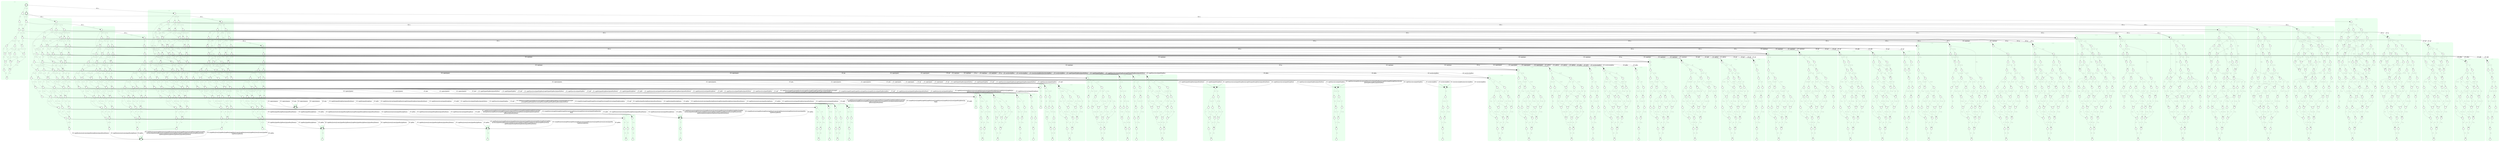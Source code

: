 digraph "EXPinput/ic" {
node [style=filled fillcolor=white]
subgraph cluster0 {
style="rounded,filled" label="C0" fontcolor="#B2CCBB" color="#EAFFEE"
edge[color=darkgray fontcolor=darkgray]
node [shape=doubleoctagon width=0.3 height=0.3]; C0S0 [label=""];
node [shape=octagon width=0.3 height=0.3]; C0S1 [label=""];
node [shape=circle width=0.3 height=0.3]; C0S2 [label=""];
node [shape=octagon width=0.3 height=0.3]; C0S3 [label=""];
node [shape=circle width=0.3 height=0.3]; C0S4 [label=""];
node [shape=circle width=0.3 height=0.3]; C0S5 [label=""];
node [shape=circle width=0.3 height=0.3]; C0S6 [label=""];
node [shape=circle width=0.3 height=0.3]; C0S7 [label=""];
node [shape=circle width=0.3 height=0.3]; C0S8 [label=""];
node [shape=circle width=0.3 height=0.3]; C0S9 [label=""];
node [shape=circle width=0.3 height=0.3]; C0S10 [label=""];
node [shape=circle width=0.3 height=0.3]; C0S11 [label=""];
node [shape=circle width=0.3 height=0.3]; C0S12 [label=""];
node [shape=circle width=0.3 height=0.3]; C0S13 [label=""];
node [shape=circle width=0.3 height=0.3]; C0S14 [label=""];
node [shape=circle width=0.3 height=0.3]; C0S15 [label=""];
node [shape=circle width=0.3 height=0.3]; C0S16 [label=""];
node [shape=circle width=0.3 height=0.3]; C0S17 [label=""];
node [shape=octagon width=0.3 height=0.3]; C0S18 [label=""];
node [shape=circle width=0.3 height=0.3]; C0S19 [label=""];
node [shape=octagon width=0.3 height=0.3]; C0S20 [label=""];
node [shape=doubleoctagon width=0.3 height=0.3]; C0S21 [label=""];
C0S0 -> C0S21 [label=t9]
C0S0 -> C0S1 [label=t7]
C0S1 -> C0S20 [label=t9]
C0S1 -> C0S2 [label=t6]
C0S2 -> C0S19 [label=t9]
C0S2 -> C0S3 [label=t2a]
C0S3 -> C0S18 [label=t9]
C0S3 -> C0S4 [label=t3]
C0S4 -> C0S17 [label=t9]
C0S4 -> C0S13 [label=t7]
C0S4 -> C0S5 [label=t13e]
C0S5 -> C0S12 [label=t9]
C0S5 -> C0S6 [label=t7]
C0S6 -> C0S11 [label=t9]
C0S6 -> C0S7 [label=t6]
C0S7 -> C0S10 [label=t9]
C0S7 -> C0S8 [label=t2a]
C0S8 -> C0S9 [label=t9]
C0S10 -> C0S9 [label=t2a]
C0S11 -> C0S10 [label=t6]
C0S12 -> C0S11 [label=t7]
C0S13 -> C0S16 [label=t9]
C0S13 -> C0S14 [label=t6]
C0S13 -> C0S6 [label=t13e]
C0S14 -> C0S15 [label=t9]
C0S14 -> C0S7 [label=t13e]
C0S15 -> C0S10 [label=t13e]
C0S16 -> C0S15 [label=t6]
C0S16 -> C0S11 [label=t13e]
C0S17 -> C0S16 [label=t7]
C0S17 -> C0S12 [label=t13e]
C0S18 -> C0S17 [label=t3]
C0S19 -> C0S18 [label=t2a]
C0S20 -> C0S19 [label=t6]
C0S21 -> C0S20 [label=t7]
}
subgraph cluster1 {
style="rounded,filled" label="C1" fontcolor="#B2CCBB" color="#EAFFEE"
edge[color=darkgray fontcolor=darkgray]
node [shape=octagon width=0.3 height=0.3]; C1S0 [label=""];
node [shape=octagon width=0.3 height=0.3]; C1S1 [label=""];
node [shape=octagon width=0.3 height=0.3]; C1S2 [label=""];
node [shape=octagon width=0.3 height=0.3]; C1S3 [label=""];
node [shape=octagon width=0.3 height=0.3]; C1S4 [label=""];
node [shape=octagon width=0.3 height=0.3]; C1S5 [label=""];
node [shape=octagon width=0.3 height=0.3]; C1S6 [label=""];
node [shape=octagon width=0.3 height=0.3]; C1S7 [label=""];
node [shape=octagon width=0.3 height=0.3]; C1S8 [label=""];
node [shape=octagon width=0.3 height=0.3]; C1S9 [label=""];
node [shape=octagon width=0.3 height=0.3]; C1S10 [label=""];
node [shape=octagon width=0.3 height=0.3]; C1S11 [label=""];
node [shape=octagon width=0.3 height=0.3]; C1S12 [label=""];
node [shape=octagon width=0.3 height=0.3]; C1S13 [label=""];
node [shape=octagon width=0.3 height=0.3]; C1S14 [label=""];
node [shape=octagon width=0.3 height=0.3]; C1S15 [label=""];
node [shape=octagon width=0.3 height=0.3]; C1S16 [label=""];
node [shape=octagon width=0.3 height=0.3]; C1S17 [label=""];
node [shape=octagon width=0.3 height=0.3]; C1S18 [label=""];
node [shape=octagon width=0.3 height=0.3]; C1S19 [label=""];
node [shape=octagon width=0.3 height=0.3]; C1S20 [label=""];
node [shape=octagon width=0.3 height=0.3]; C1S21 [label=""];
node [shape=octagon width=0.3 height=0.3]; C1S22 [label=""];
node [shape=octagon width=0.3 height=0.3]; C1S23 [label=""];
node [shape=octagon width=0.3 height=0.3]; C1S24 [label=""];
node [shape=octagon width=0.3 height=0.3]; C1S25 [label=""];
node [shape=octagon width=0.3 height=0.3]; C1S26 [label=""];
node [shape=octagon width=0.3 height=0.3]; C1S27 [label=""];
node [shape=octagon width=0.3 height=0.3]; C1S28 [label=""];
node [shape=octagon width=0.3 height=0.3]; C1S29 [label=""];
node [shape=octagon width=0.3 height=0.3]; C1S30 [label=""];
node [shape=octagon width=0.3 height=0.3]; C1S31 [label=""];
node [shape=octagon width=0.3 height=0.3]; C1S32 [label=""];
node [shape=octagon width=0.3 height=0.3]; C1S33 [label=""];
node [shape=octagon width=0.3 height=0.3]; C1S34 [label=""];
node [shape=octagon width=0.3 height=0.3]; C1S35 [label=""];
node [shape=octagon width=0.3 height=0.3]; C1S36 [label=""];
node [shape=octagon width=0.3 height=0.3]; C1S37 [label=""];
node [shape=octagon width=0.3 height=0.3]; C1S38 [label=""];
node [shape=octagon width=0.3 height=0.3]; C1S39 [label=""];
node [shape=octagon width=0.3 height=0.3]; C1S40 [label=""];
node [shape=octagon width=0.3 height=0.3]; C1S41 [label=""];
node [shape=octagon width=0.3 height=0.3]; C1S42 [label=""];
node [shape=octagon width=0.3 height=0.3]; C1S43 [label=""];
node [shape=octagon width=0.3 height=0.3]; C1S44 [label=""];
node [shape=octagon width=0.3 height=0.3]; C1S45 [label=""];
node [shape=octagon width=0.3 height=0.3]; C1S46 [label=""];
node [shape=octagon width=0.3 height=0.3]; C1S47 [label=""];
node [shape=octagon width=0.3 height=0.3]; C1S48 [label=""];
node [shape=octagon width=0.3 height=0.3]; C1S49 [label=""];
node [shape=octagon width=0.3 height=0.3]; C1S50 [label=""];
C1S0 -> C1S44 [label=t11g]
C1S0 -> C1S36 [label=t7]
C1S0 -> C1S1 [label=t2a]
C1S1 -> C1S35 [label=t11g]
C1S1 -> C1S2 [label=t7]
C1S2 -> C1S30 [label=t11g]
C1S2 -> C1S26 [label=t8c]
C1S2 -> C1S3 [label=t6]
C1S3 -> C1S4 [label=t11g]
C1S4 -> C1S5 [label=t3]
C1S5 -> C1S25 [label=t7]
C1S5 -> C1S6 [label=t13e]
C1S6 -> C1S19 [label=t12f]
C1S6 -> C1S10 [label=t7]
C1S6 -> C1S7 [label=t2a]
C1S7 -> C1S8 [label=t7]
C1S8 -> C1S9 [label=t6]
C1S10 -> C1S11 [label=t12f]
C1S10 -> C1S8 [label=t2a]
C1S11 -> C1S18 [label=t9]
C1S11 -> C1S12 [label=t13e]
C1S12 -> C1S17 [label=t9]
C1S12 -> C1S13 [label=t2a]
C1S13 -> C1S16 [label=t9]
C1S13 -> C1S14 [label=t6]
C1S14 -> C1S15 [label=t9]
C1S16 -> C1S15 [label=t6]
C1S17 -> C1S16 [label=t2a]
C1S18 -> C1S17 [label=t13e]
C1S19 -> C1S24 [label=t9]
C1S19 -> C1S11 [label=t7]
C1S19 -> C1S20 [label=t13e]
C1S20 -> C1S23 [label=t9]
C1S20 -> C1S12 [label=t7]
C1S20 -> C1S21 [label=t2a]
C1S21 -> C1S22 [label=t9]
C1S21 -> C1S13 [label=t7]
C1S22 -> C1S16 [label=t7]
C1S23 -> C1S17 [label=t7]
C1S23 -> C1S22 [label=t2a]
C1S24 -> C1S18 [label=t7]
C1S24 -> C1S23 [label=t13e]
C1S25 -> C1S10 [label=t13e]
C1S26 -> C1S29 [label=t6]
C1S26 -> C1S27 [label=t3]
C1S27 -> C1S24 [label=t6]
C1S27 -> C1S28 [label=t13e]
C1S28 -> C1S23 [label=t6]
C1S29 -> C1S24 [label=t3]
C1S30 -> C1S4 [label=t6]
C1S30 -> C1S31 [label=t3]
C1S31 -> C1S5 [label=t6]
C1S31 -> C1S32 [label=t13e]
C1S32 -> C1S33 [label=t12f]
C1S32 -> C1S6 [label=t6]
C1S33 -> C1S27 [label=t9]
C1S33 -> C1S19 [label=t6]
C1S33 -> C1S34 [label=t13e]
C1S34 -> C1S28 [label=t9]
C1S34 -> C1S20 [label=t6]
C1S35 -> C1S30 [label=t7]
C1S36 -> C1S38 [label=t11g]
C1S36 -> C1S37 [label=t8c]
C1S36 -> C1S2 [label=t2a]
C1S37 -> C1S26 [label=t2a]
C1S38 -> C1S39 [label=t12f]
C1S38 -> C1S30 [label=t2a]
C1S39 -> C1S43 [label=t9]
C1S39 -> C1S40 [label=t13e]
C1S40 -> C1S37 [label=t9]
C1S40 -> C1S41 [label=t2a]
C1S41 -> C1S26 [label=t9]
C1S41 -> C1S42 [label=t6]
C1S41 -> C1S33 [label=t3]
C1S42 -> C1S29 [label=t9]
C1S42 -> C1S19 [label=t3]
C1S43 -> C1S37 [label=t13e]
C1S44 -> C1S45 [label=t12f]
C1S44 -> C1S38 [label=t7]
C1S44 -> C1S35 [label=t2a]
C1S45 -> C1S50 [label=t9]
C1S45 -> C1S39 [label=t7]
C1S45 -> C1S46 [label=t13e]
C1S46 -> C1S49 [label=t9]
C1S46 -> C1S40 [label=t7]
C1S46 -> C1S47 [label=t2a]
C1S47 -> C1S48 [label=t9]
C1S47 -> C1S41 [label=t7]
C1S48 -> C1S26 [label=t7]
C1S49 -> C1S37 [label=t7]
C1S49 -> C1S48 [label=t2a]
C1S50 -> C1S43 [label=t7]
C1S50 -> C1S49 [label=t13e]
}
subgraph cluster2 {
style="rounded,filled" label="C2" fontcolor="#B2CCBB" color="#EAFFEE"
edge[color=darkgray fontcolor=darkgray]
node [shape=octagon width=0.3 height=0.3]; C2S0 [label=""];
node [shape=octagon width=0.3 height=0.3]; C2S1 [label=""];
node [shape=octagon width=0.3 height=0.3]; C2S2 [label=""];
node [shape=octagon width=0.3 height=0.3]; C2S3 [label=""];
node [shape=octagon width=0.3 height=0.3]; C2S4 [label=""];
node [shape=octagon width=0.3 height=0.3]; C2S5 [label=""];
node [shape=octagon width=0.3 height=0.3]; C2S6 [label=""];
node [shape=octagon width=0.3 height=0.3]; C2S7 [label=""];
node [shape=octagon width=0.3 height=0.3]; C2S8 [label=""];
node [shape=octagon width=0.3 height=0.3]; C2S9 [label=""];
node [shape=octagon width=0.3 height=0.3]; C2S10 [label=""];
node [shape=octagon width=0.3 height=0.3]; C2S11 [label=""];
node [shape=octagon width=0.3 height=0.3]; C2S12 [label=""];
node [shape=octagon width=0.3 height=0.3]; C2S13 [label=""];
node [shape=octagon width=0.3 height=0.3]; C2S14 [label=""];
node [shape=octagon width=0.3 height=0.3]; C2S15 [label=""];
node [shape=octagon width=0.3 height=0.3]; C2S16 [label=""];
node [shape=octagon width=0.3 height=0.3]; C2S17 [label=""];
node [shape=octagon width=0.3 height=0.3]; C2S18 [label=""];
node [shape=octagon width=0.3 height=0.3]; C2S19 [label=""];
node [shape=octagon width=0.3 height=0.3]; C2S20 [label=""];
node [shape=octagon width=0.3 height=0.3]; C2S21 [label=""];
node [shape=octagon width=0.3 height=0.3]; C2S22 [label=""];
node [shape=octagon width=0.3 height=0.3]; C2S23 [label=""];
node [shape=octagon width=0.3 height=0.3]; C2S24 [label=""];
node [shape=octagon width=0.3 height=0.3]; C2S25 [label=""];
node [shape=octagon width=0.3 height=0.3]; C2S26 [label=""];
node [shape=octagon width=0.3 height=0.3]; C2S27 [label=""];
node [shape=octagon width=0.3 height=0.3]; C2S28 [label=""];
node [shape=octagon width=0.3 height=0.3]; C2S29 [label=""];
node [shape=octagon width=0.3 height=0.3]; C2S30 [label=""];
node [shape=octagon width=0.3 height=0.3]; C2S31 [label=""];
node [shape=octagon width=0.3 height=0.3]; C2S32 [label=""];
node [shape=octagon width=0.3 height=0.3]; C2S33 [label=""];
node [shape=octagon width=0.3 height=0.3]; C2S34 [label=""];
node [shape=octagon width=0.3 height=0.3]; C2S35 [label=""];
node [shape=octagon width=0.3 height=0.3]; C2S36 [label=""];
node [shape=octagon width=0.3 height=0.3]; C2S37 [label=""];
node [shape=octagon width=0.3 height=0.3]; C2S38 [label=""];
node [shape=octagon width=0.3 height=0.3]; C2S39 [label=""];
node [shape=octagon width=0.3 height=0.3]; C2S40 [label=""];
C2S0 -> C2S35 [label=t11g]
C2S0 -> C2S34 [label=t8c]
C2S0 -> C2S1 [label=t2a]
C2S1 -> C2S29 [label=t11g]
C2S1 -> C2S25 [label=t8c]
C2S1 -> C2S2 [label=t6]
C2S2 -> C2S3 [label=t11g]
C2S3 -> C2S4 [label=t3]
C2S4 -> C2S24 [label=t7]
C2S4 -> C2S5 [label=t13e]
C2S5 -> C2S18 [label=t12f]
C2S5 -> C2S9 [label=t7]
C2S5 -> C2S6 [label=t2a]
C2S6 -> C2S7 [label=t7]
C2S7 -> C2S8 [label=t6]
C2S9 -> C2S10 [label=t12f]
C2S9 -> C2S7 [label=t2a]
C2S10 -> C2S17 [label=t9]
C2S10 -> C2S11 [label=t13e]
C2S11 -> C2S16 [label=t9]
C2S11 -> C2S12 [label=t2a]
C2S12 -> C2S15 [label=t9]
C2S12 -> C2S13 [label=t6]
C2S13 -> C2S14 [label=t9]
C2S15 -> C2S14 [label=t6]
C2S16 -> C2S15 [label=t2a]
C2S17 -> C2S16 [label=t13e]
C2S18 -> C2S23 [label=t9]
C2S18 -> C2S10 [label=t7]
C2S18 -> C2S19 [label=t13e]
C2S19 -> C2S22 [label=t9]
C2S19 -> C2S11 [label=t7]
C2S19 -> C2S20 [label=t2a]
C2S20 -> C2S21 [label=t9]
C2S20 -> C2S12 [label=t7]
C2S21 -> C2S15 [label=t7]
C2S22 -> C2S16 [label=t7]
C2S22 -> C2S21 [label=t2a]
C2S23 -> C2S17 [label=t7]
C2S23 -> C2S22 [label=t13e]
C2S24 -> C2S9 [label=t13e]
C2S25 -> C2S28 [label=t6]
C2S25 -> C2S26 [label=t3]
C2S26 -> C2S23 [label=t6]
C2S26 -> C2S27 [label=t13e]
C2S27 -> C2S22 [label=t6]
C2S28 -> C2S23 [label=t3]
C2S29 -> C2S3 [label=t6]
C2S29 -> C2S30 [label=t3]
C2S30 -> C2S4 [label=t6]
C2S30 -> C2S31 [label=t13e]
C2S31 -> C2S32 [label=t12f]
C2S31 -> C2S5 [label=t6]
C2S32 -> C2S26 [label=t9]
C2S32 -> C2S18 [label=t6]
C2S32 -> C2S33 [label=t13e]
C2S33 -> C2S27 [label=t9]
C2S33 -> C2S19 [label=t6]
C2S34 -> C2S25 [label=t2a]
C2S35 -> C2S36 [label=t12f]
C2S35 -> C2S29 [label=t2a]
C2S36 -> C2S40 [label=t9]
C2S36 -> C2S37 [label=t13e]
C2S37 -> C2S34 [label=t9]
C2S37 -> C2S38 [label=t2a]
C2S38 -> C2S25 [label=t9]
C2S38 -> C2S39 [label=t6]
C2S38 -> C2S32 [label=t3]
C2S39 -> C2S28 [label=t9]
C2S39 -> C2S18 [label=t3]
C2S40 -> C2S34 [label=t13e]
}
subgraph cluster3 {
style="rounded,filled" label="C3" fontcolor="#B2CCBB" color="#EAFFEE"
edge[color=darkgray fontcolor=darkgray]
node [shape=octagon width=0.3 height=0.3]; C3S0 [label=""];
node [shape=octagon width=0.3 height=0.3]; C3S1 [label=""];
node [shape=octagon width=0.3 height=0.3]; C3S2 [label=""];
node [shape=octagon width=0.3 height=0.3]; C3S3 [label=""];
node [shape=octagon width=0.3 height=0.3]; C3S4 [label=""];
node [shape=octagon width=0.3 height=0.3]; C3S5 [label=""];
node [shape=octagon width=0.3 height=0.3]; C3S6 [label=""];
node [shape=octagon width=0.3 height=0.3]; C3S7 [label=""];
node [shape=octagon width=0.3 height=0.3]; C3S8 [label=""];
node [shape=octagon width=0.3 height=0.3]; C3S9 [label=""];
node [shape=octagon width=0.3 height=0.3]; C3S10 [label=""];
node [shape=octagon width=0.3 height=0.3]; C3S11 [label=""];
node [shape=octagon width=0.3 height=0.3]; C3S12 [label=""];
node [shape=octagon width=0.3 height=0.3]; C3S13 [label=""];
node [shape=octagon width=0.3 height=0.3]; C3S14 [label=""];
node [shape=octagon width=0.3 height=0.3]; C3S15 [label=""];
node [shape=octagon width=0.3 height=0.3]; C3S16 [label=""];
node [shape=octagon width=0.3 height=0.3]; C3S17 [label=""];
node [shape=octagon width=0.3 height=0.3]; C3S18 [label=""];
node [shape=octagon width=0.3 height=0.3]; C3S19 [label=""];
node [shape=octagon width=0.3 height=0.3]; C3S20 [label=""];
node [shape=octagon width=0.3 height=0.3]; C3S21 [label=""];
node [shape=octagon width=0.3 height=0.3]; C3S22 [label=""];
node [shape=octagon width=0.3 height=0.3]; C3S23 [label=""];
C3S0 -> C3S1 [label=t9]
C3S1 -> C3S2 [label=t11g]
C3S2 -> C3S3 [label=t3]
C3S3 -> C3S23 [label=t7]
C3S3 -> C3S4 [label=t13e]
C3S4 -> C3S17 [label=t12f]
C3S4 -> C3S8 [label=t7]
C3S4 -> C3S5 [label=t2a]
C3S5 -> C3S6 [label=t7]
C3S6 -> C3S7 [label=t6]
C3S8 -> C3S9 [label=t12f]
C3S8 -> C3S6 [label=t2a]
C3S9 -> C3S16 [label=t9]
C3S9 -> C3S10 [label=t13e]
C3S10 -> C3S15 [label=t9]
C3S10 -> C3S11 [label=t2a]
C3S11 -> C3S14 [label=t9]
C3S11 -> C3S12 [label=t6]
C3S12 -> C3S13 [label=t9]
C3S14 -> C3S13 [label=t6]
C3S15 -> C3S14 [label=t2a]
C3S16 -> C3S15 [label=t13e]
C3S17 -> C3S22 [label=t9]
C3S17 -> C3S9 [label=t7]
C3S17 -> C3S18 [label=t13e]
C3S18 -> C3S21 [label=t9]
C3S18 -> C3S10 [label=t7]
C3S18 -> C3S19 [label=t2a]
C3S19 -> C3S20 [label=t9]
C3S19 -> C3S11 [label=t7]
C3S20 -> C3S14 [label=t7]
C3S21 -> C3S15 [label=t7]
C3S21 -> C3S20 [label=t2a]
C3S22 -> C3S16 [label=t7]
C3S22 -> C3S21 [label=t13e]
C3S23 -> C3S8 [label=t13e]
}
subgraph cluster4 {
style="rounded,filled" label="C4" fontcolor="#B2CCBB" color="#EAFFEE"
edge[color=darkgray fontcolor=darkgray]
node [shape=octagon width=0.3 height=0.3]; C4S0 [label=""];
node [shape=octagon width=0.3 height=0.3]; C4S1 [label=""];
node [shape=octagon width=0.3 height=0.3]; C4S2 [label=""];
node [shape=octagon width=0.3 height=0.3]; C4S3 [label=""];
node [shape=octagon width=0.3 height=0.3]; C4S4 [label=""];
node [shape=octagon width=0.3 height=0.3]; C4S5 [label=""];
node [shape=octagon width=0.3 height=0.3]; C4S6 [label=""];
node [shape=octagon width=0.3 height=0.3]; C4S7 [label=""];
node [shape=octagon width=0.3 height=0.3]; C4S8 [label=""];
node [shape=octagon width=0.3 height=0.3]; C4S9 [label=""];
node [shape=octagon width=0.3 height=0.3]; C4S10 [label=""];
node [shape=octagon width=0.3 height=0.3]; C4S11 [label=""];
node [shape=octagon width=0.3 height=0.3]; C4S12 [label=""];
node [shape=octagon width=0.3 height=0.3]; C4S13 [label=""];
node [shape=octagon width=0.3 height=0.3]; C4S14 [label=""];
node [shape=octagon width=0.3 height=0.3]; C4S15 [label=""];
node [shape=octagon width=0.3 height=0.3]; C4S16 [label=""];
node [shape=octagon width=0.3 height=0.3]; C4S17 [label=""];
node [shape=octagon width=0.3 height=0.3]; C4S18 [label=""];
node [shape=octagon width=0.3 height=0.3]; C4S19 [label=""];
node [shape=octagon width=0.3 height=0.3]; C4S20 [label=""];
node [shape=octagon width=0.3 height=0.3]; C4S21 [label=""];
node [shape=octagon width=0.3 height=0.3]; C4S22 [label=""];
node [shape=octagon width=0.3 height=0.3]; C4S23 [label=""];
node [shape=octagon width=0.3 height=0.3]; C4S24 [label=""];
node [shape=octagon width=0.3 height=0.3]; C4S25 [label=""];
node [shape=octagon width=0.3 height=0.3]; C4S26 [label=""];
node [shape=octagon width=0.3 height=0.3]; C4S27 [label=""];
node [shape=octagon width=0.3 height=0.3]; C4S28 [label=""];
node [shape=octagon width=0.3 height=0.3]; C4S29 [label=""];
node [shape=octagon width=0.3 height=0.3]; C4S30 [label=""];
node [shape=octagon width=0.3 height=0.3]; C4S31 [label=""];
node [shape=octagon width=0.3 height=0.3]; C4S32 [label=""];
node [shape=octagon width=0.3 height=0.3]; C4S33 [label=""];
node [shape=octagon width=0.3 height=0.3]; C4S34 [label=""];
node [shape=octagon width=0.3 height=0.3]; C4S35 [label=""];
node [shape=octagon width=0.3 height=0.3]; C4S36 [label=""];
node [shape=octagon width=0.3 height=0.3]; C4S37 [label=""];
node [shape=octagon width=0.3 height=0.3]; C4S38 [label=""];
node [shape=octagon width=0.3 height=0.3]; C4S39 [label=""];
node [shape=octagon width=0.3 height=0.3]; C4S40 [label=""];
node [shape=octagon width=0.3 height=0.3]; C4S41 [label=""];
node [shape=octagon width=0.3 height=0.3]; C4S42 [label=""];
node [shape=octagon width=0.3 height=0.3]; C4S43 [label=""];
node [shape=octagon width=0.3 height=0.3]; C4S44 [label=""];
node [shape=octagon width=0.3 height=0.3]; C4S45 [label=""];
node [shape=octagon width=0.3 height=0.3]; C4S46 [label=""];
node [shape=octagon width=0.3 height=0.3]; C4S47 [label=""];
node [shape=octagon width=0.3 height=0.3]; C4S48 [label=""];
node [shape=octagon width=0.3 height=0.3]; C4S49 [label=""];
node [shape=octagon width=0.3 height=0.3]; C4S50 [label=""];
node [shape=octagon width=0.3 height=0.3]; C4S51 [label=""];
node [shape=octagon width=0.3 height=0.3]; C4S52 [label=""];
node [shape=octagon width=0.3 height=0.3]; C4S53 [label=""];
node [shape=octagon width=0.3 height=0.3]; C4S54 [label=""];
node [shape=octagon width=0.3 height=0.3]; C4S55 [label=""];
C4S0 -> C4S48 [label=t9]
C4S0 -> C4S41 [label=t7]
C4S0 -> C4S1 [label=t2a]
C4S1 -> C4S39 [label=t9]
C4S1 -> C4S2 [label=t7]
C4S2 -> C4S35 [label=t9]
C4S2 -> C4S27 [label=t8c]
C4S2 -> C4S3 [label=t6]
C4S3 -> C4S4 [label=t9]
C4S4 -> C4S5 [label=t11g]
C4S5 -> C4S6 [label=t3]
C4S6 -> C4S26 [label=t7]
C4S6 -> C4S7 [label=t13e]
C4S7 -> C4S20 [label=t12f]
C4S7 -> C4S11 [label=t7]
C4S7 -> C4S8 [label=t2a]
C4S8 -> C4S9 [label=t7]
C4S9 -> C4S10 [label=t6]
C4S11 -> C4S12 [label=t12f]
C4S11 -> C4S9 [label=t2a]
C4S12 -> C4S19 [label=t9]
C4S12 -> C4S13 [label=t13e]
C4S13 -> C4S18 [label=t9]
C4S13 -> C4S14 [label=t2a]
C4S14 -> C4S17 [label=t9]
C4S14 -> C4S15 [label=t6]
C4S15 -> C4S16 [label=t9]
C4S17 -> C4S16 [label=t6]
C4S18 -> C4S17 [label=t2a]
C4S19 -> C4S18 [label=t13e]
C4S20 -> C4S25 [label=t9]
C4S20 -> C4S12 [label=t7]
C4S20 -> C4S21 [label=t13e]
C4S21 -> C4S24 [label=t9]
C4S21 -> C4S13 [label=t7]
C4S21 -> C4S22 [label=t2a]
C4S22 -> C4S23 [label=t9]
C4S22 -> C4S14 [label=t7]
C4S23 -> C4S17 [label=t7]
C4S24 -> C4S18 [label=t7]
C4S24 -> C4S23 [label=t2a]
C4S25 -> C4S19 [label=t7]
C4S25 -> C4S24 [label=t13e]
C4S26 -> C4S11 [label=t13e]
C4S27 -> C4S34 [label=t9]
C4S27 -> C4S32 [label=t6]
C4S27 -> C4S28 [label=t3]
C4S28 -> C4S31 [label=t9]
C4S28 -> C4S20 [label=t6]
C4S28 -> C4S29 [label=t13e]
C4S29 -> C4S30 [label=t9]
C4S29 -> C4S21 [label=t6]
C4S30 -> C4S24 [label=t6]
C4S31 -> C4S25 [label=t6]
C4S31 -> C4S30 [label=t13e]
C4S32 -> C4S33 [label=t9]
C4S32 -> C4S20 [label=t3]
C4S33 -> C4S25 [label=t3]
C4S34 -> C4S33 [label=t6]
C4S34 -> C4S31 [label=t3]
C4S35 -> C4S36 [label=t11g]
C4S35 -> C4S34 [label=t8c]
C4S35 -> C4S4 [label=t6]
C4S36 -> C4S5 [label=t6]
C4S36 -> C4S37 [label=t3]
C4S37 -> C4S6 [label=t6]
C4S37 -> C4S38 [label=t13e]
C4S38 -> C4S28 [label=t12f]
C4S38 -> C4S7 [label=t6]
C4S39 -> C4S40 [label=t11g]
C4S39 -> C4S35 [label=t7]
C4S40 -> C4S36 [label=t7]
C4S41 -> C4S44 [label=t9]
C4S41 -> C4S42 [label=t8c]
C4S41 -> C4S2 [label=t2a]
C4S42 -> C4S43 [label=t9]
C4S42 -> C4S27 [label=t2a]
C4S43 -> C4S34 [label=t2a]
C4S44 -> C4S45 [label=t11g]
C4S44 -> C4S43 [label=t8c]
C4S44 -> C4S35 [label=t2a]
C4S45 -> C4S46 [label=t12f]
C4S45 -> C4S36 [label=t2a]
C4S46 -> C4S47 [label=t9]
C4S46 -> C4S42 [label=t13e]
C4S47 -> C4S43 [label=t13e]
C4S48 -> C4S49 [label=t11g]
C4S48 -> C4S44 [label=t7]
C4S48 -> C4S39 [label=t2a]
C4S49 -> C4S50 [label=t12f]
C4S49 -> C4S45 [label=t7]
C4S49 -> C4S40 [label=t2a]
C4S50 -> C4S55 [label=t9]
C4S50 -> C4S46 [label=t7]
C4S50 -> C4S51 [label=t13e]
C4S51 -> C4S54 [label=t9]
C4S51 -> C4S42 [label=t7]
C4S51 -> C4S52 [label=t2a]
C4S52 -> C4S53 [label=t9]
C4S52 -> C4S27 [label=t7]
C4S53 -> C4S34 [label=t7]
C4S54 -> C4S43 [label=t7]
C4S54 -> C4S53 [label=t2a]
C4S55 -> C4S47 [label=t7]
C4S55 -> C4S54 [label=t13e]
}
subgraph cluster5 {
style="rounded,filled" label="C5" fontcolor="#B2CCBB" color="#EAFFEE"
edge[color=darkgray fontcolor=darkgray]
node [shape=octagon width=0.3 height=0.3]; C5S0 [label=""];
node [shape=octagon width=0.3 height=0.3]; C5S1 [label=""];
node [shape=octagon width=0.3 height=0.3]; C5S2 [label=""];
node [shape=octagon width=0.3 height=0.3]; C5S3 [label=""];
node [shape=octagon width=0.3 height=0.3]; C5S4 [label=""];
node [shape=octagon width=0.3 height=0.3]; C5S5 [label=""];
node [shape=octagon width=0.3 height=0.3]; C5S6 [label=""];
node [shape=octagon width=0.3 height=0.3]; C5S7 [label=""];
node [shape=octagon width=0.3 height=0.3]; C5S8 [label=""];
node [shape=octagon width=0.3 height=0.3]; C5S9 [label=""];
node [shape=octagon width=0.3 height=0.3]; C5S10 [label=""];
node [shape=octagon width=0.3 height=0.3]; C5S11 [label=""];
node [shape=octagon width=0.3 height=0.3]; C5S12 [label=""];
node [shape=octagon width=0.3 height=0.3]; C5S13 [label=""];
node [shape=octagon width=0.3 height=0.3]; C5S14 [label=""];
node [shape=octagon width=0.3 height=0.3]; C5S15 [label=""];
node [shape=octagon width=0.3 height=0.3]; C5S16 [label=""];
node [shape=octagon width=0.3 height=0.3]; C5S17 [label=""];
node [shape=octagon width=0.3 height=0.3]; C5S18 [label=""];
node [shape=octagon width=0.3 height=0.3]; C5S19 [label=""];
node [shape=octagon width=0.3 height=0.3]; C5S20 [label=""];
node [shape=octagon width=0.3 height=0.3]; C5S21 [label=""];
node [shape=octagon width=0.3 height=0.3]; C5S22 [label=""];
node [shape=octagon width=0.3 height=0.3]; C5S23 [label=""];
node [shape=octagon width=0.3 height=0.3]; C5S24 [label=""];
node [shape=octagon width=0.3 height=0.3]; C5S25 [label=""];
node [shape=octagon width=0.3 height=0.3]; C5S26 [label=""];
node [shape=octagon width=0.3 height=0.3]; C5S27 [label=""];
node [shape=octagon width=0.3 height=0.3]; C5S28 [label=""];
node [shape=octagon width=0.3 height=0.3]; C5S29 [label=""];
node [shape=octagon width=0.3 height=0.3]; C5S30 [label=""];
node [shape=octagon width=0.3 height=0.3]; C5S31 [label=""];
node [shape=octagon width=0.3 height=0.3]; C5S32 [label=""];
node [shape=octagon width=0.3 height=0.3]; C5S33 [label=""];
node [shape=octagon width=0.3 height=0.3]; C5S34 [label=""];
node [shape=octagon width=0.3 height=0.3]; C5S35 [label=""];
node [shape=octagon width=0.3 height=0.3]; C5S36 [label=""];
node [shape=octagon width=0.3 height=0.3]; C5S37 [label=""];
node [shape=octagon width=0.3 height=0.3]; C5S38 [label=""];
node [shape=octagon width=0.3 height=0.3]; C5S39 [label=""];
node [shape=octagon width=0.3 height=0.3]; C5S40 [label=""];
node [shape=octagon width=0.3 height=0.3]; C5S41 [label=""];
node [shape=octagon width=0.3 height=0.3]; C5S42 [label=""];
node [shape=octagon width=0.3 height=0.3]; C5S43 [label=""];
C5S0 -> C5S40 [label=t9]
C5S0 -> C5S38 [label=t8c]
C5S0 -> C5S1 [label=t2a]
C5S1 -> C5S34 [label=t9]
C5S1 -> C5S26 [label=t8c]
C5S1 -> C5S2 [label=t6]
C5S2 -> C5S3 [label=t9]
C5S3 -> C5S4 [label=t11g]
C5S4 -> C5S5 [label=t3]
C5S5 -> C5S25 [label=t7]
C5S5 -> C5S6 [label=t13e]
C5S6 -> C5S19 [label=t12f]
C5S6 -> C5S10 [label=t7]
C5S6 -> C5S7 [label=t2a]
C5S7 -> C5S8 [label=t7]
C5S8 -> C5S9 [label=t6]
C5S10 -> C5S11 [label=t12f]
C5S10 -> C5S8 [label=t2a]
C5S11 -> C5S18 [label=t9]
C5S11 -> C5S12 [label=t13e]
C5S12 -> C5S17 [label=t9]
C5S12 -> C5S13 [label=t2a]
C5S13 -> C5S16 [label=t9]
C5S13 -> C5S14 [label=t6]
C5S14 -> C5S15 [label=t9]
C5S16 -> C5S15 [label=t6]
C5S17 -> C5S16 [label=t2a]
C5S18 -> C5S17 [label=t13e]
C5S19 -> C5S24 [label=t9]
C5S19 -> C5S11 [label=t7]
C5S19 -> C5S20 [label=t13e]
C5S20 -> C5S23 [label=t9]
C5S20 -> C5S12 [label=t7]
C5S20 -> C5S21 [label=t2a]
C5S21 -> C5S22 [label=t9]
C5S21 -> C5S13 [label=t7]
C5S22 -> C5S16 [label=t7]
C5S23 -> C5S17 [label=t7]
C5S23 -> C5S22 [label=t2a]
C5S24 -> C5S18 [label=t7]
C5S24 -> C5S23 [label=t13e]
C5S25 -> C5S10 [label=t13e]
C5S26 -> C5S33 [label=t9]
C5S26 -> C5S31 [label=t6]
C5S26 -> C5S27 [label=t3]
C5S27 -> C5S30 [label=t9]
C5S27 -> C5S19 [label=t6]
C5S27 -> C5S28 [label=t13e]
C5S28 -> C5S29 [label=t9]
C5S28 -> C5S20 [label=t6]
C5S29 -> C5S23 [label=t6]
C5S30 -> C5S24 [label=t6]
C5S30 -> C5S29 [label=t13e]
C5S31 -> C5S32 [label=t9]
C5S31 -> C5S19 [label=t3]
C5S32 -> C5S24 [label=t3]
C5S33 -> C5S32 [label=t6]
C5S33 -> C5S30 [label=t3]
C5S34 -> C5S35 [label=t11g]
C5S34 -> C5S33 [label=t8c]
C5S34 -> C5S3 [label=t6]
C5S35 -> C5S4 [label=t6]
C5S35 -> C5S36 [label=t3]
C5S36 -> C5S5 [label=t6]
C5S36 -> C5S37 [label=t13e]
C5S37 -> C5S27 [label=t12f]
C5S37 -> C5S6 [label=t6]
C5S38 -> C5S39 [label=t9]
C5S38 -> C5S26 [label=t2a]
C5S39 -> C5S33 [label=t2a]
C5S40 -> C5S41 [label=t11g]
C5S40 -> C5S39 [label=t8c]
C5S40 -> C5S34 [label=t2a]
C5S41 -> C5S42 [label=t12f]
C5S41 -> C5S35 [label=t2a]
C5S42 -> C5S43 [label=t9]
C5S42 -> C5S38 [label=t13e]
C5S43 -> C5S39 [label=t13e]
}
subgraph cluster6 {
style="rounded,filled" label="C6" fontcolor="#B2CCBB" color="#EAFFEE"
edge[color=darkgray fontcolor=darkgray]
node [shape=octagon width=0.3 height=0.3]; C6S0 [label=""];
node [shape=octagon width=0.3 height=0.3]; C6S1 [label=""];
node [shape=octagon width=0.3 height=0.3]; C6S2 [label=""];
node [shape=octagon width=0.3 height=0.3]; C6S3 [label=""];
node [shape=octagon width=0.3 height=0.3]; C6S4 [label=""];
node [shape=octagon width=0.3 height=0.3]; C6S5 [label=""];
node [shape=octagon width=0.3 height=0.3]; C6S6 [label=""];
node [shape=octagon width=0.3 height=0.3]; C6S7 [label=""];
node [shape=octagon width=0.3 height=0.3]; C6S8 [label=""];
node [shape=octagon width=0.3 height=0.3]; C6S9 [label=""];
node [shape=octagon width=0.3 height=0.3]; C6S10 [label=""];
node [shape=octagon width=0.3 height=0.3]; C6S11 [label=""];
node [shape=octagon width=0.3 height=0.3]; C6S12 [label=""];
node [shape=octagon width=0.3 height=0.3]; C6S13 [label=""];
node [shape=octagon width=0.3 height=0.3]; C6S14 [label=""];
node [shape=octagon width=0.3 height=0.3]; C6S15 [label=""];
node [shape=octagon width=0.3 height=0.3]; C6S16 [label=""];
node [shape=octagon width=0.3 height=0.3]; C6S17 [label=""];
node [shape=octagon width=0.3 height=0.3]; C6S18 [label=""];
node [shape=octagon width=0.3 height=0.3]; C6S19 [label=""];
node [shape=octagon width=0.3 height=0.3]; C6S20 [label=""];
node [shape=octagon width=0.3 height=0.3]; C6S21 [label=""];
node [shape=octagon width=0.3 height=0.3]; C6S22 [label=""];
C6S0 -> C6S1 [label=t11g]
C6S1 -> C6S2 [label=t3]
C6S2 -> C6S22 [label=t7]
C6S2 -> C6S3 [label=t13e]
C6S3 -> C6S16 [label=t12f]
C6S3 -> C6S7 [label=t7]
C6S3 -> C6S4 [label=t2a]
C6S4 -> C6S5 [label=t7]
C6S5 -> C6S6 [label=t6]
C6S7 -> C6S8 [label=t12f]
C6S7 -> C6S5 [label=t2a]
C6S8 -> C6S15 [label=t9]
C6S8 -> C6S9 [label=t13e]
C6S9 -> C6S14 [label=t9]
C6S9 -> C6S10 [label=t2a]
C6S10 -> C6S13 [label=t9]
C6S10 -> C6S11 [label=t6]
C6S11 -> C6S12 [label=t9]
C6S13 -> C6S12 [label=t6]
C6S14 -> C6S13 [label=t2a]
C6S15 -> C6S14 [label=t13e]
C6S16 -> C6S21 [label=t9]
C6S16 -> C6S8 [label=t7]
C6S16 -> C6S17 [label=t13e]
C6S17 -> C6S20 [label=t9]
C6S17 -> C6S9 [label=t7]
C6S17 -> C6S18 [label=t2a]
C6S18 -> C6S19 [label=t9]
C6S18 -> C6S10 [label=t7]
C6S19 -> C6S13 [label=t7]
C6S20 -> C6S14 [label=t7]
C6S20 -> C6S19 [label=t2a]
C6S21 -> C6S15 [label=t7]
C6S21 -> C6S20 [label=t13e]
C6S22 -> C6S7 [label=t13e]
}
subgraph cluster7 {
style="rounded,filled" label="C7" fontcolor="#B2CCBB" color="#EAFFEE"
edge[color=darkgray fontcolor=darkgray]
node [shape=circle width=0.3 height=0.3]; C7S0 [label=""];
node [shape=circle width=0.3 height=0.3]; C7S1 [label=""];
node [shape=circle width=0.3 height=0.3]; C7S2 [label=""];
node [shape=circle width=0.3 height=0.3]; C7S3 [label=""];
node [shape=circle width=0.3 height=0.3]; C7S4 [label=""];
node [shape=circle width=0.3 height=0.3]; C7S5 [label=""];
node [shape=circle width=0.3 height=0.3]; C7S6 [label=""];
node [shape=circle width=0.3 height=0.3]; C7S7 [label=""];
node [shape=circle width=0.3 height=0.3]; C7S8 [label=""];
node [shape=circle width=0.3 height=0.3]; C7S9 [label=""];
node [shape=circle width=0.3 height=0.3]; C7S10 [label=""];
node [shape=circle width=0.3 height=0.3]; C7S11 [label=""];
node [shape=circle width=0.3 height=0.3]; C7S12 [label=""];
node [shape=circle width=0.3 height=0.3]; C7S13 [label=""];
C7S0 -> C7S13 [label=t7]
C7S0 -> C7S1 [label=t2a]
C7S1 -> C7S2 [label=t7]
C7S2 -> C7S12 [label=t6]
C7S2 -> C7S3 [label=t3]
C7S3 -> C7S10 [label=t6]
C7S3 -> C7S4 [label=t13e]
C7S4 -> C7S5 [label=t6]
C7S5 -> C7S9 [label=t7]
C7S5 -> C7S6 [label=t2a]
C7S6 -> C7S7 [label=t7]
C7S7 -> C7S8 [label=t6]
C7S9 -> C7S7 [label=t2a]
C7S10 -> C7S11 [label=t7]
C7S10 -> C7S5 [label=t13e]
C7S11 -> C7S9 [label=t13e]
C7S12 -> C7S10 [label=t3]
C7S13 -> C7S2 [label=t2a]
}
subgraph cluster8 {
style="rounded,filled" label="C8" fontcolor="#B2CCBB" color="#EAFFEE"
edge[color=darkgray fontcolor=darkgray]
node [shape=circle width=0.3 height=0.3]; C8S0 [label=""];
node [shape=circle width=0.3 height=0.3]; C8S1 [label=""];
C8S0 -> C8S1 [label=t6]
}
subgraph cluster9 {
style="rounded,filled" label="C9" fontcolor="#B2CCBB" color="#EAFFEE"
edge[color=darkgray fontcolor=darkgray]
node [shape=circle width=0.3 height=0.3]; C9S0 [label=""];
node [shape=circle width=0.3 height=0.3]; C9S1 [label=""];
node [shape=circle width=0.3 height=0.3]; C9S2 [label=""];
node [shape=circle width=0.3 height=0.3]; C9S3 [label=""];
node [shape=circle width=0.3 height=0.3]; C9S4 [label=""];
node [shape=circle width=0.3 height=0.3]; C9S5 [label=""];
node [shape=circle width=0.3 height=0.3]; C9S6 [label=""];
node [shape=circle width=0.3 height=0.3]; C9S7 [label=""];
node [shape=circle width=0.3 height=0.3]; C9S8 [label=""];
node [shape=circle width=0.3 height=0.3]; C9S9 [label=""];
C9S0 -> C9S9 [label=t9]
C9S0 -> C9S7 [label=t7]
C9S0 -> C9S1 [label=t2a]
C9S1 -> C9S6 [label=t9]
C9S1 -> C9S2 [label=t7]
C9S2 -> C9S5 [label=t9]
C9S2 -> C9S3 [label=t6]
C9S3 -> C9S4 [label=t9]
C9S5 -> C9S4 [label=t6]
C9S6 -> C9S5 [label=t7]
C9S7 -> C9S8 [label=t9]
C9S7 -> C9S2 [label=t2a]
C9S8 -> C9S5 [label=t2a]
C9S9 -> C9S8 [label=t7]
C9S9 -> C9S6 [label=t2a]
}
subgraph cluster10 {
style="rounded,filled" label="C10" fontcolor="#B2CCBB" color="#EAFFEE"
edge[color=darkgray fontcolor=darkgray]
node [shape=circle width=0.3 height=0.3]; C10S0 [label=""];
node [shape=circle width=0.3 height=0.3]; C10S1 [label=""];
node [shape=circle width=0.3 height=0.3]; C10S2 [label=""];
node [shape=circle width=0.3 height=0.3]; C10S3 [label=""];
node [shape=circle width=0.3 height=0.3]; C10S4 [label=""];
node [shape=circle width=0.3 height=0.3]; C10S5 [label=""];
node [shape=circle width=0.3 height=0.3]; C10S6 [label=""];
node [shape=circle width=0.3 height=0.3]; C10S7 [label=""];
node [shape=circle width=0.3 height=0.3]; C10S8 [label=""];
node [shape=circle width=0.3 height=0.3]; C10S9 [label=""];
node [shape=circle width=0.3 height=0.3]; C10S10 [label=""];
node [shape=circle width=0.3 height=0.3]; C10S11 [label=""];
node [shape=circle width=0.3 height=0.3]; C10S12 [label=""];
node [shape=circle width=0.3 height=0.3]; C10S13 [label=""];
node [shape=circle width=0.3 height=0.3]; C10S14 [label=""];
node [shape=circle width=0.3 height=0.3]; C10S15 [label=""];
node [shape=circle width=0.3 height=0.3]; C10S16 [label=""];
node [shape=circle width=0.3 height=0.3]; C10S17 [label=""];
node [shape=circle width=0.3 height=0.3]; C10S18 [label=""];
node [shape=circle width=0.3 height=0.3]; C10S19 [label=""];
node [shape=circle width=0.3 height=0.3]; C10S20 [label=""];
node [shape=circle width=0.3 height=0.3]; C10S21 [label=""];
node [shape=circle width=0.3 height=0.3]; C10S22 [label=""];
node [shape=circle width=0.3 height=0.3]; C10S23 [label=""];
node [shape=circle width=0.3 height=0.3]; C10S24 [label=""];
node [shape=circle width=0.3 height=0.3]; C10S25 [label=""];
node [shape=circle width=0.3 height=0.3]; C10S26 [label=""];
node [shape=circle width=0.3 height=0.3]; C10S27 [label=""];
node [shape=circle width=0.3 height=0.3]; C10S28 [label=""];
C10S0 -> C10S28 [label=t6]
C10S0 -> C10S1 [label=t3]
C10S1 -> C10S26 [label=t6]
C10S1 -> C10S2 [label=t13e]
C10S2 -> C10S22 [label=t12f]
C10S2 -> C10S3 [label=t6]
C10S3 -> C10S16 [label=t12f]
C10S3 -> C10S7 [label=t7]
C10S3 -> C10S4 [label=t2a]
C10S4 -> C10S5 [label=t7]
C10S5 -> C10S6 [label=t6]
C10S7 -> C10S8 [label=t12f]
C10S7 -> C10S5 [label=t2a]
C10S8 -> C10S15 [label=t9]
C10S8 -> C10S9 [label=t13e]
C10S9 -> C10S14 [label=t9]
C10S9 -> C10S10 [label=t2a]
C10S10 -> C10S13 [label=t9]
C10S10 -> C10S11 [label=t6]
C10S11 -> C10S12 [label=t9]
C10S13 -> C10S12 [label=t6]
C10S14 -> C10S13 [label=t2a]
C10S15 -> C10S14 [label=t13e]
C10S16 -> C10S21 [label=t9]
C10S16 -> C10S8 [label=t7]
C10S16 -> C10S17 [label=t13e]
C10S17 -> C10S20 [label=t9]
C10S17 -> C10S9 [label=t7]
C10S17 -> C10S18 [label=t2a]
C10S18 -> C10S19 [label=t9]
C10S18 -> C10S10 [label=t7]
C10S19 -> C10S13 [label=t7]
C10S20 -> C10S14 [label=t7]
C10S20 -> C10S19 [label=t2a]
C10S21 -> C10S15 [label=t7]
C10S21 -> C10S20 [label=t13e]
C10S22 -> C10S25 [label=t9]
C10S22 -> C10S16 [label=t6]
C10S22 -> C10S23 [label=t13e]
C10S23 -> C10S24 [label=t9]
C10S23 -> C10S17 [label=t6]
C10S24 -> C10S20 [label=t6]
C10S25 -> C10S21 [label=t6]
C10S25 -> C10S24 [label=t13e]
C10S26 -> C10S27 [label=t7]
C10S26 -> C10S3 [label=t13e]
C10S27 -> C10S7 [label=t13e]
C10S28 -> C10S26 [label=t3]
}
subgraph cluster11 {
style="rounded,filled" label="C11" fontcolor="#B2CCBB" color="#EAFFEE"
edge[color=darkgray fontcolor=darkgray]
node [shape=circle width=0.3 height=0.3]; C11S0 [label=""];
node [shape=circle width=0.3 height=0.3]; C11S1 [label=""];
node [shape=circle width=0.3 height=0.3]; C11S2 [label=""];
node [shape=circle width=0.3 height=0.3]; C11S3 [label=""];
node [shape=circle width=0.3 height=0.3]; C11S4 [label=""];
node [shape=circle width=0.3 height=0.3]; C11S5 [label=""];
node [shape=circle width=0.3 height=0.3]; C11S6 [label=""];
C11S0 -> C11S6 [label=t7]
C11S0 -> C11S1 [label=t13e]
C11S1 -> C11S5 [label=t7]
C11S1 -> C11S2 [label=t2a]
C11S2 -> C11S3 [label=t7]
C11S3 -> C11S4 [label=t6]
C11S5 -> C11S3 [label=t2a]
C11S6 -> C11S5 [label=t13e]
}
subgraph cluster12 {
style="rounded,filled" label="C12" fontcolor="#B2CCBB" color="#EAFFEE"
edge[color=darkgray fontcolor=darkgray]
node [shape=circle width=0.3 height=0.3]; C12S0 [label=""];
node [shape=circle width=0.3 height=0.3]; C12S1 [label=""];
node [shape=circle width=0.3 height=0.3]; C12S2 [label=""];
node [shape=circle width=0.3 height=0.3]; C12S3 [label=""];
node [shape=circle width=0.3 height=0.3]; C12S4 [label=""];
node [shape=circle width=0.3 height=0.3]; C12S5 [label=""];
C12S0 -> C12S1 [label=t6]
C12S1 -> C12S5 [label=t7]
C12S1 -> C12S2 [label=t2a]
C12S2 -> C12S3 [label=t7]
C12S3 -> C12S4 [label=t6]
C12S5 -> C12S3 [label=t2a]
}
subgraph cluster13 {
style="rounded,filled" label="C13" fontcolor="#B2CCBB" color="#EAFFEE"
edge[color=darkgray fontcolor=darkgray]
node [shape=circle width=0.3 height=0.3]; C13S0 [label=""];
node [shape=circle width=0.3 height=0.3]; C13S1 [label=""];
node [shape=circle width=0.3 height=0.3]; C13S2 [label=""];
node [shape=circle width=0.3 height=0.3]; C13S3 [label=""];
node [shape=circle width=0.3 height=0.3]; C13S4 [label=""];
node [shape=circle width=0.3 height=0.3]; C13S5 [label=""];
node [shape=circle width=0.3 height=0.3]; C13S6 [label=""];
node [shape=circle width=0.3 height=0.3]; C13S7 [label=""];
node [shape=circle width=0.3 height=0.3]; C13S8 [label=""];
node [shape=circle width=0.3 height=0.3]; C13S9 [label=""];
node [shape=circle width=0.3 height=0.3]; C13S10 [label=""];
node [shape=circle width=0.3 height=0.3]; C13S11 [label=""];
node [shape=circle width=0.3 height=0.3]; C13S12 [label=""];
node [shape=circle width=0.3 height=0.3]; C13S13 [label=""];
node [shape=circle width=0.3 height=0.3]; C13S14 [label=""];
node [shape=circle width=0.3 height=0.3]; C13S15 [label=""];
node [shape=circle width=0.3 height=0.3]; C13S16 [label=""];
node [shape=circle width=0.3 height=0.3]; C13S17 [label=""];
node [shape=circle width=0.3 height=0.3]; C13S18 [label=""];
node [shape=circle width=0.3 height=0.3]; C13S19 [label=""];
node [shape=circle width=0.3 height=0.3]; C13S20 [label=""];
node [shape=circle width=0.3 height=0.3]; C13S21 [label=""];
node [shape=circle width=0.3 height=0.3]; C13S22 [label=""];
node [shape=circle width=0.3 height=0.3]; C13S23 [label=""];
node [shape=circle width=0.3 height=0.3]; C13S24 [label=""];
node [shape=circle width=0.3 height=0.3]; C13S25 [label=""];
node [shape=circle width=0.3 height=0.3]; C13S26 [label=""];
node [shape=circle width=0.3 height=0.3]; C13S27 [label=""];
node [shape=circle width=0.3 height=0.3]; C13S28 [label=""];
node [shape=circle width=0.3 height=0.3]; C13S29 [label=""];
node [shape=circle width=0.3 height=0.3]; C13S30 [label=""];
node [shape=circle width=0.3 height=0.3]; C13S31 [label=""];
node [shape=circle width=0.3 height=0.3]; C13S32 [label=""];
node [shape=circle width=0.3 height=0.3]; C13S33 [label=""];
node [shape=circle width=0.3 height=0.3]; C13S34 [label=""];
node [shape=circle width=0.3 height=0.3]; C13S35 [label=""];
node [shape=circle width=0.3 height=0.3]; C13S36 [label=""];
node [shape=circle width=0.3 height=0.3]; C13S37 [label=""];
node [shape=circle width=0.3 height=0.3]; C13S38 [label=""];
node [shape=circle width=0.3 height=0.3]; C13S39 [label=""];
node [shape=circle width=0.3 height=0.3]; C13S40 [label=""];
C13S0 -> C13S35 [label=t11g]
C13S0 -> C13S34 [label=t8c]
C13S0 -> C13S1 [label=t2a]
C13S1 -> C13S29 [label=t11g]
C13S1 -> C13S25 [label=t8c]
C13S1 -> C13S2 [label=t6]
C13S2 -> C13S3 [label=t11g]
C13S3 -> C13S4 [label=t3]
C13S4 -> C13S24 [label=t7]
C13S4 -> C13S5 [label=t13e]
C13S5 -> C13S18 [label=t12f]
C13S5 -> C13S9 [label=t7]
C13S5 -> C13S6 [label=t2a]
C13S6 -> C13S7 [label=t7]
C13S7 -> C13S8 [label=t6]
C13S9 -> C13S10 [label=t12f]
C13S9 -> C13S7 [label=t2a]
C13S10 -> C13S17 [label=t9]
C13S10 -> C13S11 [label=t13e]
C13S11 -> C13S16 [label=t9]
C13S11 -> C13S12 [label=t2a]
C13S12 -> C13S15 [label=t9]
C13S12 -> C13S13 [label=t6]
C13S13 -> C13S14 [label=t9]
C13S15 -> C13S14 [label=t6]
C13S16 -> C13S15 [label=t2a]
C13S17 -> C13S16 [label=t13e]
C13S18 -> C13S23 [label=t9]
C13S18 -> C13S10 [label=t7]
C13S18 -> C13S19 [label=t13e]
C13S19 -> C13S22 [label=t9]
C13S19 -> C13S11 [label=t7]
C13S19 -> C13S20 [label=t2a]
C13S20 -> C13S21 [label=t9]
C13S20 -> C13S12 [label=t7]
C13S21 -> C13S15 [label=t7]
C13S22 -> C13S16 [label=t7]
C13S22 -> C13S21 [label=t2a]
C13S23 -> C13S17 [label=t7]
C13S23 -> C13S22 [label=t13e]
C13S24 -> C13S9 [label=t13e]
C13S25 -> C13S28 [label=t6]
C13S25 -> C13S26 [label=t3]
C13S26 -> C13S23 [label=t6]
C13S26 -> C13S27 [label=t13e]
C13S27 -> C13S22 [label=t6]
C13S28 -> C13S23 [label=t3]
C13S29 -> C13S3 [label=t6]
C13S29 -> C13S30 [label=t3]
C13S30 -> C13S4 [label=t6]
C13S30 -> C13S31 [label=t13e]
C13S31 -> C13S32 [label=t12f]
C13S31 -> C13S5 [label=t6]
C13S32 -> C13S26 [label=t9]
C13S32 -> C13S18 [label=t6]
C13S32 -> C13S33 [label=t13e]
C13S33 -> C13S27 [label=t9]
C13S33 -> C13S19 [label=t6]
C13S34 -> C13S25 [label=t2a]
C13S35 -> C13S36 [label=t12f]
C13S35 -> C13S29 [label=t2a]
C13S36 -> C13S40 [label=t9]
C13S36 -> C13S37 [label=t13e]
C13S37 -> C13S34 [label=t9]
C13S37 -> C13S38 [label=t2a]
C13S38 -> C13S25 [label=t9]
C13S38 -> C13S39 [label=t6]
C13S38 -> C13S32 [label=t3]
C13S39 -> C13S28 [label=t9]
C13S39 -> C13S18 [label=t3]
C13S40 -> C13S34 [label=t13e]
}
subgraph cluster14 {
style="rounded,filled" label="C14" fontcolor="#B2CCBB" color="#EAFFEE"
edge[color=darkgray fontcolor=darkgray]
node [shape=circle width=0.3 height=0.3]; C14S0 [label=""];
node [shape=circle width=0.3 height=0.3]; C14S1 [label=""];
node [shape=circle width=0.3 height=0.3]; C14S2 [label=""];
node [shape=circle width=0.3 height=0.3]; C14S3 [label=""];
node [shape=circle width=0.3 height=0.3]; C14S4 [label=""];
node [shape=circle width=0.3 height=0.3]; C14S5 [label=""];
node [shape=circle width=0.3 height=0.3]; C14S6 [label=""];
node [shape=circle width=0.3 height=0.3]; C14S7 [label=""];
node [shape=circle width=0.3 height=0.3]; C14S8 [label=""];
node [shape=circle width=0.3 height=0.3]; C14S9 [label=""];
node [shape=circle width=0.3 height=0.3]; C14S10 [label=""];
C14S0 -> C14S3 [label=t12f]
C14S0 -> C14S1 [label=t2a]
C14S1 -> C14S2 [label=t6]
C14S3 -> C14S10 [label=t9]
C14S3 -> C14S4 [label=t13e]
C14S4 -> C14S9 [label=t9]
C14S4 -> C14S5 [label=t2a]
C14S5 -> C14S8 [label=t9]
C14S5 -> C14S6 [label=t6]
C14S6 -> C14S7 [label=t9]
C14S8 -> C14S7 [label=t6]
C14S9 -> C14S8 [label=t2a]
C14S10 -> C14S9 [label=t13e]
}
subgraph cluster15 {
style="rounded,filled" label="C15" fontcolor="#B2CCBB" color="#EAFFEE"
edge[color=darkgray fontcolor=darkgray]
node [shape=circle width=0.3 height=0.3]; C15S0 [label=""];
node [shape=circle width=0.3 height=0.3]; C15S1 [label=""];
node [shape=circle width=0.3 height=0.3]; C15S2 [label=""];
node [shape=circle width=0.3 height=0.3]; C15S3 [label=""];
node [shape=circle width=0.3 height=0.3]; C15S4 [label=""];
node [shape=circle width=0.3 height=0.3]; C15S5 [label=""];
node [shape=circle width=0.3 height=0.3]; C15S6 [label=""];
node [shape=circle width=0.3 height=0.3]; C15S7 [label=""];
node [shape=circle width=0.3 height=0.3]; C15S8 [label=""];
node [shape=circle width=0.3 height=0.3]; C15S9 [label=""];
node [shape=circle width=0.3 height=0.3]; C15S10 [label=""];
node [shape=circle width=0.3 height=0.3]; C15S11 [label=""];
node [shape=circle width=0.3 height=0.3]; C15S12 [label=""];
node [shape=circle width=0.3 height=0.3]; C15S13 [label=""];
node [shape=circle width=0.3 height=0.3]; C15S14 [label=""];
node [shape=circle width=0.3 height=0.3]; C15S15 [label=""];
node [shape=circle width=0.3 height=0.3]; C15S16 [label=""];
node [shape=circle width=0.3 height=0.3]; C15S17 [label=""];
node [shape=circle width=0.3 height=0.3]; C15S18 [label=""];
node [shape=circle width=0.3 height=0.3]; C15S19 [label=""];
node [shape=circle width=0.3 height=0.3]; C15S20 [label=""];
node [shape=circle width=0.3 height=0.3]; C15S21 [label=""];
C15S0 -> C15S21 [label=t9]
C15S0 -> C15S19 [label=t6]
C15S0 -> C15S1 [label=t3]
C15S1 -> C15S18 [label=t9]
C15S1 -> C15S14 [label=t6]
C15S1 -> C15S2 [label=t13e]
C15S2 -> C15S13 [label=t9]
C15S2 -> C15S3 [label=t6]
C15S3 -> C15S12 [label=t9]
C15S3 -> C15S10 [label=t7]
C15S3 -> C15S4 [label=t2a]
C15S4 -> C15S9 [label=t9]
C15S4 -> C15S5 [label=t7]
C15S5 -> C15S8 [label=t9]
C15S5 -> C15S6 [label=t6]
C15S6 -> C15S7 [label=t9]
C15S8 -> C15S7 [label=t6]
C15S9 -> C15S8 [label=t7]
C15S10 -> C15S11 [label=t9]
C15S10 -> C15S5 [label=t2a]
C15S11 -> C15S8 [label=t2a]
C15S12 -> C15S11 [label=t7]
C15S12 -> C15S9 [label=t2a]
C15S13 -> C15S12 [label=t6]
C15S14 -> C15S17 [label=t9]
C15S14 -> C15S15 [label=t7]
C15S14 -> C15S3 [label=t13e]
C15S15 -> C15S16 [label=t9]
C15S15 -> C15S10 [label=t13e]
C15S16 -> C15S11 [label=t13e]
C15S17 -> C15S16 [label=t7]
C15S17 -> C15S12 [label=t13e]
C15S18 -> C15S17 [label=t6]
C15S18 -> C15S13 [label=t13e]
C15S19 -> C15S20 [label=t9]
C15S19 -> C15S14 [label=t3]
C15S20 -> C15S17 [label=t3]
C15S21 -> C15S20 [label=t6]
C15S21 -> C15S18 [label=t3]
}
subgraph cluster16 {
style="rounded,filled" label="C16" fontcolor="#B2CCBB" color="#EAFFEE"
edge[color=darkgray fontcolor=darkgray]
node [shape=circle width=0.3 height=0.3]; C16S0 [label=""];
node [shape=circle width=0.3 height=0.3]; C16S1 [label=""];
node [shape=circle width=0.3 height=0.3]; C16S2 [label=""];
node [shape=circle width=0.3 height=0.3]; C16S3 [label=""];
node [shape=circle width=0.3 height=0.3]; C16S4 [label=""];
node [shape=circle width=0.3 height=0.3]; C16S5 [label=""];
node [shape=circle width=0.3 height=0.3]; C16S6 [label=""];
node [shape=circle width=0.3 height=0.3]; C16S7 [label=""];
node [shape=circle width=0.3 height=0.3]; C16S8 [label=""];
node [shape=circle width=0.3 height=0.3]; C16S9 [label=""];
node [shape=circle width=0.3 height=0.3]; C16S10 [label=""];
node [shape=circle width=0.3 height=0.3]; C16S11 [label=""];
C16S0 -> C16S1 [label=t2a]
C16S1 -> C16S11 [label=t6]
C16S1 -> C16S2 [label=t3]
C16S2 -> C16S9 [label=t6]
C16S2 -> C16S3 [label=t13e]
C16S3 -> C16S4 [label=t6]
C16S4 -> C16S8 [label=t7]
C16S4 -> C16S5 [label=t2a]
C16S5 -> C16S6 [label=t7]
C16S6 -> C16S7 [label=t6]
C16S8 -> C16S6 [label=t2a]
C16S9 -> C16S10 [label=t7]
C16S9 -> C16S4 [label=t13e]
C16S10 -> C16S8 [label=t13e]
C16S11 -> C16S9 [label=t3]
}
subgraph cluster17 {
style="rounded,filled" label="C17" fontcolor="#B2CCBB" color="#EAFFEE"
edge[color=darkgray fontcolor=darkgray]
node [shape=circle width=0.3 height=0.3]; C17S0 [label=""];
node [shape=circle width=0.3 height=0.3]; C17S1 [label=""];
node [shape=circle width=0.3 height=0.3]; C17S2 [label=""];
node [shape=circle width=0.3 height=0.3]; C17S3 [label=""];
node [shape=circle width=0.3 height=0.3]; C17S4 [label=""];
node [shape=circle width=0.3 height=0.3]; C17S5 [label=""];
C17S0 -> C17S5 [label=t9]
C17S0 -> C17S1 [label=t2a]
C17S1 -> C17S4 [label=t9]
C17S1 -> C17S2 [label=t6]
C17S2 -> C17S3 [label=t9]
C17S4 -> C17S3 [label=t6]
C17S5 -> C17S4 [label=t2a]
}
subgraph cluster18 {
style="rounded,filled" label="C18" fontcolor="#B2CCBB" color="#EAFFEE"
edge[color=darkgray fontcolor=darkgray]
node [shape=circle width=0.3 height=0.3]; C18S0 [label=""];
node [shape=circle width=0.3 height=0.3]; C18S1 [label=""];
node [shape=circle width=0.3 height=0.3]; C18S2 [label=""];
node [shape=circle width=0.3 height=0.3]; C18S3 [label=""];
node [shape=circle width=0.3 height=0.3]; C18S4 [label=""];
node [shape=circle width=0.3 height=0.3]; C18S5 [label=""];
node [shape=circle width=0.3 height=0.3]; C18S6 [label=""];
node [shape=circle width=0.3 height=0.3]; C18S7 [label=""];
node [shape=circle width=0.3 height=0.3]; C18S8 [label=""];
node [shape=circle width=0.3 height=0.3]; C18S9 [label=""];
node [shape=circle width=0.3 height=0.3]; C18S10 [label=""];
node [shape=circle width=0.3 height=0.3]; C18S11 [label=""];
node [shape=circle width=0.3 height=0.3]; C18S12 [label=""];
node [shape=circle width=0.3 height=0.3]; C18S13 [label=""];
node [shape=circle width=0.3 height=0.3]; C18S14 [label=""];
node [shape=circle width=0.3 height=0.3]; C18S15 [label=""];
node [shape=circle width=0.3 height=0.3]; C18S16 [label=""];
node [shape=circle width=0.3 height=0.3]; C18S17 [label=""];
node [shape=circle width=0.3 height=0.3]; C18S18 [label=""];
node [shape=circle width=0.3 height=0.3]; C18S19 [label=""];
node [shape=circle width=0.3 height=0.3]; C18S20 [label=""];
node [shape=circle width=0.3 height=0.3]; C18S21 [label=""];
node [shape=circle width=0.3 height=0.3]; C18S22 [label=""];
node [shape=circle width=0.3 height=0.3]; C18S23 [label=""];
node [shape=circle width=0.3 height=0.3]; C18S24 [label=""];
node [shape=circle width=0.3 height=0.3]; C18S25 [label=""];
node [shape=circle width=0.3 height=0.3]; C18S26 [label=""];
C18S0 -> C18S25 [label=t6]
C18S0 -> C18S1 [label=t13e]
C18S1 -> C18S21 [label=t12f]
C18S1 -> C18S2 [label=t6]
C18S2 -> C18S15 [label=t12f]
C18S2 -> C18S6 [label=t7]
C18S2 -> C18S3 [label=t2a]
C18S3 -> C18S4 [label=t7]
C18S4 -> C18S5 [label=t6]
C18S6 -> C18S7 [label=t12f]
C18S6 -> C18S4 [label=t2a]
C18S7 -> C18S14 [label=t9]
C18S7 -> C18S8 [label=t13e]
C18S8 -> C18S13 [label=t9]
C18S8 -> C18S9 [label=t2a]
C18S9 -> C18S12 [label=t9]
C18S9 -> C18S10 [label=t6]
C18S10 -> C18S11 [label=t9]
C18S12 -> C18S11 [label=t6]
C18S13 -> C18S12 [label=t2a]
C18S14 -> C18S13 [label=t13e]
C18S15 -> C18S20 [label=t9]
C18S15 -> C18S7 [label=t7]
C18S15 -> C18S16 [label=t13e]
C18S16 -> C18S19 [label=t9]
C18S16 -> C18S8 [label=t7]
C18S16 -> C18S17 [label=t2a]
C18S17 -> C18S18 [label=t9]
C18S17 -> C18S9 [label=t7]
C18S18 -> C18S12 [label=t7]
C18S19 -> C18S13 [label=t7]
C18S19 -> C18S18 [label=t2a]
C18S20 -> C18S14 [label=t7]
C18S20 -> C18S19 [label=t13e]
C18S21 -> C18S24 [label=t9]
C18S21 -> C18S15 [label=t6]
C18S21 -> C18S22 [label=t13e]
C18S22 -> C18S23 [label=t9]
C18S22 -> C18S16 [label=t6]
C18S23 -> C18S19 [label=t6]
C18S24 -> C18S20 [label=t6]
C18S24 -> C18S23 [label=t13e]
C18S25 -> C18S26 [label=t7]
C18S25 -> C18S2 [label=t13e]
C18S26 -> C18S6 [label=t13e]
}
subgraph cluster19 {
style="rounded,filled" label="C19" fontcolor="#B2CCBB" color="#EAFFEE"
edge[color=darkgray fontcolor=darkgray]
node [shape=circle width=0.3 height=0.3]; C19S0 [label=""];
node [shape=circle width=0.3 height=0.3]; C19S1 [label=""];
node [shape=circle width=0.3 height=0.3]; C19S2 [label=""];
node [shape=circle width=0.3 height=0.3]; C19S3 [label=""];
node [shape=circle width=0.3 height=0.3]; C19S4 [label=""];
node [shape=circle width=0.3 height=0.3]; C19S5 [label=""];
node [shape=circle width=0.3 height=0.3]; C19S6 [label=""];
node [shape=circle width=0.3 height=0.3]; C19S7 [label=""];
node [shape=circle width=0.3 height=0.3]; C19S8 [label=""];
node [shape=circle width=0.3 height=0.3]; C19S9 [label=""];
node [shape=circle width=0.3 height=0.3]; C19S10 [label=""];
node [shape=circle width=0.3 height=0.3]; C19S11 [label=""];
node [shape=circle width=0.3 height=0.3]; C19S12 [label=""];
node [shape=circle width=0.3 height=0.3]; C19S13 [label=""];
node [shape=circle width=0.3 height=0.3]; C19S14 [label=""];
node [shape=circle width=0.3 height=0.3]; C19S15 [label=""];
node [shape=circle width=0.3 height=0.3]; C19S16 [label=""];
node [shape=circle width=0.3 height=0.3]; C19S17 [label=""];
node [shape=circle width=0.3 height=0.3]; C19S18 [label=""];
node [shape=circle width=0.3 height=0.3]; C19S19 [label=""];
node [shape=circle width=0.3 height=0.3]; C19S20 [label=""];
node [shape=circle width=0.3 height=0.3]; C19S21 [label=""];
node [shape=circle width=0.3 height=0.3]; C19S22 [label=""];
node [shape=circle width=0.3 height=0.3]; C19S23 [label=""];
node [shape=circle width=0.3 height=0.3]; C19S24 [label=""];
node [shape=circle width=0.3 height=0.3]; C19S25 [label=""];
node [shape=circle width=0.3 height=0.3]; C19S26 [label=""];
node [shape=circle width=0.3 height=0.3]; C19S27 [label=""];
node [shape=circle width=0.3 height=0.3]; C19S28 [label=""];
node [shape=circle width=0.3 height=0.3]; C19S29 [label=""];
node [shape=circle width=0.3 height=0.3]; C19S30 [label=""];
node [shape=circle width=0.3 height=0.3]; C19S31 [label=""];
C19S0 -> C19S31 [label=t9]
C19S0 -> C19S29 [label=t7]
C19S0 -> C19S1 [label=t13e]
C19S1 -> C19S28 [label=t9]
C19S1 -> C19S26 [label=t7]
C19S1 -> C19S2 [label=t2a]
C19S2 -> C19S25 [label=t9]
C19S2 -> C19S3 [label=t7]
C19S3 -> C19S24 [label=t9]
C19S3 -> C19S22 [label=t6]
C19S3 -> C19S4 [label=t3]
C19S4 -> C19S21 [label=t9]
C19S4 -> C19S17 [label=t6]
C19S4 -> C19S5 [label=t13e]
C19S5 -> C19S16 [label=t9]
C19S5 -> C19S6 [label=t6]
C19S6 -> C19S15 [label=t9]
C19S6 -> C19S13 [label=t7]
C19S6 -> C19S7 [label=t2a]
C19S7 -> C19S12 [label=t9]
C19S7 -> C19S8 [label=t7]
C19S8 -> C19S11 [label=t9]
C19S8 -> C19S9 [label=t6]
C19S9 -> C19S10 [label=t9]
C19S11 -> C19S10 [label=t6]
C19S12 -> C19S11 [label=t7]
C19S13 -> C19S14 [label=t9]
C19S13 -> C19S8 [label=t2a]
C19S14 -> C19S11 [label=t2a]
C19S15 -> C19S14 [label=t7]
C19S15 -> C19S12 [label=t2a]
C19S16 -> C19S15 [label=t6]
C19S17 -> C19S20 [label=t9]
C19S17 -> C19S18 [label=t7]
C19S17 -> C19S6 [label=t13e]
C19S18 -> C19S19 [label=t9]
C19S18 -> C19S13 [label=t13e]
C19S19 -> C19S14 [label=t13e]
C19S20 -> C19S19 [label=t7]
C19S20 -> C19S15 [label=t13e]
C19S21 -> C19S20 [label=t6]
C19S21 -> C19S16 [label=t13e]
C19S22 -> C19S23 [label=t9]
C19S22 -> C19S17 [label=t3]
C19S23 -> C19S20 [label=t3]
C19S24 -> C19S23 [label=t6]
C19S24 -> C19S21 [label=t3]
C19S25 -> C19S24 [label=t7]
C19S26 -> C19S27 [label=t9]
C19S26 -> C19S3 [label=t2a]
C19S27 -> C19S24 [label=t2a]
C19S28 -> C19S27 [label=t7]
C19S28 -> C19S25 [label=t2a]
C19S29 -> C19S30 [label=t9]
C19S29 -> C19S26 [label=t13e]
C19S30 -> C19S27 [label=t13e]
C19S31 -> C19S30 [label=t7]
C19S31 -> C19S28 [label=t13e]
}
subgraph cluster20 {
style="rounded,filled" label="C20" fontcolor="#B2CCBB" color="#EAFFEE"
edge[color=darkgray fontcolor=darkgray]
node [shape=circle width=0.3 height=0.3]; C20S0 [label=""];
node [shape=circle width=0.3 height=0.3]; C20S1 [label=""];
node [shape=circle width=0.3 height=0.3]; C20S2 [label=""];
node [shape=circle width=0.3 height=0.3]; C20S3 [label=""];
C20S0 -> C20S1 [label=t13e]
C20S1 -> C20S2 [label=t2a]
C20S2 -> C20S3 [label=t6]
}
subgraph cluster21 {
style="rounded,filled" label="C21" fontcolor="#B2CCBB" color="#EAFFEE"
edge[color=darkgray fontcolor=darkgray]
node [shape=circle width=0.3 height=0.3]; C21S0 [label=""];
node [shape=circle width=0.3 height=0.3]; C21S1 [label=""];
node [shape=circle width=0.3 height=0.3]; C21S2 [label=""];
node [shape=circle width=0.3 height=0.3]; C21S3 [label=""];
node [shape=circle width=0.3 height=0.3]; C21S4 [label=""];
node [shape=circle width=0.3 height=0.3]; C21S5 [label=""];
node [shape=circle width=0.3 height=0.3]; C21S6 [label=""];
node [shape=circle width=0.3 height=0.3]; C21S7 [label=""];
node [shape=circle width=0.3 height=0.3]; C21S8 [label=""];
node [shape=circle width=0.3 height=0.3]; C21S9 [label=""];
node [shape=circle width=0.3 height=0.3]; C21S10 [label=""];
node [shape=circle width=0.3 height=0.3]; C21S11 [label=""];
node [shape=circle width=0.3 height=0.3]; C21S12 [label=""];
node [shape=circle width=0.3 height=0.3]; C21S13 [label=""];
node [shape=circle width=0.3 height=0.3]; C21S14 [label=""];
node [shape=circle width=0.3 height=0.3]; C21S15 [label=""];
node [shape=circle width=0.3 height=0.3]; C21S16 [label=""];
node [shape=circle width=0.3 height=0.3]; C21S17 [label=""];
node [shape=circle width=0.3 height=0.3]; C21S18 [label=""];
node [shape=circle width=0.3 height=0.3]; C21S19 [label=""];
node [shape=circle width=0.3 height=0.3]; C21S20 [label=""];
node [shape=circle width=0.3 height=0.3]; C21S21 [label=""];
node [shape=circle width=0.3 height=0.3]; C21S22 [label=""];
node [shape=circle width=0.3 height=0.3]; C21S23 [label=""];
node [shape=circle width=0.3 height=0.3]; C21S24 [label=""];
node [shape=circle width=0.3 height=0.3]; C21S25 [label=""];
node [shape=circle width=0.3 height=0.3]; C21S26 [label=""];
node [shape=circle width=0.3 height=0.3]; C21S27 [label=""];
node [shape=circle width=0.3 height=0.3]; C21S28 [label=""];
node [shape=circle width=0.3 height=0.3]; C21S29 [label=""];
node [shape=circle width=0.3 height=0.3]; C21S30 [label=""];
node [shape=circle width=0.3 height=0.3]; C21S31 [label=""];
node [shape=circle width=0.3 height=0.3]; C21S32 [label=""];
node [shape=circle width=0.3 height=0.3]; C21S33 [label=""];
node [shape=circle width=0.3 height=0.3]; C21S34 [label=""];
C21S0 -> C21S34 [label=t11g]
C21S0 -> C21S1 [label=t7]
C21S1 -> C21S29 [label=t11g]
C21S1 -> C21S25 [label=t8c]
C21S1 -> C21S2 [label=t6]
C21S2 -> C21S3 [label=t11g]
C21S3 -> C21S4 [label=t3]
C21S4 -> C21S24 [label=t7]
C21S4 -> C21S5 [label=t13e]
C21S5 -> C21S18 [label=t12f]
C21S5 -> C21S9 [label=t7]
C21S5 -> C21S6 [label=t2a]
C21S6 -> C21S7 [label=t7]
C21S7 -> C21S8 [label=t6]
C21S9 -> C21S10 [label=t12f]
C21S9 -> C21S7 [label=t2a]
C21S10 -> C21S17 [label=t9]
C21S10 -> C21S11 [label=t13e]
C21S11 -> C21S16 [label=t9]
C21S11 -> C21S12 [label=t2a]
C21S12 -> C21S15 [label=t9]
C21S12 -> C21S13 [label=t6]
C21S13 -> C21S14 [label=t9]
C21S15 -> C21S14 [label=t6]
C21S16 -> C21S15 [label=t2a]
C21S17 -> C21S16 [label=t13e]
C21S18 -> C21S23 [label=t9]
C21S18 -> C21S10 [label=t7]
C21S18 -> C21S19 [label=t13e]
C21S19 -> C21S22 [label=t9]
C21S19 -> C21S11 [label=t7]
C21S19 -> C21S20 [label=t2a]
C21S20 -> C21S21 [label=t9]
C21S20 -> C21S12 [label=t7]
C21S21 -> C21S15 [label=t7]
C21S22 -> C21S16 [label=t7]
C21S22 -> C21S21 [label=t2a]
C21S23 -> C21S17 [label=t7]
C21S23 -> C21S22 [label=t13e]
C21S24 -> C21S9 [label=t13e]
C21S25 -> C21S28 [label=t6]
C21S25 -> C21S26 [label=t3]
C21S26 -> C21S23 [label=t6]
C21S26 -> C21S27 [label=t13e]
C21S27 -> C21S22 [label=t6]
C21S28 -> C21S23 [label=t3]
C21S29 -> C21S3 [label=t6]
C21S29 -> C21S30 [label=t3]
C21S30 -> C21S4 [label=t6]
C21S30 -> C21S31 [label=t13e]
C21S31 -> C21S32 [label=t12f]
C21S31 -> C21S5 [label=t6]
C21S32 -> C21S26 [label=t9]
C21S32 -> C21S18 [label=t6]
C21S32 -> C21S33 [label=t13e]
C21S33 -> C21S27 [label=t9]
C21S33 -> C21S19 [label=t6]
C21S34 -> C21S29 [label=t7]
}
subgraph cluster22 {
style="rounded,filled" label="C22" fontcolor="#B2CCBB" color="#EAFFEE"
edge[color=darkgray fontcolor=darkgray]
node [shape=circle width=0.3 height=0.3]; C22S0 [label=""];
node [shape=circle width=0.3 height=0.3]; C22S1 [label=""];
node [shape=circle width=0.3 height=0.3]; C22S2 [label=""];
C22S0 -> C22S1 [label=t7]
C22S1 -> C22S2 [label=t6]
}
subgraph cluster23 {
style="rounded,filled" label="C23" fontcolor="#B2CCBB" color="#EAFFEE"
edge[color=darkgray fontcolor=darkgray]
node [shape=circle width=0.3 height=0.3]; C23S0 [label=""];
}
subgraph cluster24 {
style="rounded,filled" label="C24" fontcolor="#B2CCBB" color="#EAFFEE"
edge[color=darkgray fontcolor=darkgray]
node [shape=circle width=0.3 height=0.3]; C24S0 [label=""];
node [shape=circle width=0.3 height=0.3]; C24S1 [label=""];
node [shape=circle width=0.3 height=0.3]; C24S2 [label=""];
node [shape=circle width=0.3 height=0.3]; C24S3 [label=""];
node [shape=circle width=0.3 height=0.3]; C24S4 [label=""];
node [shape=circle width=0.3 height=0.3]; C24S5 [label=""];
node [shape=circle width=0.3 height=0.3]; C24S6 [label=""];
node [shape=circle width=0.3 height=0.3]; C24S7 [label=""];
node [shape=circle width=0.3 height=0.3]; C24S8 [label=""];
node [shape=circle width=0.3 height=0.3]; C24S9 [label=""];
node [shape=circle width=0.3 height=0.3]; C24S10 [label=""];
node [shape=circle width=0.3 height=0.3]; C24S11 [label=""];
node [shape=circle width=0.3 height=0.3]; C24S12 [label=""];
node [shape=circle width=0.3 height=0.3]; C24S13 [label=""];
node [shape=circle width=0.3 height=0.3]; C24S14 [label=""];
node [shape=circle width=0.3 height=0.3]; C24S15 [label=""];
node [shape=circle width=0.3 height=0.3]; C24S16 [label=""];
node [shape=circle width=0.3 height=0.3]; C24S17 [label=""];
C24S0 -> C24S17 [label=t9]
C24S0 -> C24S13 [label=t6]
C24S0 -> C24S1 [label=t13e]
C24S1 -> C24S12 [label=t9]
C24S1 -> C24S2 [label=t6]
C24S2 -> C24S11 [label=t9]
C24S2 -> C24S9 [label=t7]
C24S2 -> C24S3 [label=t2a]
C24S3 -> C24S8 [label=t9]
C24S3 -> C24S4 [label=t7]
C24S4 -> C24S7 [label=t9]
C24S4 -> C24S5 [label=t6]
C24S5 -> C24S6 [label=t9]
C24S7 -> C24S6 [label=t6]
C24S8 -> C24S7 [label=t7]
C24S9 -> C24S10 [label=t9]
C24S9 -> C24S4 [label=t2a]
C24S10 -> C24S7 [label=t2a]
C24S11 -> C24S10 [label=t7]
C24S11 -> C24S8 [label=t2a]
C24S12 -> C24S11 [label=t6]
C24S13 -> C24S16 [label=t9]
C24S13 -> C24S14 [label=t7]
C24S13 -> C24S2 [label=t13e]
C24S14 -> C24S15 [label=t9]
C24S14 -> C24S9 [label=t13e]
C24S15 -> C24S10 [label=t13e]
C24S16 -> C24S15 [label=t7]
C24S16 -> C24S11 [label=t13e]
C24S17 -> C24S16 [label=t6]
C24S17 -> C24S12 [label=t13e]
}
subgraph cluster25 {
style="rounded,filled" label="C25" fontcolor="#B2CCBB" color="#EAFFEE"
edge[color=darkgray fontcolor=darkgray]
node [shape=circle width=0.3 height=0.3]; C25S0 [label=""];
node [shape=circle width=0.3 height=0.3]; C25S1 [label=""];
node [shape=circle width=0.3 height=0.3]; C25S2 [label=""];
node [shape=circle width=0.3 height=0.3]; C25S3 [label=""];
node [shape=circle width=0.3 height=0.3]; C25S4 [label=""];
node [shape=circle width=0.3 height=0.3]; C25S5 [label=""];
node [shape=circle width=0.3 height=0.3]; C25S6 [label=""];
node [shape=circle width=0.3 height=0.3]; C25S7 [label=""];
node [shape=circle width=0.3 height=0.3]; C25S8 [label=""];
node [shape=circle width=0.3 height=0.3]; C25S9 [label=""];
node [shape=circle width=0.3 height=0.3]; C25S10 [label=""];
node [shape=circle width=0.3 height=0.3]; C25S11 [label=""];
C25S0 -> C25S1 [label=t7]
C25S1 -> C25S11 [label=t6]
C25S1 -> C25S2 [label=t3]
C25S2 -> C25S9 [label=t6]
C25S2 -> C25S3 [label=t13e]
C25S3 -> C25S4 [label=t6]
C25S4 -> C25S8 [label=t7]
C25S4 -> C25S5 [label=t2a]
C25S5 -> C25S6 [label=t7]
C25S6 -> C25S7 [label=t6]
C25S8 -> C25S6 [label=t2a]
C25S9 -> C25S10 [label=t7]
C25S9 -> C25S4 [label=t13e]
C25S10 -> C25S8 [label=t13e]
C25S11 -> C25S9 [label=t3]
}
subgraph cluster26 {
style="rounded,filled" label="C26" fontcolor="#B2CCBB" color="#EAFFEE"
edge[color=darkgray fontcolor=darkgray]
node [shape=circle width=0.3 height=0.3]; C26S0 [label=""];
node [shape=circle width=0.3 height=0.3]; C26S1 [label=""];
node [shape=circle width=0.3 height=0.3]; C26S2 [label=""];
node [shape=circle width=0.3 height=0.3]; C26S3 [label=""];
node [shape=circle width=0.3 height=0.3]; C26S4 [label=""];
node [shape=circle width=0.3 height=0.3]; C26S5 [label=""];
node [shape=circle width=0.3 height=0.3]; C26S6 [label=""];
node [shape=circle width=0.3 height=0.3]; C26S7 [label=""];
node [shape=circle width=0.3 height=0.3]; C26S8 [label=""];
node [shape=circle width=0.3 height=0.3]; C26S9 [label=""];
node [shape=circle width=0.3 height=0.3]; C26S10 [label=""];
node [shape=circle width=0.3 height=0.3]; C26S11 [label=""];
node [shape=circle width=0.3 height=0.3]; C26S12 [label=""];
node [shape=circle width=0.3 height=0.3]; C26S13 [label=""];
node [shape=circle width=0.3 height=0.3]; C26S14 [label=""];
node [shape=circle width=0.3 height=0.3]; C26S15 [label=""];
node [shape=circle width=0.3 height=0.3]; C26S16 [label=""];
node [shape=circle width=0.3 height=0.3]; C26S17 [label=""];
node [shape=circle width=0.3 height=0.3]; C26S18 [label=""];
node [shape=circle width=0.3 height=0.3]; C26S19 [label=""];
node [shape=circle width=0.3 height=0.3]; C26S20 [label=""];
node [shape=circle width=0.3 height=0.3]; C26S21 [label=""];
C26S0 -> C26S1 [label=t3]
C26S1 -> C26S21 [label=t7]
C26S1 -> C26S2 [label=t13e]
C26S2 -> C26S15 [label=t12f]
C26S2 -> C26S6 [label=t7]
C26S2 -> C26S3 [label=t2a]
C26S3 -> C26S4 [label=t7]
C26S4 -> C26S5 [label=t6]
C26S6 -> C26S7 [label=t12f]
C26S6 -> C26S4 [label=t2a]
C26S7 -> C26S14 [label=t9]
C26S7 -> C26S8 [label=t13e]
C26S8 -> C26S13 [label=t9]
C26S8 -> C26S9 [label=t2a]
C26S9 -> C26S12 [label=t9]
C26S9 -> C26S10 [label=t6]
C26S10 -> C26S11 [label=t9]
C26S12 -> C26S11 [label=t6]
C26S13 -> C26S12 [label=t2a]
C26S14 -> C26S13 [label=t13e]
C26S15 -> C26S20 [label=t9]
C26S15 -> C26S7 [label=t7]
C26S15 -> C26S16 [label=t13e]
C26S16 -> C26S19 [label=t9]
C26S16 -> C26S8 [label=t7]
C26S16 -> C26S17 [label=t2a]
C26S17 -> C26S18 [label=t9]
C26S17 -> C26S9 [label=t7]
C26S18 -> C26S12 [label=t7]
C26S19 -> C26S13 [label=t7]
C26S19 -> C26S18 [label=t2a]
C26S20 -> C26S14 [label=t7]
C26S20 -> C26S19 [label=t13e]
C26S21 -> C26S6 [label=t13e]
}
subgraph cluster27 {
style="rounded,filled" label="C27" fontcolor="#B2CCBB" color="#EAFFEE"
edge[color=darkgray fontcolor=darkgray]
node [shape=circle width=0.3 height=0.3]; C27S0 [label=""];
node [shape=circle width=0.3 height=0.3]; C27S1 [label=""];
node [shape=circle width=0.3 height=0.3]; C27S2 [label=""];
node [shape=circle width=0.3 height=0.3]; C27S3 [label=""];
node [shape=circle width=0.3 height=0.3]; C27S4 [label=""];
node [shape=circle width=0.3 height=0.3]; C27S5 [label=""];
C27S0 -> C27S5 [label=t9]
C27S0 -> C27S1 [label=t7]
C27S1 -> C27S4 [label=t9]
C27S1 -> C27S2 [label=t6]
C27S2 -> C27S3 [label=t9]
C27S4 -> C27S3 [label=t6]
C27S5 -> C27S4 [label=t7]
}
subgraph cluster28 {
style="rounded,filled" label="C28" fontcolor="#B2CCBB" color="#EAFFEE"
edge[color=darkgray fontcolor=darkgray]
node [shape=circle width=0.3 height=0.3]; C28S0 [label=""];
node [shape=circle width=0.3 height=0.3]; C28S1 [label=""];
node [shape=circle width=0.3 height=0.3]; C28S2 [label=""];
node [shape=circle width=0.3 height=0.3]; C28S3 [label=""];
node [shape=circle width=0.3 height=0.3]; C28S4 [label=""];
C28S0 -> C28S4 [label=t7]
C28S0 -> C28S1 [label=t2a]
C28S1 -> C28S2 [label=t7]
C28S2 -> C28S3 [label=t6]
C28S4 -> C28S2 [label=t2a]
}
subgraph cluster29 {
style="rounded,filled" label="C29" fontcolor="#B2CCBB" color="#EAFFEE"
edge[color=darkgray fontcolor=darkgray]
node [shape=circle width=0.3 height=0.3]; C29S0 [label=""];
node [shape=circle width=0.3 height=0.3]; C29S1 [label=""];
node [shape=circle width=0.3 height=0.3]; C29S2 [label=""];
node [shape=circle width=0.3 height=0.3]; C29S3 [label=""];
node [shape=circle width=0.3 height=0.3]; C29S4 [label=""];
node [shape=circle width=0.3 height=0.3]; C29S5 [label=""];
node [shape=circle width=0.3 height=0.3]; C29S6 [label=""];
node [shape=circle width=0.3 height=0.3]; C29S7 [label=""];
node [shape=circle width=0.3 height=0.3]; C29S8 [label=""];
node [shape=circle width=0.3 height=0.3]; C29S9 [label=""];
node [shape=circle width=0.3 height=0.3]; C29S10 [label=""];
node [shape=circle width=0.3 height=0.3]; C29S11 [label=""];
node [shape=circle width=0.3 height=0.3]; C29S12 [label=""];
node [shape=circle width=0.3 height=0.3]; C29S13 [label=""];
node [shape=circle width=0.3 height=0.3]; C29S14 [label=""];
node [shape=circle width=0.3 height=0.3]; C29S15 [label=""];
node [shape=circle width=0.3 height=0.3]; C29S16 [label=""];
node [shape=circle width=0.3 height=0.3]; C29S17 [label=""];
node [shape=circle width=0.3 height=0.3]; C29S18 [label=""];
node [shape=circle width=0.3 height=0.3]; C29S19 [label=""];
node [shape=circle width=0.3 height=0.3]; C29S20 [label=""];
node [shape=circle width=0.3 height=0.3]; C29S21 [label=""];
node [shape=circle width=0.3 height=0.3]; C29S22 [label=""];
node [shape=circle width=0.3 height=0.3]; C29S23 [label=""];
node [shape=circle width=0.3 height=0.3]; C29S24 [label=""];
node [shape=circle width=0.3 height=0.3]; C29S25 [label=""];
C29S0 -> C29S25 [label=t9]
C29S0 -> C29S1 [label=t13e]
C29S1 -> C29S24 [label=t9]
C29S1 -> C29S2 [label=t2a]
C29S2 -> C29S23 [label=t9]
C29S2 -> C29S21 [label=t6]
C29S2 -> C29S3 [label=t3]
C29S3 -> C29S20 [label=t9]
C29S3 -> C29S16 [label=t6]
C29S3 -> C29S4 [label=t13e]
C29S4 -> C29S15 [label=t9]
C29S4 -> C29S5 [label=t6]
C29S5 -> C29S14 [label=t9]
C29S5 -> C29S12 [label=t7]
C29S5 -> C29S6 [label=t2a]
C29S6 -> C29S11 [label=t9]
C29S6 -> C29S7 [label=t7]
C29S7 -> C29S10 [label=t9]
C29S7 -> C29S8 [label=t6]
C29S8 -> C29S9 [label=t9]
C29S10 -> C29S9 [label=t6]
C29S11 -> C29S10 [label=t7]
C29S12 -> C29S13 [label=t9]
C29S12 -> C29S7 [label=t2a]
C29S13 -> C29S10 [label=t2a]
C29S14 -> C29S13 [label=t7]
C29S14 -> C29S11 [label=t2a]
C29S15 -> C29S14 [label=t6]
C29S16 -> C29S19 [label=t9]
C29S16 -> C29S17 [label=t7]
C29S16 -> C29S5 [label=t13e]
C29S17 -> C29S18 [label=t9]
C29S17 -> C29S12 [label=t13e]
C29S18 -> C29S13 [label=t13e]
C29S19 -> C29S18 [label=t7]
C29S19 -> C29S14 [label=t13e]
C29S20 -> C29S19 [label=t6]
C29S20 -> C29S15 [label=t13e]
C29S21 -> C29S22 [label=t9]
C29S21 -> C29S16 [label=t3]
C29S22 -> C29S19 [label=t3]
C29S23 -> C29S22 [label=t6]
C29S23 -> C29S20 [label=t3]
C29S24 -> C29S23 [label=t2a]
C29S25 -> C29S24 [label=t13e]
}
subgraph cluster30 {
style="rounded,filled" label="C30" fontcolor="#B2CCBB" color="#EAFFEE"
edge[color=darkgray fontcolor=darkgray]
node [shape=circle width=0.3 height=0.3]; C30S0 [label=""];
node [shape=circle width=0.3 height=0.3]; C30S1 [label=""];
node [shape=circle width=0.3 height=0.3]; C30S2 [label=""];
node [shape=circle width=0.3 height=0.3]; C30S3 [label=""];
node [shape=circle width=0.3 height=0.3]; C30S4 [label=""];
node [shape=circle width=0.3 height=0.3]; C30S5 [label=""];
node [shape=circle width=0.3 height=0.3]; C30S6 [label=""];
node [shape=circle width=0.3 height=0.3]; C30S7 [label=""];
node [shape=circle width=0.3 height=0.3]; C30S8 [label=""];
node [shape=circle width=0.3 height=0.3]; C30S9 [label=""];
node [shape=circle width=0.3 height=0.3]; C30S10 [label=""];
node [shape=circle width=0.3 height=0.3]; C30S11 [label=""];
node [shape=circle width=0.3 height=0.3]; C30S12 [label=""];
node [shape=circle width=0.3 height=0.3]; C30S13 [label=""];
node [shape=circle width=0.3 height=0.3]; C30S14 [label=""];
node [shape=circle width=0.3 height=0.3]; C30S15 [label=""];
node [shape=circle width=0.3 height=0.3]; C30S16 [label=""];
node [shape=circle width=0.3 height=0.3]; C30S17 [label=""];
node [shape=circle width=0.3 height=0.3]; C30S18 [label=""];
node [shape=circle width=0.3 height=0.3]; C30S19 [label=""];
node [shape=circle width=0.3 height=0.3]; C30S20 [label=""];
node [shape=circle width=0.3 height=0.3]; C30S21 [label=""];
node [shape=circle width=0.3 height=0.3]; C30S22 [label=""];
node [shape=circle width=0.3 height=0.3]; C30S23 [label=""];
node [shape=circle width=0.3 height=0.3]; C30S24 [label=""];
node [shape=circle width=0.3 height=0.3]; C30S25 [label=""];
node [shape=circle width=0.3 height=0.3]; C30S26 [label=""];
node [shape=circle width=0.3 height=0.3]; C30S27 [label=""];
node [shape=circle width=0.3 height=0.3]; C30S28 [label=""];
node [shape=circle width=0.3 height=0.3]; C30S29 [label=""];
node [shape=circle width=0.3 height=0.3]; C30S30 [label=""];
node [shape=circle width=0.3 height=0.3]; C30S31 [label=""];
node [shape=circle width=0.3 height=0.3]; C30S32 [label=""];
C30S0 -> C30S28 [label=t11g]
C30S0 -> C30S24 [label=t8c]
C30S0 -> C30S1 [label=t6]
C30S1 -> C30S2 [label=t11g]
C30S2 -> C30S3 [label=t3]
C30S3 -> C30S23 [label=t7]
C30S3 -> C30S4 [label=t13e]
C30S4 -> C30S17 [label=t12f]
C30S4 -> C30S8 [label=t7]
C30S4 -> C30S5 [label=t2a]
C30S5 -> C30S6 [label=t7]
C30S6 -> C30S7 [label=t6]
C30S8 -> C30S9 [label=t12f]
C30S8 -> C30S6 [label=t2a]
C30S9 -> C30S16 [label=t9]
C30S9 -> C30S10 [label=t13e]
C30S10 -> C30S15 [label=t9]
C30S10 -> C30S11 [label=t2a]
C30S11 -> C30S14 [label=t9]
C30S11 -> C30S12 [label=t6]
C30S12 -> C30S13 [label=t9]
C30S14 -> C30S13 [label=t6]
C30S15 -> C30S14 [label=t2a]
C30S16 -> C30S15 [label=t13e]
C30S17 -> C30S22 [label=t9]
C30S17 -> C30S9 [label=t7]
C30S17 -> C30S18 [label=t13e]
C30S18 -> C30S21 [label=t9]
C30S18 -> C30S10 [label=t7]
C30S18 -> C30S19 [label=t2a]
C30S19 -> C30S20 [label=t9]
C30S19 -> C30S11 [label=t7]
C30S20 -> C30S14 [label=t7]
C30S21 -> C30S15 [label=t7]
C30S21 -> C30S20 [label=t2a]
C30S22 -> C30S16 [label=t7]
C30S22 -> C30S21 [label=t13e]
C30S23 -> C30S8 [label=t13e]
C30S24 -> C30S27 [label=t6]
C30S24 -> C30S25 [label=t3]
C30S25 -> C30S22 [label=t6]
C30S25 -> C30S26 [label=t13e]
C30S26 -> C30S21 [label=t6]
C30S27 -> C30S22 [label=t3]
C30S28 -> C30S2 [label=t6]
C30S28 -> C30S29 [label=t3]
C30S29 -> C30S3 [label=t6]
C30S29 -> C30S30 [label=t13e]
C30S30 -> C30S31 [label=t12f]
C30S30 -> C30S4 [label=t6]
C30S31 -> C30S25 [label=t9]
C30S31 -> C30S17 [label=t6]
C30S31 -> C30S32 [label=t13e]
C30S32 -> C30S26 [label=t9]
C30S32 -> C30S18 [label=t6]
}
subgraph cluster31 {
style="rounded,filled" label="C31" fontcolor="#B2CCBB" color="#EAFFEE"
edge[color=darkgray fontcolor=darkgray]
node [shape=circle width=0.3 height=0.3]; C31S0 [label=""];
node [shape=circle width=0.3 height=0.3]; C31S1 [label=""];
node [shape=circle width=0.3 height=0.3]; C31S2 [label=""];
node [shape=circle width=0.3 height=0.3]; C31S3 [label=""];
node [shape=circle width=0.3 height=0.3]; C31S4 [label=""];
node [shape=circle width=0.3 height=0.3]; C31S5 [label=""];
node [shape=circle width=0.3 height=0.3]; C31S6 [label=""];
node [shape=circle width=0.3 height=0.3]; C31S7 [label=""];
node [shape=circle width=0.3 height=0.3]; C31S8 [label=""];
node [shape=circle width=0.3 height=0.3]; C31S9 [label=""];
node [shape=circle width=0.3 height=0.3]; C31S10 [label=""];
node [shape=circle width=0.3 height=0.3]; C31S11 [label=""];
node [shape=circle width=0.3 height=0.3]; C31S12 [label=""];
node [shape=circle width=0.3 height=0.3]; C31S13 [label=""];
node [shape=circle width=0.3 height=0.3]; C31S14 [label=""];
node [shape=circle width=0.3 height=0.3]; C31S15 [label=""];
node [shape=circle width=0.3 height=0.3]; C31S16 [label=""];
node [shape=circle width=0.3 height=0.3]; C31S17 [label=""];
node [shape=circle width=0.3 height=0.3]; C31S18 [label=""];
node [shape=circle width=0.3 height=0.3]; C31S19 [label=""];
node [shape=circle width=0.3 height=0.3]; C31S20 [label=""];
node [shape=circle width=0.3 height=0.3]; C31S21 [label=""];
node [shape=circle width=0.3 height=0.3]; C31S22 [label=""];
node [shape=circle width=0.3 height=0.3]; C31S23 [label=""];
node [shape=circle width=0.3 height=0.3]; C31S24 [label=""];
node [shape=circle width=0.3 height=0.3]; C31S25 [label=""];
node [shape=circle width=0.3 height=0.3]; C31S26 [label=""];
node [shape=circle width=0.3 height=0.3]; C31S27 [label=""];
node [shape=circle width=0.3 height=0.3]; C31S28 [label=""];
node [shape=circle width=0.3 height=0.3]; C31S29 [label=""];
node [shape=circle width=0.3 height=0.3]; C31S30 [label=""];
node [shape=circle width=0.3 height=0.3]; C31S31 [label=""];
node [shape=circle width=0.3 height=0.3]; C31S32 [label=""];
node [shape=circle width=0.3 height=0.3]; C31S33 [label=""];
node [shape=circle width=0.3 height=0.3]; C31S34 [label=""];
node [shape=circle width=0.3 height=0.3]; C31S35 [label=""];
node [shape=circle width=0.3 height=0.3]; C31S36 [label=""];
node [shape=circle width=0.3 height=0.3]; C31S37 [label=""];
node [shape=circle width=0.3 height=0.3]; C31S38 [label=""];
node [shape=circle width=0.3 height=0.3]; C31S39 [label=""];
node [shape=circle width=0.3 height=0.3]; C31S40 [label=""];
node [shape=circle width=0.3 height=0.3]; C31S41 [label=""];
node [shape=circle width=0.3 height=0.3]; C31S42 [label=""];
node [shape=circle width=0.3 height=0.3]; C31S43 [label=""];
node [shape=circle width=0.3 height=0.3]; C31S44 [label=""];
node [shape=circle width=0.3 height=0.3]; C31S45 [label=""];
C31S0 -> C31S40 [label=t12f]
C31S0 -> C31S31 [label=t7]
C31S0 -> C31S1 [label=t2a]
C31S1 -> C31S2 [label=t7]
C31S2 -> C31S30 [label=t6]
C31S2 -> C31S3 [label=t3]
C31S3 -> C31S28 [label=t6]
C31S3 -> C31S4 [label=t13e]
C31S4 -> C31S24 [label=t12f]
C31S4 -> C31S5 [label=t6]
C31S5 -> C31S18 [label=t12f]
C31S5 -> C31S9 [label=t7]
C31S5 -> C31S6 [label=t2a]
C31S6 -> C31S7 [label=t7]
C31S7 -> C31S8 [label=t6]
C31S9 -> C31S10 [label=t12f]
C31S9 -> C31S7 [label=t2a]
C31S10 -> C31S17 [label=t9]
C31S10 -> C31S11 [label=t13e]
C31S11 -> C31S16 [label=t9]
C31S11 -> C31S12 [label=t2a]
C31S12 -> C31S15 [label=t9]
C31S12 -> C31S13 [label=t6]
C31S13 -> C31S14 [label=t9]
C31S15 -> C31S14 [label=t6]
C31S16 -> C31S15 [label=t2a]
C31S17 -> C31S16 [label=t13e]
C31S18 -> C31S23 [label=t9]
C31S18 -> C31S10 [label=t7]
C31S18 -> C31S19 [label=t13e]
C31S19 -> C31S22 [label=t9]
C31S19 -> C31S11 [label=t7]
C31S19 -> C31S20 [label=t2a]
C31S20 -> C31S21 [label=t9]
C31S20 -> C31S12 [label=t7]
C31S21 -> C31S15 [label=t7]
C31S22 -> C31S16 [label=t7]
C31S22 -> C31S21 [label=t2a]
C31S23 -> C31S17 [label=t7]
C31S23 -> C31S22 [label=t13e]
C31S24 -> C31S27 [label=t9]
C31S24 -> C31S18 [label=t6]
C31S24 -> C31S25 [label=t13e]
C31S25 -> C31S26 [label=t9]
C31S25 -> C31S19 [label=t6]
C31S26 -> C31S22 [label=t6]
C31S27 -> C31S23 [label=t6]
C31S27 -> C31S26 [label=t13e]
C31S28 -> C31S29 [label=t7]
C31S28 -> C31S5 [label=t13e]
C31S29 -> C31S9 [label=t13e]
C31S30 -> C31S28 [label=t3]
C31S31 -> C31S32 [label=t12f]
C31S31 -> C31S2 [label=t2a]
C31S32 -> C31S39 [label=t9]
C31S32 -> C31S33 [label=t13e]
C31S33 -> C31S38 [label=t9]
C31S33 -> C31S34 [label=t2a]
C31S34 -> C31S37 [label=t9]
C31S34 -> C31S35 [label=t6]
C31S34 -> C31S24 [label=t3]
C31S35 -> C31S36 [label=t9]
C31S35 -> C31S18 [label=t3]
C31S36 -> C31S23 [label=t3]
C31S37 -> C31S36 [label=t6]
C31S37 -> C31S27 [label=t3]
C31S38 -> C31S37 [label=t2a]
C31S39 -> C31S38 [label=t13e]
C31S40 -> C31S45 [label=t9]
C31S40 -> C31S32 [label=t7]
C31S40 -> C31S41 [label=t13e]
C31S41 -> C31S44 [label=t9]
C31S41 -> C31S33 [label=t7]
C31S41 -> C31S42 [label=t2a]
C31S42 -> C31S43 [label=t9]
C31S42 -> C31S34 [label=t7]
C31S43 -> C31S37 [label=t7]
C31S44 -> C31S38 [label=t7]
C31S44 -> C31S43 [label=t2a]
C31S45 -> C31S39 [label=t7]
C31S45 -> C31S44 [label=t13e]
}
subgraph cluster32 {
style="rounded,filled" label="C32" fontcolor="#B2CCBB" color="#EAFFEE"
edge[color=darkgray fontcolor=darkgray]
node [shape=circle width=0.3 height=0.3]; C32S0 [label=""];
node [shape=circle width=0.3 height=0.3]; C32S1 [label=""];
C32S0 -> C32S1 [label=t6]
}
subgraph cluster33 {
style="rounded,filled" label="C33" fontcolor="#B2CCBB" color="#EAFFEE"
edge[color=darkgray fontcolor=darkgray]
node [shape=circle width=0.3 height=0.3]; C33S0 [label=""];
node [shape=circle width=0.3 height=0.3]; C33S1 [label=""];
node [shape=circle width=0.3 height=0.3]; C33S2 [label=""];
node [shape=circle width=0.3 height=0.3]; C33S3 [label=""];
node [shape=circle width=0.3 height=0.3]; C33S4 [label=""];
node [shape=circle width=0.3 height=0.3]; C33S5 [label=""];
node [shape=circle width=0.3 height=0.3]; C33S6 [label=""];
node [shape=circle width=0.3 height=0.3]; C33S7 [label=""];
node [shape=circle width=0.3 height=0.3]; C33S8 [label=""];
node [shape=circle width=0.3 height=0.3]; C33S9 [label=""];
node [shape=circle width=0.3 height=0.3]; C33S10 [label=""];
node [shape=circle width=0.3 height=0.3]; C33S11 [label=""];
node [shape=circle width=0.3 height=0.3]; C33S12 [label=""];
node [shape=circle width=0.3 height=0.3]; C33S13 [label=""];
node [shape=circle width=0.3 height=0.3]; C33S14 [label=""];
node [shape=circle width=0.3 height=0.3]; C33S15 [label=""];
C33S0 -> C33S15 [label=t9]
C33S0 -> C33S1 [label=t3]
C33S1 -> C33S14 [label=t9]
C33S1 -> C33S12 [label=t7]
C33S1 -> C33S2 [label=t13e]
C33S2 -> C33S11 [label=t9]
C33S2 -> C33S9 [label=t7]
C33S2 -> C33S3 [label=t2a]
C33S3 -> C33S8 [label=t9]
C33S3 -> C33S4 [label=t7]
C33S4 -> C33S7 [label=t9]
C33S4 -> C33S5 [label=t6]
C33S5 -> C33S6 [label=t9]
C33S7 -> C33S6 [label=t6]
C33S8 -> C33S7 [label=t7]
C33S9 -> C33S10 [label=t9]
C33S9 -> C33S4 [label=t2a]
C33S10 -> C33S7 [label=t2a]
C33S11 -> C33S10 [label=t7]
C33S11 -> C33S8 [label=t2a]
C33S12 -> C33S13 [label=t9]
C33S12 -> C33S9 [label=t13e]
C33S13 -> C33S10 [label=t13e]
C33S14 -> C33S13 [label=t7]
C33S14 -> C33S11 [label=t13e]
C33S15 -> C33S14 [label=t3]
}
subgraph cluster34 {
style="rounded,filled" label="C34" fontcolor="#B2CCBB" color="#EAFFEE"
edge[color=darkgray fontcolor=darkgray]
node [shape=circle width=0.3 height=0.3]; C34S0 [label=""];
node [shape=circle width=0.3 height=0.3]; C34S1 [label=""];
node [shape=circle width=0.3 height=0.3]; C34S2 [label=""];
node [shape=circle width=0.3 height=0.3]; C34S3 [label=""];
node [shape=circle width=0.3 height=0.3]; C34S4 [label=""];
node [shape=circle width=0.3 height=0.3]; C34S5 [label=""];
node [shape=circle width=0.3 height=0.3]; C34S6 [label=""];
node [shape=circle width=0.3 height=0.3]; C34S7 [label=""];
node [shape=circle width=0.3 height=0.3]; C34S8 [label=""];
node [shape=circle width=0.3 height=0.3]; C34S9 [label=""];
node [shape=circle width=0.3 height=0.3]; C34S10 [label=""];
node [shape=circle width=0.3 height=0.3]; C34S11 [label=""];
node [shape=circle width=0.3 height=0.3]; C34S12 [label=""];
node [shape=circle width=0.3 height=0.3]; C34S13 [label=""];
node [shape=circle width=0.3 height=0.3]; C34S14 [label=""];
node [shape=circle width=0.3 height=0.3]; C34S15 [label=""];
node [shape=circle width=0.3 height=0.3]; C34S16 [label=""];
node [shape=circle width=0.3 height=0.3]; C34S17 [label=""];
node [shape=circle width=0.3 height=0.3]; C34S18 [label=""];
node [shape=circle width=0.3 height=0.3]; C34S19 [label=""];
node [shape=circle width=0.3 height=0.3]; C34S20 [label=""];
C34S0 -> C34S20 [label=t7]
C34S0 -> C34S1 [label=t13e]
C34S1 -> C34S14 [label=t12f]
C34S1 -> C34S5 [label=t7]
C34S1 -> C34S2 [label=t2a]
C34S2 -> C34S3 [label=t7]
C34S3 -> C34S4 [label=t6]
C34S5 -> C34S6 [label=t12f]
C34S5 -> C34S3 [label=t2a]
C34S6 -> C34S13 [label=t9]
C34S6 -> C34S7 [label=t13e]
C34S7 -> C34S12 [label=t9]
C34S7 -> C34S8 [label=t2a]
C34S8 -> C34S11 [label=t9]
C34S8 -> C34S9 [label=t6]
C34S9 -> C34S10 [label=t9]
C34S11 -> C34S10 [label=t6]
C34S12 -> C34S11 [label=t2a]
C34S13 -> C34S12 [label=t13e]
C34S14 -> C34S19 [label=t9]
C34S14 -> C34S6 [label=t7]
C34S14 -> C34S15 [label=t13e]
C34S15 -> C34S18 [label=t9]
C34S15 -> C34S7 [label=t7]
C34S15 -> C34S16 [label=t2a]
C34S16 -> C34S17 [label=t9]
C34S16 -> C34S8 [label=t7]
C34S17 -> C34S11 [label=t7]
C34S18 -> C34S12 [label=t7]
C34S18 -> C34S17 [label=t2a]
C34S19 -> C34S13 [label=t7]
C34S19 -> C34S18 [label=t13e]
C34S20 -> C34S5 [label=t13e]
}
subgraph cluster35 {
style="rounded,filled" label="C35" fontcolor="#B2CCBB" color="#EAFFEE"
edge[color=darkgray fontcolor=darkgray]
node [shape=circle width=0.3 height=0.3]; C35S0 [label=""];
node [shape=circle width=0.3 height=0.3]; C35S1 [label=""];
node [shape=circle width=0.3 height=0.3]; C35S2 [label=""];
node [shape=circle width=0.3 height=0.3]; C35S3 [label=""];
node [shape=circle width=0.3 height=0.3]; C35S4 [label=""];
node [shape=circle width=0.3 height=0.3]; C35S5 [label=""];
node [shape=circle width=0.3 height=0.3]; C35S6 [label=""];
node [shape=circle width=0.3 height=0.3]; C35S7 [label=""];
node [shape=circle width=0.3 height=0.3]; C35S8 [label=""];
node [shape=circle width=0.3 height=0.3]; C35S9 [label=""];
node [shape=circle width=0.3 height=0.3]; C35S10 [label=""];
node [shape=circle width=0.3 height=0.3]; C35S11 [label=""];
node [shape=circle width=0.3 height=0.3]; C35S12 [label=""];
node [shape=circle width=0.3 height=0.3]; C35S13 [label=""];
node [shape=circle width=0.3 height=0.3]; C35S14 [label=""];
node [shape=circle width=0.3 height=0.3]; C35S15 [label=""];
node [shape=circle width=0.3 height=0.3]; C35S16 [label=""];
node [shape=circle width=0.3 height=0.3]; C35S17 [label=""];
node [shape=circle width=0.3 height=0.3]; C35S18 [label=""];
node [shape=circle width=0.3 height=0.3]; C35S19 [label=""];
node [shape=circle width=0.3 height=0.3]; C35S20 [label=""];
node [shape=circle width=0.3 height=0.3]; C35S21 [label=""];
node [shape=circle width=0.3 height=0.3]; C35S22 [label=""];
node [shape=circle width=0.3 height=0.3]; C35S23 [label=""];
C35S0 -> C35S20 [label=t12f]
C35S0 -> C35S1 [label=t6]
C35S1 -> C35S14 [label=t12f]
C35S1 -> C35S5 [label=t7]
C35S1 -> C35S2 [label=t2a]
C35S2 -> C35S3 [label=t7]
C35S3 -> C35S4 [label=t6]
C35S5 -> C35S6 [label=t12f]
C35S5 -> C35S3 [label=t2a]
C35S6 -> C35S13 [label=t9]
C35S6 -> C35S7 [label=t13e]
C35S7 -> C35S12 [label=t9]
C35S7 -> C35S8 [label=t2a]
C35S8 -> C35S11 [label=t9]
C35S8 -> C35S9 [label=t6]
C35S9 -> C35S10 [label=t9]
C35S11 -> C35S10 [label=t6]
C35S12 -> C35S11 [label=t2a]
C35S13 -> C35S12 [label=t13e]
C35S14 -> C35S19 [label=t9]
C35S14 -> C35S6 [label=t7]
C35S14 -> C35S15 [label=t13e]
C35S15 -> C35S18 [label=t9]
C35S15 -> C35S7 [label=t7]
C35S15 -> C35S16 [label=t2a]
C35S16 -> C35S17 [label=t9]
C35S16 -> C35S8 [label=t7]
C35S17 -> C35S11 [label=t7]
C35S18 -> C35S12 [label=t7]
C35S18 -> C35S17 [label=t2a]
C35S19 -> C35S13 [label=t7]
C35S19 -> C35S18 [label=t13e]
C35S20 -> C35S23 [label=t9]
C35S20 -> C35S14 [label=t6]
C35S20 -> C35S21 [label=t13e]
C35S21 -> C35S22 [label=t9]
C35S21 -> C35S15 [label=t6]
C35S22 -> C35S18 [label=t6]
C35S23 -> C35S19 [label=t6]
C35S23 -> C35S22 [label=t13e]
}
subgraph cluster36 {
style="rounded,filled" label="C36" fontcolor="#B2CCBB" color="#EAFFEE"
edge[color=darkgray fontcolor=darkgray]
node [shape=circle width=0.3 height=0.3]; C36S0 [label=""];
node [shape=circle width=0.3 height=0.3]; C36S1 [label=""];
node [shape=circle width=0.3 height=0.3]; C36S2 [label=""];
node [shape=circle width=0.3 height=0.3]; C36S3 [label=""];
node [shape=circle width=0.3 height=0.3]; C36S4 [label=""];
node [shape=circle width=0.3 height=0.3]; C36S5 [label=""];
node [shape=circle width=0.3 height=0.3]; C36S6 [label=""];
node [shape=circle width=0.3 height=0.3]; C36S7 [label=""];
node [shape=circle width=0.3 height=0.3]; C36S8 [label=""];
node [shape=circle width=0.3 height=0.3]; C36S9 [label=""];
node [shape=circle width=0.3 height=0.3]; C36S10 [label=""];
C36S0 -> C36S10 [label=t6]
C36S0 -> C36S1 [label=t3]
C36S1 -> C36S8 [label=t6]
C36S1 -> C36S2 [label=t13e]
C36S2 -> C36S3 [label=t6]
C36S3 -> C36S7 [label=t7]
C36S3 -> C36S4 [label=t2a]
C36S4 -> C36S5 [label=t7]
C36S5 -> C36S6 [label=t6]
C36S7 -> C36S5 [label=t2a]
C36S8 -> C36S9 [label=t7]
C36S8 -> C36S3 [label=t13e]
C36S9 -> C36S7 [label=t13e]
C36S10 -> C36S8 [label=t3]
}
subgraph cluster37 {
style="rounded,filled" label="C37" fontcolor="#B2CCBB" color="#EAFFEE"
edge[color=darkgray fontcolor=darkgray]
node [shape=circle width=0.3 height=0.3]; C37S0 [label=""];
node [shape=circle width=0.3 height=0.3]; C37S1 [label=""];
node [shape=circle width=0.3 height=0.3]; C37S2 [label=""];
node [shape=circle width=0.3 height=0.3]; C37S3 [label=""];
node [shape=circle width=0.3 height=0.3]; C37S4 [label=""];
node [shape=circle width=0.3 height=0.3]; C37S5 [label=""];
node [shape=circle width=0.3 height=0.3]; C37S6 [label=""];
node [shape=circle width=0.3 height=0.3]; C37S7 [label=""];
node [shape=circle width=0.3 height=0.3]; C37S8 [label=""];
node [shape=circle width=0.3 height=0.3]; C37S9 [label=""];
node [shape=circle width=0.3 height=0.3]; C37S10 [label=""];
node [shape=circle width=0.3 height=0.3]; C37S11 [label=""];
node [shape=circle width=0.3 height=0.3]; C37S12 [label=""];
node [shape=circle width=0.3 height=0.3]; C37S13 [label=""];
node [shape=circle width=0.3 height=0.3]; C37S14 [label=""];
node [shape=circle width=0.3 height=0.3]; C37S15 [label=""];
node [shape=circle width=0.3 height=0.3]; C37S16 [label=""];
node [shape=circle width=0.3 height=0.3]; C37S17 [label=""];
node [shape=circle width=0.3 height=0.3]; C37S18 [label=""];
node [shape=circle width=0.3 height=0.3]; C37S19 [label=""];
node [shape=circle width=0.3 height=0.3]; C37S20 [label=""];
node [shape=circle width=0.3 height=0.3]; C37S21 [label=""];
node [shape=circle width=0.3 height=0.3]; C37S22 [label=""];
node [shape=circle width=0.3 height=0.3]; C37S23 [label=""];
node [shape=circle width=0.3 height=0.3]; C37S24 [label=""];
node [shape=circle width=0.3 height=0.3]; C37S25 [label=""];
node [shape=circle width=0.3 height=0.3]; C37S26 [label=""];
node [shape=circle width=0.3 height=0.3]; C37S27 [label=""];
C37S0 -> C37S27 [label=t9]
C37S0 -> C37S25 [label=t7]
C37S0 -> C37S1 [label=t2a]
C37S1 -> C37S24 [label=t9]
C37S1 -> C37S2 [label=t7]
C37S2 -> C37S23 [label=t9]
C37S2 -> C37S21 [label=t6]
C37S2 -> C37S3 [label=t3]
C37S3 -> C37S20 [label=t9]
C37S3 -> C37S16 [label=t6]
C37S3 -> C37S4 [label=t13e]
C37S4 -> C37S15 [label=t9]
C37S4 -> C37S5 [label=t6]
C37S5 -> C37S14 [label=t9]
C37S5 -> C37S12 [label=t7]
C37S5 -> C37S6 [label=t2a]
C37S6 -> C37S11 [label=t9]
C37S6 -> C37S7 [label=t7]
C37S7 -> C37S10 [label=t9]
C37S7 -> C37S8 [label=t6]
C37S8 -> C37S9 [label=t9]
C37S10 -> C37S9 [label=t6]
C37S11 -> C37S10 [label=t7]
C37S12 -> C37S13 [label=t9]
C37S12 -> C37S7 [label=t2a]
C37S13 -> C37S10 [label=t2a]
C37S14 -> C37S13 [label=t7]
C37S14 -> C37S11 [label=t2a]
C37S15 -> C37S14 [label=t6]
C37S16 -> C37S19 [label=t9]
C37S16 -> C37S17 [label=t7]
C37S16 -> C37S5 [label=t13e]
C37S17 -> C37S18 [label=t9]
C37S17 -> C37S12 [label=t13e]
C37S18 -> C37S13 [label=t13e]
C37S19 -> C37S18 [label=t7]
C37S19 -> C37S14 [label=t13e]
C37S20 -> C37S19 [label=t6]
C37S20 -> C37S15 [label=t13e]
C37S21 -> C37S22 [label=t9]
C37S21 -> C37S16 [label=t3]
C37S22 -> C37S19 [label=t3]
C37S23 -> C37S22 [label=t6]
C37S23 -> C37S20 [label=t3]
C37S24 -> C37S23 [label=t7]
C37S25 -> C37S26 [label=t9]
C37S25 -> C37S2 [label=t2a]
C37S26 -> C37S23 [label=t2a]
C37S27 -> C37S26 [label=t7]
C37S27 -> C37S24 [label=t2a]
}
subgraph cluster38 {
style="rounded,filled" label="C38" fontcolor="#B2CCBB" color="#EAFFEE"
edge[color=darkgray fontcolor=darkgray]
node [shape=circle width=0.3 height=0.3]; C38S0 [label=""];
node [shape=circle width=0.3 height=0.3]; C38S1 [label=""];
node [shape=circle width=0.3 height=0.3]; C38S2 [label=""];
node [shape=circle width=0.3 height=0.3]; C38S3 [label=""];
C38S0 -> C38S3 [label=t9]
C38S0 -> C38S1 [label=t6]
C38S1 -> C38S2 [label=t9]
C38S3 -> C38S2 [label=t6]
}
subgraph cluster39 {
style="rounded,filled" label="C39" fontcolor="#B2CCBB" color="#EAFFEE"
edge[color=darkgray fontcolor=darkgray]
node [shape=circle width=0.3 height=0.3]; C39S0 [label=""];
node [shape=circle width=0.3 height=0.3]; C39S1 [label=""];
node [shape=circle width=0.3 height=0.3]; C39S2 [label=""];
C39S0 -> C39S1 [label=t2a]
C39S1 -> C39S2 [label=t6]
}
subgraph cluster40 {
style="rounded,filled" label="C40" fontcolor="#B2CCBB" color="#EAFFEE"
edge[color=darkgray fontcolor=darkgray]
node [shape=circle width=0.3 height=0.3]; C40S0 [label=""];
node [shape=circle width=0.3 height=0.3]; C40S1 [label=""];
node [shape=circle width=0.3 height=0.3]; C40S2 [label=""];
node [shape=circle width=0.3 height=0.3]; C40S3 [label=""];
node [shape=circle width=0.3 height=0.3]; C40S4 [label=""];
node [shape=circle width=0.3 height=0.3]; C40S5 [label=""];
node [shape=circle width=0.3 height=0.3]; C40S6 [label=""];
node [shape=circle width=0.3 height=0.3]; C40S7 [label=""];
node [shape=circle width=0.3 height=0.3]; C40S8 [label=""];
node [shape=circle width=0.3 height=0.3]; C40S9 [label=""];
node [shape=circle width=0.3 height=0.3]; C40S10 [label=""];
node [shape=circle width=0.3 height=0.3]; C40S11 [label=""];
node [shape=circle width=0.3 height=0.3]; C40S12 [label=""];
node [shape=circle width=0.3 height=0.3]; C40S13 [label=""];
node [shape=circle width=0.3 height=0.3]; C40S14 [label=""];
node [shape=circle width=0.3 height=0.3]; C40S15 [label=""];
C40S0 -> C40S15 [label=t7]
C40S0 -> C40S1 [label=t13e]
C40S1 -> C40S14 [label=t7]
C40S1 -> C40S2 [label=t2a]
C40S2 -> C40S3 [label=t7]
C40S3 -> C40S13 [label=t6]
C40S3 -> C40S4 [label=t3]
C40S4 -> C40S11 [label=t6]
C40S4 -> C40S5 [label=t13e]
C40S5 -> C40S6 [label=t6]
C40S6 -> C40S10 [label=t7]
C40S6 -> C40S7 [label=t2a]
C40S7 -> C40S8 [label=t7]
C40S8 -> C40S9 [label=t6]
C40S10 -> C40S8 [label=t2a]
C40S11 -> C40S12 [label=t7]
C40S11 -> C40S6 [label=t13e]
C40S12 -> C40S10 [label=t13e]
C40S13 -> C40S11 [label=t3]
C40S14 -> C40S3 [label=t2a]
C40S15 -> C40S14 [label=t13e]
}
subgraph cluster41 {
style="rounded,filled" label="C41" fontcolor="#B2CCBB" color="#EAFFEE"
edge[color=darkgray fontcolor=darkgray]
node [shape=circle width=0.3 height=0.3]; C41S0 [label=""];
node [shape=circle width=0.3 height=0.3]; C41S1 [label=""];
node [shape=circle width=0.3 height=0.3]; C41S2 [label=""];
node [shape=circle width=0.3 height=0.3]; C41S3 [label=""];
node [shape=circle width=0.3 height=0.3]; C41S4 [label=""];
node [shape=circle width=0.3 height=0.3]; C41S5 [label=""];
node [shape=circle width=0.3 height=0.3]; C41S6 [label=""];
node [shape=circle width=0.3 height=0.3]; C41S7 [label=""];
node [shape=circle width=0.3 height=0.3]; C41S8 [label=""];
node [shape=circle width=0.3 height=0.3]; C41S9 [label=""];
node [shape=circle width=0.3 height=0.3]; C41S10 [label=""];
node [shape=circle width=0.3 height=0.3]; C41S11 [label=""];
node [shape=circle width=0.3 height=0.3]; C41S12 [label=""];
node [shape=circle width=0.3 height=0.3]; C41S13 [label=""];
C41S0 -> C41S13 [label=t9]
C41S0 -> C41S11 [label=t7]
C41S0 -> C41S1 [label=t13e]
C41S1 -> C41S10 [label=t9]
C41S1 -> C41S8 [label=t7]
C41S1 -> C41S2 [label=t2a]
C41S2 -> C41S7 [label=t9]
C41S2 -> C41S3 [label=t7]
C41S3 -> C41S6 [label=t9]
C41S3 -> C41S4 [label=t6]
C41S4 -> C41S5 [label=t9]
C41S6 -> C41S5 [label=t6]
C41S7 -> C41S6 [label=t7]
C41S8 -> C41S9 [label=t9]
C41S8 -> C41S3 [label=t2a]
C41S9 -> C41S6 [label=t2a]
C41S10 -> C41S9 [label=t7]
C41S10 -> C41S7 [label=t2a]
C41S11 -> C41S12 [label=t9]
C41S11 -> C41S8 [label=t13e]
C41S12 -> C41S9 [label=t13e]
C41S13 -> C41S12 [label=t7]
C41S13 -> C41S10 [label=t13e]
}
subgraph cluster42 {
style="rounded,filled" label="C42" fontcolor="#B2CCBB" color="#EAFFEE"
edge[color=darkgray fontcolor=darkgray]
node [shape=circle width=0.3 height=0.3]; C42S0 [label=""];
node [shape=circle width=0.3 height=0.3]; C42S1 [label=""];
node [shape=circle width=0.3 height=0.3]; C42S2 [label=""];
node [shape=circle width=0.3 height=0.3]; C42S3 [label=""];
node [shape=circle width=0.3 height=0.3]; C42S4 [label=""];
node [shape=circle width=0.3 height=0.3]; C42S5 [label=""];
node [shape=circle width=0.3 height=0.3]; C42S6 [label=""];
node [shape=circle width=0.3 height=0.3]; C42S7 [label=""];
node [shape=circle width=0.3 height=0.3]; C42S8 [label=""];
node [shape=circle width=0.3 height=0.3]; C42S9 [label=""];
node [shape=circle width=0.3 height=0.3]; C42S10 [label=""];
node [shape=circle width=0.3 height=0.3]; C42S11 [label=""];
node [shape=circle width=0.3 height=0.3]; C42S12 [label=""];
node [shape=circle width=0.3 height=0.3]; C42S13 [label=""];
node [shape=circle width=0.3 height=0.3]; C42S14 [label=""];
node [shape=circle width=0.3 height=0.3]; C42S15 [label=""];
node [shape=circle width=0.3 height=0.3]; C42S16 [label=""];
node [shape=circle width=0.3 height=0.3]; C42S17 [label=""];
node [shape=circle width=0.3 height=0.3]; C42S18 [label=""];
node [shape=circle width=0.3 height=0.3]; C42S19 [label=""];
node [shape=circle width=0.3 height=0.3]; C42S20 [label=""];
node [shape=circle width=0.3 height=0.3]; C42S21 [label=""];
node [shape=circle width=0.3 height=0.3]; C42S22 [label=""];
node [shape=circle width=0.3 height=0.3]; C42S23 [label=""];
node [shape=circle width=0.3 height=0.3]; C42S24 [label=""];
node [shape=circle width=0.3 height=0.3]; C42S25 [label=""];
node [shape=circle width=0.3 height=0.3]; C42S26 [label=""];
node [shape=circle width=0.3 height=0.3]; C42S27 [label=""];
node [shape=circle width=0.3 height=0.3]; C42S28 [label=""];
node [shape=circle width=0.3 height=0.3]; C42S29 [label=""];
node [shape=circle width=0.3 height=0.3]; C42S30 [label=""];
node [shape=circle width=0.3 height=0.3]; C42S31 [label=""];
node [shape=circle width=0.3 height=0.3]; C42S32 [label=""];
node [shape=circle width=0.3 height=0.3]; C42S33 [label=""];
node [shape=circle width=0.3 height=0.3]; C42S34 [label=""];
node [shape=circle width=0.3 height=0.3]; C42S35 [label=""];
node [shape=circle width=0.3 height=0.3]; C42S36 [label=""];
node [shape=circle width=0.3 height=0.3]; C42S37 [label=""];
C42S0 -> C42S30 [label=t12f]
C42S0 -> C42S1 [label=t2a]
C42S1 -> C42S29 [label=t6]
C42S1 -> C42S2 [label=t3]
C42S2 -> C42S27 [label=t6]
C42S2 -> C42S3 [label=t13e]
C42S3 -> C42S23 [label=t12f]
C42S3 -> C42S4 [label=t6]
C42S4 -> C42S17 [label=t12f]
C42S4 -> C42S8 [label=t7]
C42S4 -> C42S5 [label=t2a]
C42S5 -> C42S6 [label=t7]
C42S6 -> C42S7 [label=t6]
C42S8 -> C42S9 [label=t12f]
C42S8 -> C42S6 [label=t2a]
C42S9 -> C42S16 [label=t9]
C42S9 -> C42S10 [label=t13e]
C42S10 -> C42S15 [label=t9]
C42S10 -> C42S11 [label=t2a]
C42S11 -> C42S14 [label=t9]
C42S11 -> C42S12 [label=t6]
C42S12 -> C42S13 [label=t9]
C42S14 -> C42S13 [label=t6]
C42S15 -> C42S14 [label=t2a]
C42S16 -> C42S15 [label=t13e]
C42S17 -> C42S22 [label=t9]
C42S17 -> C42S9 [label=t7]
C42S17 -> C42S18 [label=t13e]
C42S18 -> C42S21 [label=t9]
C42S18 -> C42S10 [label=t7]
C42S18 -> C42S19 [label=t2a]
C42S19 -> C42S20 [label=t9]
C42S19 -> C42S11 [label=t7]
C42S20 -> C42S14 [label=t7]
C42S21 -> C42S15 [label=t7]
C42S21 -> C42S20 [label=t2a]
C42S22 -> C42S16 [label=t7]
C42S22 -> C42S21 [label=t13e]
C42S23 -> C42S26 [label=t9]
C42S23 -> C42S17 [label=t6]
C42S23 -> C42S24 [label=t13e]
C42S24 -> C42S25 [label=t9]
C42S24 -> C42S18 [label=t6]
C42S25 -> C42S21 [label=t6]
C42S26 -> C42S22 [label=t6]
C42S26 -> C42S25 [label=t13e]
C42S27 -> C42S28 [label=t7]
C42S27 -> C42S4 [label=t13e]
C42S28 -> C42S8 [label=t13e]
C42S29 -> C42S27 [label=t3]
C42S30 -> C42S37 [label=t9]
C42S30 -> C42S31 [label=t13e]
C42S31 -> C42S36 [label=t9]
C42S31 -> C42S32 [label=t2a]
C42S32 -> C42S35 [label=t9]
C42S32 -> C42S33 [label=t6]
C42S32 -> C42S23 [label=t3]
C42S33 -> C42S34 [label=t9]
C42S33 -> C42S17 [label=t3]
C42S34 -> C42S22 [label=t3]
C42S35 -> C42S34 [label=t6]
C42S35 -> C42S26 [label=t3]
C42S36 -> C42S35 [label=t2a]
C42S37 -> C42S36 [label=t13e]
}
subgraph cluster43 {
style="rounded,filled" label="C43" fontcolor="#B2CCBB" color="#EAFFEE"
edge[color=darkgray fontcolor=darkgray]
node [shape=circle width=0.3 height=0.3]; C43S0 [label=""];
node [shape=circle width=0.3 height=0.3]; C43S1 [label=""];
node [shape=circle width=0.3 height=0.3]; C43S2 [label=""];
node [shape=circle width=0.3 height=0.3]; C43S3 [label=""];
node [shape=circle width=0.3 height=0.3]; C43S4 [label=""];
node [shape=circle width=0.3 height=0.3]; C43S5 [label=""];
node [shape=circle width=0.3 height=0.3]; C43S6 [label=""];
node [shape=circle width=0.3 height=0.3]; C43S7 [label=""];
node [shape=circle width=0.3 height=0.3]; C43S8 [label=""];
node [shape=circle width=0.3 height=0.3]; C43S9 [label=""];
node [shape=circle width=0.3 height=0.3]; C43S10 [label=""];
node [shape=circle width=0.3 height=0.3]; C43S11 [label=""];
C43S0 -> C43S11 [label=t9]
C43S0 -> C43S1 [label=t6]
C43S1 -> C43S10 [label=t9]
C43S1 -> C43S8 [label=t7]
C43S1 -> C43S2 [label=t2a]
C43S2 -> C43S7 [label=t9]
C43S2 -> C43S3 [label=t7]
C43S3 -> C43S6 [label=t9]
C43S3 -> C43S4 [label=t6]
C43S4 -> C43S5 [label=t9]
C43S6 -> C43S5 [label=t6]
C43S7 -> C43S6 [label=t7]
C43S8 -> C43S9 [label=t9]
C43S8 -> C43S3 [label=t2a]
C43S9 -> C43S6 [label=t2a]
C43S10 -> C43S9 [label=t7]
C43S10 -> C43S7 [label=t2a]
C43S11 -> C43S10 [label=t6]
}
subgraph cluster44 {
style="rounded,filled" label="C44" fontcolor="#B2CCBB" color="#EAFFEE"
edge[color=darkgray fontcolor=darkgray]
node [shape=circle width=0.3 height=0.3]; C44S0 [label=""];
node [shape=circle width=0.3 height=0.3]; C44S1 [label=""];
node [shape=circle width=0.3 height=0.3]; C44S2 [label=""];
node [shape=circle width=0.3 height=0.3]; C44S3 [label=""];
node [shape=circle width=0.3 height=0.3]; C44S4 [label=""];
node [shape=circle width=0.3 height=0.3]; C44S5 [label=""];
node [shape=circle width=0.3 height=0.3]; C44S6 [label=""];
node [shape=circle width=0.3 height=0.3]; C44S7 [label=""];
node [shape=circle width=0.3 height=0.3]; C44S8 [label=""];
C44S0 -> C44S7 [label=t6]
C44S0 -> C44S1 [label=t13e]
C44S1 -> C44S2 [label=t6]
C44S2 -> C44S6 [label=t7]
C44S2 -> C44S3 [label=t2a]
C44S3 -> C44S4 [label=t7]
C44S4 -> C44S5 [label=t6]
C44S6 -> C44S4 [label=t2a]
C44S7 -> C44S8 [label=t7]
C44S7 -> C44S2 [label=t13e]
C44S8 -> C44S6 [label=t13e]
}
subgraph cluster45 {
style="rounded,filled" label="C45" fontcolor="#B2CCBB" color="#EAFFEE"
edge[color=darkgray fontcolor=darkgray]
node [shape=circle width=0.3 height=0.3]; C45S0 [label=""];
node [shape=circle width=0.3 height=0.3]; C45S1 [label=""];
node [shape=circle width=0.3 height=0.3]; C45S2 [label=""];
node [shape=circle width=0.3 height=0.3]; C45S3 [label=""];
node [shape=circle width=0.3 height=0.3]; C45S4 [label=""];
node [shape=circle width=0.3 height=0.3]; C45S5 [label=""];
node [shape=circle width=0.3 height=0.3]; C45S6 [label=""];
node [shape=circle width=0.3 height=0.3]; C45S7 [label=""];
node [shape=circle width=0.3 height=0.3]; C45S8 [label=""];
node [shape=circle width=0.3 height=0.3]; C45S9 [label=""];
node [shape=circle width=0.3 height=0.3]; C45S10 [label=""];
node [shape=circle width=0.3 height=0.3]; C45S11 [label=""];
C45S0 -> C45S1 [label=t13e]
C45S1 -> C45S4 [label=t12f]
C45S1 -> C45S2 [label=t2a]
C45S2 -> C45S3 [label=t6]
C45S4 -> C45S11 [label=t9]
C45S4 -> C45S5 [label=t13e]
C45S5 -> C45S10 [label=t9]
C45S5 -> C45S6 [label=t2a]
C45S6 -> C45S9 [label=t9]
C45S6 -> C45S7 [label=t6]
C45S7 -> C45S8 [label=t9]
C45S9 -> C45S8 [label=t6]
C45S10 -> C45S9 [label=t2a]
C45S11 -> C45S10 [label=t13e]
}
subgraph cluster46 {
style="rounded,filled" label="C46" fontcolor="#B2CCBB" color="#EAFFEE"
edge[color=darkgray fontcolor=darkgray]
node [shape=circle width=0.3 height=0.3]; C46S0 [label=""];
node [shape=circle width=0.3 height=0.3]; C46S1 [label=""];
node [shape=circle width=0.3 height=0.3]; C46S2 [label=""];
node [shape=circle width=0.3 height=0.3]; C46S3 [label=""];
node [shape=circle width=0.3 height=0.3]; C46S4 [label=""];
node [shape=circle width=0.3 height=0.3]; C46S5 [label=""];
node [shape=circle width=0.3 height=0.3]; C46S6 [label=""];
node [shape=circle width=0.3 height=0.3]; C46S7 [label=""];
node [shape=circle width=0.3 height=0.3]; C46S8 [label=""];
node [shape=circle width=0.3 height=0.3]; C46S9 [label=""];
node [shape=circle width=0.3 height=0.3]; C46S10 [label=""];
node [shape=circle width=0.3 height=0.3]; C46S11 [label=""];
node [shape=circle width=0.3 height=0.3]; C46S12 [label=""];
node [shape=circle width=0.3 height=0.3]; C46S13 [label=""];
node [shape=circle width=0.3 height=0.3]; C46S14 [label=""];
node [shape=circle width=0.3 height=0.3]; C46S15 [label=""];
node [shape=circle width=0.3 height=0.3]; C46S16 [label=""];
node [shape=circle width=0.3 height=0.3]; C46S17 [label=""];
node [shape=circle width=0.3 height=0.3]; C46S18 [label=""];
node [shape=circle width=0.3 height=0.3]; C46S19 [label=""];
node [shape=circle width=0.3 height=0.3]; C46S20 [label=""];
node [shape=circle width=0.3 height=0.3]; C46S21 [label=""];
node [shape=circle width=0.3 height=0.3]; C46S22 [label=""];
node [shape=circle width=0.3 height=0.3]; C46S23 [label=""];
C46S0 -> C46S23 [label=t9]
C46S0 -> C46S1 [label=t2a]
C46S1 -> C46S22 [label=t9]
C46S1 -> C46S20 [label=t6]
C46S1 -> C46S2 [label=t3]
C46S2 -> C46S19 [label=t9]
C46S2 -> C46S15 [label=t6]
C46S2 -> C46S3 [label=t13e]
C46S3 -> C46S14 [label=t9]
C46S3 -> C46S4 [label=t6]
C46S4 -> C46S13 [label=t9]
C46S4 -> C46S11 [label=t7]
C46S4 -> C46S5 [label=t2a]
C46S5 -> C46S10 [label=t9]
C46S5 -> C46S6 [label=t7]
C46S6 -> C46S9 [label=t9]
C46S6 -> C46S7 [label=t6]
C46S7 -> C46S8 [label=t9]
C46S9 -> C46S8 [label=t6]
C46S10 -> C46S9 [label=t7]
C46S11 -> C46S12 [label=t9]
C46S11 -> C46S6 [label=t2a]
C46S12 -> C46S9 [label=t2a]
C46S13 -> C46S12 [label=t7]
C46S13 -> C46S10 [label=t2a]
C46S14 -> C46S13 [label=t6]
C46S15 -> C46S18 [label=t9]
C46S15 -> C46S16 [label=t7]
C46S15 -> C46S4 [label=t13e]
C46S16 -> C46S17 [label=t9]
C46S16 -> C46S11 [label=t13e]
C46S17 -> C46S12 [label=t13e]
C46S18 -> C46S17 [label=t7]
C46S18 -> C46S13 [label=t13e]
C46S19 -> C46S18 [label=t6]
C46S19 -> C46S14 [label=t13e]
C46S20 -> C46S21 [label=t9]
C46S20 -> C46S15 [label=t3]
C46S21 -> C46S18 [label=t3]
C46S22 -> C46S21 [label=t6]
C46S22 -> C46S19 [label=t3]
C46S23 -> C46S22 [label=t2a]
}
subgraph cluster47 {
style="rounded,filled" label="C47" fontcolor="#B2CCBB" color="#EAFFEE"
edge[color=darkgray fontcolor=darkgray]
node [shape=circle width=0.3 height=0.3]; C47S0 [label=""];
node [shape=circle width=0.3 height=0.3]; C47S1 [label=""];
node [shape=circle width=0.3 height=0.3]; C47S2 [label=""];
C47S0 -> C47S1 [label=t7]
C47S1 -> C47S2 [label=t6]
}
subgraph cluster48 {
style="rounded,filled" label="C48" fontcolor="#B2CCBB" color="#EAFFEE"
edge[color=darkgray fontcolor=darkgray]
node [shape=circle width=0.3 height=0.3]; C48S0 [label=""];
node [shape=circle width=0.3 height=0.3]; C48S1 [label=""];
node [shape=circle width=0.3 height=0.3]; C48S2 [label=""];
node [shape=circle width=0.3 height=0.3]; C48S3 [label=""];
node [shape=circle width=0.3 height=0.3]; C48S4 [label=""];
node [shape=circle width=0.3 height=0.3]; C48S5 [label=""];
node [shape=circle width=0.3 height=0.3]; C48S6 [label=""];
node [shape=circle width=0.3 height=0.3]; C48S7 [label=""];
node [shape=circle width=0.3 height=0.3]; C48S8 [label=""];
node [shape=circle width=0.3 height=0.3]; C48S9 [label=""];
node [shape=circle width=0.3 height=0.3]; C48S10 [label=""];
node [shape=circle width=0.3 height=0.3]; C48S11 [label=""];
node [shape=circle width=0.3 height=0.3]; C48S12 [label=""];
node [shape=circle width=0.3 height=0.3]; C48S13 [label=""];
node [shape=circle width=0.3 height=0.3]; C48S14 [label=""];
node [shape=circle width=0.3 height=0.3]; C48S15 [label=""];
node [shape=circle width=0.3 height=0.3]; C48S16 [label=""];
node [shape=circle width=0.3 height=0.3]; C48S17 [label=""];
node [shape=circle width=0.3 height=0.3]; C48S18 [label=""];
node [shape=circle width=0.3 height=0.3]; C48S19 [label=""];
node [shape=circle width=0.3 height=0.3]; C48S20 [label=""];
node [shape=circle width=0.3 height=0.3]; C48S21 [label=""];
node [shape=circle width=0.3 height=0.3]; C48S22 [label=""];
C48S0 -> C48S1 [label=t11g]
C48S1 -> C48S2 [label=t3]
C48S2 -> C48S22 [label=t7]
C48S2 -> C48S3 [label=t13e]
C48S3 -> C48S16 [label=t12f]
C48S3 -> C48S7 [label=t7]
C48S3 -> C48S4 [label=t2a]
C48S4 -> C48S5 [label=t7]
C48S5 -> C48S6 [label=t6]
C48S7 -> C48S8 [label=t12f]
C48S7 -> C48S5 [label=t2a]
C48S8 -> C48S15 [label=t9]
C48S8 -> C48S9 [label=t13e]
C48S9 -> C48S14 [label=t9]
C48S9 -> C48S10 [label=t2a]
C48S10 -> C48S13 [label=t9]
C48S10 -> C48S11 [label=t6]
C48S11 -> C48S12 [label=t9]
C48S13 -> C48S12 [label=t6]
C48S14 -> C48S13 [label=t2a]
C48S15 -> C48S14 [label=t13e]
C48S16 -> C48S21 [label=t9]
C48S16 -> C48S8 [label=t7]
C48S16 -> C48S17 [label=t13e]
C48S17 -> C48S20 [label=t9]
C48S17 -> C48S9 [label=t7]
C48S17 -> C48S18 [label=t2a]
C48S18 -> C48S19 [label=t9]
C48S18 -> C48S10 [label=t7]
C48S19 -> C48S13 [label=t7]
C48S20 -> C48S14 [label=t7]
C48S20 -> C48S19 [label=t2a]
C48S21 -> C48S15 [label=t7]
C48S21 -> C48S20 [label=t13e]
C48S22 -> C48S7 [label=t13e]
}
subgraph cluster49 {
style="rounded,filled" label="C49" fontcolor="#B2CCBB" color="#EAFFEE"
edge[color=darkgray fontcolor=darkgray]
node [shape=circle width=0.3 height=0.3]; C49S0 [label=""];
}
subgraph cluster50 {
style="rounded,filled" label="C50" fontcolor="#B2CCBB" color="#EAFFEE"
edge[color=darkgray fontcolor=darkgray]
node [shape=circle width=0.3 height=0.3]; C50S0 [label=""];
node [shape=circle width=0.3 height=0.3]; C50S1 [label=""];
node [shape=circle width=0.3 height=0.3]; C50S2 [label=""];
node [shape=circle width=0.3 height=0.3]; C50S3 [label=""];
node [shape=circle width=0.3 height=0.3]; C50S4 [label=""];
node [shape=circle width=0.3 height=0.3]; C50S5 [label=""];
node [shape=circle width=0.3 height=0.3]; C50S6 [label=""];
node [shape=circle width=0.3 height=0.3]; C50S7 [label=""];
node [shape=circle width=0.3 height=0.3]; C50S8 [label=""];
node [shape=circle width=0.3 height=0.3]; C50S9 [label=""];
node [shape=circle width=0.3 height=0.3]; C50S10 [label=""];
node [shape=circle width=0.3 height=0.3]; C50S11 [label=""];
node [shape=circle width=0.3 height=0.3]; C50S12 [label=""];
C50S0 -> C50S1 [label=t13e]
C50S1 -> C50S2 [label=t2a]
C50S2 -> C50S12 [label=t6]
C50S2 -> C50S3 [label=t3]
C50S3 -> C50S10 [label=t6]
C50S3 -> C50S4 [label=t13e]
C50S4 -> C50S5 [label=t6]
C50S5 -> C50S9 [label=t7]
C50S5 -> C50S6 [label=t2a]
C50S6 -> C50S7 [label=t7]
C50S7 -> C50S8 [label=t6]
C50S9 -> C50S7 [label=t2a]
C50S10 -> C50S11 [label=t7]
C50S10 -> C50S5 [label=t13e]
C50S11 -> C50S9 [label=t13e]
C50S12 -> C50S10 [label=t3]
}
subgraph cluster51 {
style="rounded,filled" label="C51" fontcolor="#B2CCBB" color="#EAFFEE"
edge[color=darkgray fontcolor=darkgray]
node [shape=circle width=0.3 height=0.3]; C51S0 [label=""];
node [shape=circle width=0.3 height=0.3]; C51S1 [label=""];
node [shape=circle width=0.3 height=0.3]; C51S2 [label=""];
node [shape=circle width=0.3 height=0.3]; C51S3 [label=""];
node [shape=circle width=0.3 height=0.3]; C51S4 [label=""];
node [shape=circle width=0.3 height=0.3]; C51S5 [label=""];
node [shape=circle width=0.3 height=0.3]; C51S6 [label=""];
node [shape=circle width=0.3 height=0.3]; C51S7 [label=""];
node [shape=circle width=0.3 height=0.3]; C51S8 [label=""];
node [shape=circle width=0.3 height=0.3]; C51S9 [label=""];
node [shape=circle width=0.3 height=0.3]; C51S10 [label=""];
node [shape=circle width=0.3 height=0.3]; C51S11 [label=""];
node [shape=circle width=0.3 height=0.3]; C51S12 [label=""];
node [shape=circle width=0.3 height=0.3]; C51S13 [label=""];
node [shape=circle width=0.3 height=0.3]; C51S14 [label=""];
node [shape=circle width=0.3 height=0.3]; C51S15 [label=""];
node [shape=circle width=0.3 height=0.3]; C51S16 [label=""];
node [shape=circle width=0.3 height=0.3]; C51S17 [label=""];
node [shape=circle width=0.3 height=0.3]; C51S18 [label=""];
node [shape=circle width=0.3 height=0.3]; C51S19 [label=""];
node [shape=circle width=0.3 height=0.3]; C51S20 [label=""];
node [shape=circle width=0.3 height=0.3]; C51S21 [label=""];
node [shape=circle width=0.3 height=0.3]; C51S22 [label=""];
node [shape=circle width=0.3 height=0.3]; C51S23 [label=""];
node [shape=circle width=0.3 height=0.3]; C51S24 [label=""];
node [shape=circle width=0.3 height=0.3]; C51S25 [label=""];
node [shape=circle width=0.3 height=0.3]; C51S26 [label=""];
node [shape=circle width=0.3 height=0.3]; C51S27 [label=""];
node [shape=circle width=0.3 height=0.3]; C51S28 [label=""];
node [shape=circle width=0.3 height=0.3]; C51S29 [label=""];
C51S0 -> C51S1 [label=t7]
C51S1 -> C51S29 [label=t6]
C51S1 -> C51S2 [label=t3]
C51S2 -> C51S27 [label=t6]
C51S2 -> C51S3 [label=t13e]
C51S3 -> C51S23 [label=t12f]
C51S3 -> C51S4 [label=t6]
C51S4 -> C51S17 [label=t12f]
C51S4 -> C51S8 [label=t7]
C51S4 -> C51S5 [label=t2a]
C51S5 -> C51S6 [label=t7]
C51S6 -> C51S7 [label=t6]
C51S8 -> C51S9 [label=t12f]
C51S8 -> C51S6 [label=t2a]
C51S9 -> C51S16 [label=t9]
C51S9 -> C51S10 [label=t13e]
C51S10 -> C51S15 [label=t9]
C51S10 -> C51S11 [label=t2a]
C51S11 -> C51S14 [label=t9]
C51S11 -> C51S12 [label=t6]
C51S12 -> C51S13 [label=t9]
C51S14 -> C51S13 [label=t6]
C51S15 -> C51S14 [label=t2a]
C51S16 -> C51S15 [label=t13e]
C51S17 -> C51S22 [label=t9]
C51S17 -> C51S9 [label=t7]
C51S17 -> C51S18 [label=t13e]
C51S18 -> C51S21 [label=t9]
C51S18 -> C51S10 [label=t7]
C51S18 -> C51S19 [label=t2a]
C51S19 -> C51S20 [label=t9]
C51S19 -> C51S11 [label=t7]
C51S20 -> C51S14 [label=t7]
C51S21 -> C51S15 [label=t7]
C51S21 -> C51S20 [label=t2a]
C51S22 -> C51S16 [label=t7]
C51S22 -> C51S21 [label=t13e]
C51S23 -> C51S26 [label=t9]
C51S23 -> C51S17 [label=t6]
C51S23 -> C51S24 [label=t13e]
C51S24 -> C51S25 [label=t9]
C51S24 -> C51S18 [label=t6]
C51S25 -> C51S21 [label=t6]
C51S26 -> C51S22 [label=t6]
C51S26 -> C51S25 [label=t13e]
C51S27 -> C51S28 [label=t7]
C51S27 -> C51S4 [label=t13e]
C51S28 -> C51S8 [label=t13e]
C51S29 -> C51S27 [label=t3]
}
subgraph cluster52 {
style="rounded,filled" label="C52" fontcolor="#B2CCBB" color="#EAFFEE"
edge[color=darkgray fontcolor=darkgray]
node [shape=circle width=0.3 height=0.3]; C52S0 [label=""];
node [shape=circle width=0.3 height=0.3]; C52S1 [label=""];
node [shape=circle width=0.3 height=0.3]; C52S2 [label=""];
node [shape=circle width=0.3 height=0.3]; C52S3 [label=""];
node [shape=circle width=0.3 height=0.3]; C52S4 [label=""];
node [shape=circle width=0.3 height=0.3]; C52S5 [label=""];
node [shape=circle width=0.3 height=0.3]; C52S6 [label=""];
node [shape=circle width=0.3 height=0.3]; C52S7 [label=""];
C52S0 -> C52S7 [label=t9]
C52S0 -> C52S1 [label=t13e]
C52S1 -> C52S6 [label=t9]
C52S1 -> C52S2 [label=t2a]
C52S2 -> C52S5 [label=t9]
C52S2 -> C52S3 [label=t6]
C52S3 -> C52S4 [label=t9]
C52S5 -> C52S4 [label=t6]
C52S6 -> C52S5 [label=t2a]
C52S7 -> C52S6 [label=t13e]
}
subgraph cluster53 {
style="rounded,filled" label="C53" fontcolor="#B2CCBB" color="#EAFFEE"
edge[color=darkgray fontcolor=darkgray]
node [shape=circle width=0.3 height=0.3]; C53S0 [label=""];
node [shape=circle width=0.3 height=0.3]; C53S1 [label=""];
node [shape=circle width=0.3 height=0.3]; C53S2 [label=""];
node [shape=circle width=0.3 height=0.3]; C53S3 [label=""];
node [shape=circle width=0.3 height=0.3]; C53S4 [label=""];
node [shape=circle width=0.3 height=0.3]; C53S5 [label=""];
node [shape=circle width=0.3 height=0.3]; C53S6 [label=""];
node [shape=circle width=0.3 height=0.3]; C53S7 [label=""];
node [shape=circle width=0.3 height=0.3]; C53S8 [label=""];
node [shape=circle width=0.3 height=0.3]; C53S9 [label=""];
node [shape=circle width=0.3 height=0.3]; C53S10 [label=""];
node [shape=circle width=0.3 height=0.3]; C53S11 [label=""];
node [shape=circle width=0.3 height=0.3]; C53S12 [label=""];
node [shape=circle width=0.3 height=0.3]; C53S13 [label=""];
node [shape=circle width=0.3 height=0.3]; C53S14 [label=""];
node [shape=circle width=0.3 height=0.3]; C53S15 [label=""];
node [shape=circle width=0.3 height=0.3]; C53S16 [label=""];
node [shape=circle width=0.3 height=0.3]; C53S17 [label=""];
node [shape=circle width=0.3 height=0.3]; C53S18 [label=""];
node [shape=circle width=0.3 height=0.3]; C53S19 [label=""];
node [shape=circle width=0.3 height=0.3]; C53S20 [label=""];
node [shape=circle width=0.3 height=0.3]; C53S21 [label=""];
node [shape=circle width=0.3 height=0.3]; C53S22 [label=""];
node [shape=circle width=0.3 height=0.3]; C53S23 [label=""];
node [shape=circle width=0.3 height=0.3]; C53S24 [label=""];
node [shape=circle width=0.3 height=0.3]; C53S25 [label=""];
node [shape=circle width=0.3 height=0.3]; C53S26 [label=""];
node [shape=circle width=0.3 height=0.3]; C53S27 [label=""];
node [shape=circle width=0.3 height=0.3]; C53S28 [label=""];
node [shape=circle width=0.3 height=0.3]; C53S29 [label=""];
node [shape=circle width=0.3 height=0.3]; C53S30 [label=""];
node [shape=circle width=0.3 height=0.3]; C53S31 [label=""];
node [shape=circle width=0.3 height=0.3]; C53S32 [label=""];
node [shape=circle width=0.3 height=0.3]; C53S33 [label=""];
node [shape=circle width=0.3 height=0.3]; C53S34 [label=""];
node [shape=circle width=0.3 height=0.3]; C53S35 [label=""];
node [shape=circle width=0.3 height=0.3]; C53S36 [label=""];
node [shape=circle width=0.3 height=0.3]; C53S37 [label=""];
node [shape=circle width=0.3 height=0.3]; C53S38 [label=""];
node [shape=circle width=0.3 height=0.3]; C53S39 [label=""];
node [shape=circle width=0.3 height=0.3]; C53S40 [label=""];
node [shape=circle width=0.3 height=0.3]; C53S41 [label=""];
node [shape=circle width=0.3 height=0.3]; C53S42 [label=""];
node [shape=circle width=0.3 height=0.3]; C53S43 [label=""];
node [shape=circle width=0.3 height=0.3]; C53S44 [label=""];
node [shape=circle width=0.3 height=0.3]; C53S45 [label=""];
node [shape=circle width=0.3 height=0.3]; C53S46 [label=""];
node [shape=circle width=0.3 height=0.3]; C53S47 [label=""];
node [shape=circle width=0.3 height=0.3]; C53S48 [label=""];
node [shape=circle width=0.3 height=0.3]; C53S49 [label=""];
node [shape=circle width=0.3 height=0.3]; C53S50 [label=""];
C53S0 -> C53S44 [label=t11g]
C53S0 -> C53S36 [label=t7]
C53S0 -> C53S1 [label=t2a]
C53S1 -> C53S35 [label=t11g]
C53S1 -> C53S2 [label=t7]
C53S2 -> C53S30 [label=t11g]
C53S2 -> C53S26 [label=t8c]
C53S2 -> C53S3 [label=t6]
C53S3 -> C53S4 [label=t11g]
C53S4 -> C53S5 [label=t3]
C53S5 -> C53S25 [label=t7]
C53S5 -> C53S6 [label=t13e]
C53S6 -> C53S19 [label=t12f]
C53S6 -> C53S10 [label=t7]
C53S6 -> C53S7 [label=t2a]
C53S7 -> C53S8 [label=t7]
C53S8 -> C53S9 [label=t6]
C53S10 -> C53S11 [label=t12f]
C53S10 -> C53S8 [label=t2a]
C53S11 -> C53S18 [label=t9]
C53S11 -> C53S12 [label=t13e]
C53S12 -> C53S17 [label=t9]
C53S12 -> C53S13 [label=t2a]
C53S13 -> C53S16 [label=t9]
C53S13 -> C53S14 [label=t6]
C53S14 -> C53S15 [label=t9]
C53S16 -> C53S15 [label=t6]
C53S17 -> C53S16 [label=t2a]
C53S18 -> C53S17 [label=t13e]
C53S19 -> C53S24 [label=t9]
C53S19 -> C53S11 [label=t7]
C53S19 -> C53S20 [label=t13e]
C53S20 -> C53S23 [label=t9]
C53S20 -> C53S12 [label=t7]
C53S20 -> C53S21 [label=t2a]
C53S21 -> C53S22 [label=t9]
C53S21 -> C53S13 [label=t7]
C53S22 -> C53S16 [label=t7]
C53S23 -> C53S17 [label=t7]
C53S23 -> C53S22 [label=t2a]
C53S24 -> C53S18 [label=t7]
C53S24 -> C53S23 [label=t13e]
C53S25 -> C53S10 [label=t13e]
C53S26 -> C53S29 [label=t6]
C53S26 -> C53S27 [label=t3]
C53S27 -> C53S24 [label=t6]
C53S27 -> C53S28 [label=t13e]
C53S28 -> C53S23 [label=t6]
C53S29 -> C53S24 [label=t3]
C53S30 -> C53S4 [label=t6]
C53S30 -> C53S31 [label=t3]
C53S31 -> C53S5 [label=t6]
C53S31 -> C53S32 [label=t13e]
C53S32 -> C53S33 [label=t12f]
C53S32 -> C53S6 [label=t6]
C53S33 -> C53S27 [label=t9]
C53S33 -> C53S19 [label=t6]
C53S33 -> C53S34 [label=t13e]
C53S34 -> C53S28 [label=t9]
C53S34 -> C53S20 [label=t6]
C53S35 -> C53S30 [label=t7]
C53S36 -> C53S38 [label=t11g]
C53S36 -> C53S37 [label=t8c]
C53S36 -> C53S2 [label=t2a]
C53S37 -> C53S26 [label=t2a]
C53S38 -> C53S39 [label=t12f]
C53S38 -> C53S30 [label=t2a]
C53S39 -> C53S43 [label=t9]
C53S39 -> C53S40 [label=t13e]
C53S40 -> C53S37 [label=t9]
C53S40 -> C53S41 [label=t2a]
C53S41 -> C53S26 [label=t9]
C53S41 -> C53S42 [label=t6]
C53S41 -> C53S33 [label=t3]
C53S42 -> C53S29 [label=t9]
C53S42 -> C53S19 [label=t3]
C53S43 -> C53S37 [label=t13e]
C53S44 -> C53S45 [label=t12f]
C53S44 -> C53S38 [label=t7]
C53S44 -> C53S35 [label=t2a]
C53S45 -> C53S50 [label=t9]
C53S45 -> C53S39 [label=t7]
C53S45 -> C53S46 [label=t13e]
C53S46 -> C53S49 [label=t9]
C53S46 -> C53S40 [label=t7]
C53S46 -> C53S47 [label=t2a]
C53S47 -> C53S48 [label=t9]
C53S47 -> C53S41 [label=t7]
C53S48 -> C53S26 [label=t7]
C53S49 -> C53S37 [label=t7]
C53S49 -> C53S48 [label=t2a]
C53S50 -> C53S43 [label=t7]
C53S50 -> C53S49 [label=t13e]
}
subgraph cluster54 {
style="rounded,filled" label="C54" fontcolor="#B2CCBB" color="#EAFFEE"
edge[color=darkgray fontcolor=darkgray]
node [shape=circle width=0.3 height=0.3]; C54S0 [label=""];
node [shape=circle width=0.3 height=0.3]; C54S1 [label=""];
node [shape=circle width=0.3 height=0.3]; C54S2 [label=""];
node [shape=circle width=0.3 height=0.3]; C54S3 [label=""];
node [shape=circle width=0.3 height=0.3]; C54S4 [label=""];
node [shape=circle width=0.3 height=0.3]; C54S5 [label=""];
node [shape=circle width=0.3 height=0.3]; C54S6 [label=""];
node [shape=circle width=0.3 height=0.3]; C54S7 [label=""];
C54S0 -> C54S1 [label=t3]
C54S1 -> C54S7 [label=t7]
C54S1 -> C54S2 [label=t13e]
C54S2 -> C54S6 [label=t7]
C54S2 -> C54S3 [label=t2a]
C54S3 -> C54S4 [label=t7]
C54S4 -> C54S5 [label=t6]
C54S6 -> C54S4 [label=t2a]
C54S7 -> C54S6 [label=t13e]
}
subgraph cluster55 {
style="rounded,filled" label="C55" fontcolor="#B2CCBB" color="#EAFFEE"
edge[color=darkgray fontcolor=darkgray]
node [shape=circle width=0.3 height=0.3]; C55S0 [label=""];
node [shape=circle width=0.3 height=0.3]; C55S1 [label=""];
node [shape=circle width=0.3 height=0.3]; C55S2 [label=""];
node [shape=circle width=0.3 height=0.3]; C55S3 [label=""];
node [shape=circle width=0.3 height=0.3]; C55S4 [label=""];
node [shape=circle width=0.3 height=0.3]; C55S5 [label=""];
node [shape=circle width=0.3 height=0.3]; C55S6 [label=""];
node [shape=circle width=0.3 height=0.3]; C55S7 [label=""];
node [shape=circle width=0.3 height=0.3]; C55S8 [label=""];
node [shape=circle width=0.3 height=0.3]; C55S9 [label=""];
node [shape=circle width=0.3 height=0.3]; C55S10 [label=""];
node [shape=circle width=0.3 height=0.3]; C55S11 [label=""];
node [shape=circle width=0.3 height=0.3]; C55S12 [label=""];
node [shape=circle width=0.3 height=0.3]; C55S13 [label=""];
node [shape=circle width=0.3 height=0.3]; C55S14 [label=""];
node [shape=circle width=0.3 height=0.3]; C55S15 [label=""];
node [shape=circle width=0.3 height=0.3]; C55S16 [label=""];
node [shape=circle width=0.3 height=0.3]; C55S17 [label=""];
node [shape=circle width=0.3 height=0.3]; C55S18 [label=""];
C55S0 -> C55S13 [label=t12f]
C55S0 -> C55S4 [label=t7]
C55S0 -> C55S1 [label=t2a]
C55S1 -> C55S2 [label=t7]
C55S2 -> C55S3 [label=t6]
C55S4 -> C55S5 [label=t12f]
C55S4 -> C55S2 [label=t2a]
C55S5 -> C55S12 [label=t9]
C55S5 -> C55S6 [label=t13e]
C55S6 -> C55S11 [label=t9]
C55S6 -> C55S7 [label=t2a]
C55S7 -> C55S10 [label=t9]
C55S7 -> C55S8 [label=t6]
C55S8 -> C55S9 [label=t9]
C55S10 -> C55S9 [label=t6]
C55S11 -> C55S10 [label=t2a]
C55S12 -> C55S11 [label=t13e]
C55S13 -> C55S18 [label=t9]
C55S13 -> C55S5 [label=t7]
C55S13 -> C55S14 [label=t13e]
C55S14 -> C55S17 [label=t9]
C55S14 -> C55S6 [label=t7]
C55S14 -> C55S15 [label=t2a]
C55S15 -> C55S16 [label=t9]
C55S15 -> C55S7 [label=t7]
C55S16 -> C55S10 [label=t7]
C55S17 -> C55S11 [label=t7]
C55S17 -> C55S16 [label=t2a]
C55S18 -> C55S12 [label=t7]
C55S18 -> C55S17 [label=t13e]
}
subgraph cluster56 {
style="rounded,filled" label="C56" fontcolor="#B2CCBB" color="#EAFFEE"
edge[color=darkgray fontcolor=darkgray]
node [shape=circle width=0.3 height=0.3]; C56S0 [label=""];
node [shape=circle width=0.3 height=0.3]; C56S1 [label=""];
C56S0 -> C56S1 [label=t9]
}
subgraph cluster57 {
style="rounded,filled" label="C57" fontcolor="#B2CCBB" color="#EAFFEE"
edge[color=darkgray fontcolor=darkgray]
node [shape=circle width=0.3 height=0.3]; C57S0 [label=""];
node [shape=circle width=0.3 height=0.3]; C57S1 [label=""];
node [shape=circle width=0.3 height=0.3]; C57S2 [label=""];
node [shape=circle width=0.3 height=0.3]; C57S3 [label=""];
node [shape=circle width=0.3 height=0.3]; C57S4 [label=""];
node [shape=circle width=0.3 height=0.3]; C57S5 [label=""];
node [shape=circle width=0.3 height=0.3]; C57S6 [label=""];
node [shape=circle width=0.3 height=0.3]; C57S7 [label=""];
node [shape=circle width=0.3 height=0.3]; C57S8 [label=""];
node [shape=circle width=0.3 height=0.3]; C57S9 [label=""];
node [shape=circle width=0.3 height=0.3]; C57S10 [label=""];
node [shape=circle width=0.3 height=0.3]; C57S11 [label=""];
node [shape=circle width=0.3 height=0.3]; C57S12 [label=""];
node [shape=circle width=0.3 height=0.3]; C57S13 [label=""];
node [shape=circle width=0.3 height=0.3]; C57S14 [label=""];
node [shape=circle width=0.3 height=0.3]; C57S15 [label=""];
node [shape=circle width=0.3 height=0.3]; C57S16 [label=""];
node [shape=circle width=0.3 height=0.3]; C57S17 [label=""];
node [shape=circle width=0.3 height=0.3]; C57S18 [label=""];
node [shape=circle width=0.3 height=0.3]; C57S19 [label=""];
node [shape=circle width=0.3 height=0.3]; C57S20 [label=""];
node [shape=circle width=0.3 height=0.3]; C57S21 [label=""];
node [shape=circle width=0.3 height=0.3]; C57S22 [label=""];
node [shape=circle width=0.3 height=0.3]; C57S23 [label=""];
C57S0 -> C57S23 [label=t9]
C57S0 -> C57S1 [label=t7]
C57S1 -> C57S22 [label=t9]
C57S1 -> C57S20 [label=t6]
C57S1 -> C57S2 [label=t3]
C57S2 -> C57S19 [label=t9]
C57S2 -> C57S15 [label=t6]
C57S2 -> C57S3 [label=t13e]
C57S3 -> C57S14 [label=t9]
C57S3 -> C57S4 [label=t6]
C57S4 -> C57S13 [label=t9]
C57S4 -> C57S11 [label=t7]
C57S4 -> C57S5 [label=t2a]
C57S5 -> C57S10 [label=t9]
C57S5 -> C57S6 [label=t7]
C57S6 -> C57S9 [label=t9]
C57S6 -> C57S7 [label=t6]
C57S7 -> C57S8 [label=t9]
C57S9 -> C57S8 [label=t6]
C57S10 -> C57S9 [label=t7]
C57S11 -> C57S12 [label=t9]
C57S11 -> C57S6 [label=t2a]
C57S12 -> C57S9 [label=t2a]
C57S13 -> C57S12 [label=t7]
C57S13 -> C57S10 [label=t2a]
C57S14 -> C57S13 [label=t6]
C57S15 -> C57S18 [label=t9]
C57S15 -> C57S16 [label=t7]
C57S15 -> C57S4 [label=t13e]
C57S16 -> C57S17 [label=t9]
C57S16 -> C57S11 [label=t13e]
C57S17 -> C57S12 [label=t13e]
C57S18 -> C57S17 [label=t7]
C57S18 -> C57S13 [label=t13e]
C57S19 -> C57S18 [label=t6]
C57S19 -> C57S14 [label=t13e]
C57S20 -> C57S21 [label=t9]
C57S20 -> C57S15 [label=t3]
C57S21 -> C57S18 [label=t3]
C57S22 -> C57S21 [label=t6]
C57S22 -> C57S19 [label=t3]
C57S23 -> C57S22 [label=t7]
}
subgraph cluster58 {
style="rounded,filled" label="C58" fontcolor="#B2CCBB" color="#EAFFEE"
edge[color=darkgray fontcolor=darkgray]
node [shape=circle width=0.3 height=0.3]; C58S0 [label=""];
node [shape=circle width=0.3 height=0.3]; C58S1 [label=""];
node [shape=circle width=0.3 height=0.3]; C58S2 [label=""];
node [shape=circle width=0.3 height=0.3]; C58S3 [label=""];
node [shape=circle width=0.3 height=0.3]; C58S4 [label=""];
node [shape=circle width=0.3 height=0.3]; C58S5 [label=""];
node [shape=circle width=0.3 height=0.3]; C58S6 [label=""];
node [shape=circle width=0.3 height=0.3]; C58S7 [label=""];
node [shape=circle width=0.3 height=0.3]; C58S8 [label=""];
node [shape=circle width=0.3 height=0.3]; C58S9 [label=""];
node [shape=circle width=0.3 height=0.3]; C58S10 [label=""];
node [shape=circle width=0.3 height=0.3]; C58S11 [label=""];
node [shape=circle width=0.3 height=0.3]; C58S12 [label=""];
node [shape=circle width=0.3 height=0.3]; C58S13 [label=""];
node [shape=circle width=0.3 height=0.3]; C58S14 [label=""];
node [shape=circle width=0.3 height=0.3]; C58S15 [label=""];
node [shape=circle width=0.3 height=0.3]; C58S16 [label=""];
node [shape=circle width=0.3 height=0.3]; C58S17 [label=""];
node [shape=circle width=0.3 height=0.3]; C58S18 [label=""];
node [shape=circle width=0.3 height=0.3]; C58S19 [label=""];
node [shape=circle width=0.3 height=0.3]; C58S20 [label=""];
node [shape=circle width=0.3 height=0.3]; C58S21 [label=""];
node [shape=circle width=0.3 height=0.3]; C58S22 [label=""];
node [shape=circle width=0.3 height=0.3]; C58S23 [label=""];
C58S0 -> C58S1 [label=t9]
C58S1 -> C58S2 [label=t11g]
C58S2 -> C58S3 [label=t3]
C58S3 -> C58S23 [label=t7]
C58S3 -> C58S4 [label=t13e]
C58S4 -> C58S17 [label=t12f]
C58S4 -> C58S8 [label=t7]
C58S4 -> C58S5 [label=t2a]
C58S5 -> C58S6 [label=t7]
C58S6 -> C58S7 [label=t6]
C58S8 -> C58S9 [label=t12f]
C58S8 -> C58S6 [label=t2a]
C58S9 -> C58S16 [label=t9]
C58S9 -> C58S10 [label=t13e]
C58S10 -> C58S15 [label=t9]
C58S10 -> C58S11 [label=t2a]
C58S11 -> C58S14 [label=t9]
C58S11 -> C58S12 [label=t6]
C58S12 -> C58S13 [label=t9]
C58S14 -> C58S13 [label=t6]
C58S15 -> C58S14 [label=t2a]
C58S16 -> C58S15 [label=t13e]
C58S17 -> C58S22 [label=t9]
C58S17 -> C58S9 [label=t7]
C58S17 -> C58S18 [label=t13e]
C58S18 -> C58S21 [label=t9]
C58S18 -> C58S10 [label=t7]
C58S18 -> C58S19 [label=t2a]
C58S19 -> C58S20 [label=t9]
C58S19 -> C58S11 [label=t7]
C58S20 -> C58S14 [label=t7]
C58S21 -> C58S15 [label=t7]
C58S21 -> C58S20 [label=t2a]
C58S22 -> C58S16 [label=t7]
C58S22 -> C58S21 [label=t13e]
C58S23 -> C58S8 [label=t13e]
}
subgraph cluster59 {
style="rounded,filled" label="C59" fontcolor="#B2CCBB" color="#EAFFEE"
edge[color=darkgray fontcolor=darkgray]
node [shape=circle width=0.3 height=0.3]; C59S0 [label=""];
node [shape=circle width=0.3 height=0.3]; C59S1 [label=""];
node [shape=circle width=0.3 height=0.3]; C59S2 [label=""];
node [shape=circle width=0.3 height=0.3]; C59S3 [label=""];
node [shape=circle width=0.3 height=0.3]; C59S4 [label=""];
node [shape=circle width=0.3 height=0.3]; C59S5 [label=""];
node [shape=circle width=0.3 height=0.3]; C59S6 [label=""];
node [shape=circle width=0.3 height=0.3]; C59S7 [label=""];
node [shape=circle width=0.3 height=0.3]; C59S8 [label=""];
node [shape=circle width=0.3 height=0.3]; C59S9 [label=""];
node [shape=circle width=0.3 height=0.3]; C59S10 [label=""];
node [shape=circle width=0.3 height=0.3]; C59S11 [label=""];
node [shape=circle width=0.3 height=0.3]; C59S12 [label=""];
node [shape=circle width=0.3 height=0.3]; C59S13 [label=""];
node [shape=circle width=0.3 height=0.3]; C59S14 [label=""];
node [shape=circle width=0.3 height=0.3]; C59S15 [label=""];
node [shape=circle width=0.3 height=0.3]; C59S16 [label=""];
node [shape=circle width=0.3 height=0.3]; C59S17 [label=""];
node [shape=circle width=0.3 height=0.3]; C59S18 [label=""];
node [shape=circle width=0.3 height=0.3]; C59S19 [label=""];
node [shape=circle width=0.3 height=0.3]; C59S20 [label=""];
node [shape=circle width=0.3 height=0.3]; C59S21 [label=""];
node [shape=circle width=0.3 height=0.3]; C59S22 [label=""];
node [shape=circle width=0.3 height=0.3]; C59S23 [label=""];
node [shape=circle width=0.3 height=0.3]; C59S24 [label=""];
node [shape=circle width=0.3 height=0.3]; C59S25 [label=""];
node [shape=circle width=0.3 height=0.3]; C59S26 [label=""];
node [shape=circle width=0.3 height=0.3]; C59S27 [label=""];
node [shape=circle width=0.3 height=0.3]; C59S28 [label=""];
node [shape=circle width=0.3 height=0.3]; C59S29 [label=""];
node [shape=circle width=0.3 height=0.3]; C59S30 [label=""];
node [shape=circle width=0.3 height=0.3]; C59S31 [label=""];
node [shape=circle width=0.3 height=0.3]; C59S32 [label=""];
node [shape=circle width=0.3 height=0.3]; C59S33 [label=""];
node [shape=circle width=0.3 height=0.3]; C59S34 [label=""];
node [shape=circle width=0.3 height=0.3]; C59S35 [label=""];
node [shape=circle width=0.3 height=0.3]; C59S36 [label=""];
C59S0 -> C59S33 [label=t9]
C59S0 -> C59S25 [label=t8c]
C59S0 -> C59S1 [label=t6]
C59S1 -> C59S2 [label=t9]
C59S2 -> C59S3 [label=t11g]
C59S3 -> C59S4 [label=t3]
C59S4 -> C59S24 [label=t7]
C59S4 -> C59S5 [label=t13e]
C59S5 -> C59S18 [label=t12f]
C59S5 -> C59S9 [label=t7]
C59S5 -> C59S6 [label=t2a]
C59S6 -> C59S7 [label=t7]
C59S7 -> C59S8 [label=t6]
C59S9 -> C59S10 [label=t12f]
C59S9 -> C59S7 [label=t2a]
C59S10 -> C59S17 [label=t9]
C59S10 -> C59S11 [label=t13e]
C59S11 -> C59S16 [label=t9]
C59S11 -> C59S12 [label=t2a]
C59S12 -> C59S15 [label=t9]
C59S12 -> C59S13 [label=t6]
C59S13 -> C59S14 [label=t9]
C59S15 -> C59S14 [label=t6]
C59S16 -> C59S15 [label=t2a]
C59S17 -> C59S16 [label=t13e]
C59S18 -> C59S23 [label=t9]
C59S18 -> C59S10 [label=t7]
C59S18 -> C59S19 [label=t13e]
C59S19 -> C59S22 [label=t9]
C59S19 -> C59S11 [label=t7]
C59S19 -> C59S20 [label=t2a]
C59S20 -> C59S21 [label=t9]
C59S20 -> C59S12 [label=t7]
C59S21 -> C59S15 [label=t7]
C59S22 -> C59S16 [label=t7]
C59S22 -> C59S21 [label=t2a]
C59S23 -> C59S17 [label=t7]
C59S23 -> C59S22 [label=t13e]
C59S24 -> C59S9 [label=t13e]
C59S25 -> C59S32 [label=t9]
C59S25 -> C59S30 [label=t6]
C59S25 -> C59S26 [label=t3]
C59S26 -> C59S29 [label=t9]
C59S26 -> C59S18 [label=t6]
C59S26 -> C59S27 [label=t13e]
C59S27 -> C59S28 [label=t9]
C59S27 -> C59S19 [label=t6]
C59S28 -> C59S22 [label=t6]
C59S29 -> C59S23 [label=t6]
C59S29 -> C59S28 [label=t13e]
C59S30 -> C59S31 [label=t9]
C59S30 -> C59S18 [label=t3]
C59S31 -> C59S23 [label=t3]
C59S32 -> C59S31 [label=t6]
C59S32 -> C59S29 [label=t3]
C59S33 -> C59S34 [label=t11g]
C59S33 -> C59S32 [label=t8c]
C59S33 -> C59S2 [label=t6]
C59S34 -> C59S3 [label=t6]
C59S34 -> C59S35 [label=t3]
C59S35 -> C59S4 [label=t6]
C59S35 -> C59S36 [label=t13e]
C59S36 -> C59S26 [label=t12f]
C59S36 -> C59S5 [label=t6]
}
subgraph cluster60 {
style="rounded,filled" label="C60" fontcolor="#B2CCBB" color="#EAFFEE"
edge[color=darkgray fontcolor=darkgray]
node [shape=circle width=0.3 height=0.3]; C60S0 [label=""];
node [shape=circle width=0.3 height=0.3]; C60S1 [label=""];
node [shape=circle width=0.3 height=0.3]; C60S2 [label=""];
node [shape=circle width=0.3 height=0.3]; C60S3 [label=""];
node [shape=circle width=0.3 height=0.3]; C60S4 [label=""];
node [shape=circle width=0.3 height=0.3]; C60S5 [label=""];
node [shape=circle width=0.3 height=0.3]; C60S6 [label=""];
node [shape=circle width=0.3 height=0.3]; C60S7 [label=""];
node [shape=circle width=0.3 height=0.3]; C60S8 [label=""];
node [shape=circle width=0.3 height=0.3]; C60S9 [label=""];
node [shape=circle width=0.3 height=0.3]; C60S10 [label=""];
node [shape=circle width=0.3 height=0.3]; C60S11 [label=""];
node [shape=circle width=0.3 height=0.3]; C60S12 [label=""];
node [shape=circle width=0.3 height=0.3]; C60S13 [label=""];
node [shape=circle width=0.3 height=0.3]; C60S14 [label=""];
node [shape=circle width=0.3 height=0.3]; C60S15 [label=""];
node [shape=circle width=0.3 height=0.3]; C60S16 [label=""];
node [shape=circle width=0.3 height=0.3]; C60S17 [label=""];
node [shape=circle width=0.3 height=0.3]; C60S18 [label=""];
node [shape=circle width=0.3 height=0.3]; C60S19 [label=""];
node [shape=circle width=0.3 height=0.3]; C60S20 [label=""];
node [shape=circle width=0.3 height=0.3]; C60S21 [label=""];
node [shape=circle width=0.3 height=0.3]; C60S22 [label=""];
node [shape=circle width=0.3 height=0.3]; C60S23 [label=""];
node [shape=circle width=0.3 height=0.3]; C60S24 [label=""];
node [shape=circle width=0.3 height=0.3]; C60S25 [label=""];
node [shape=circle width=0.3 height=0.3]; C60S26 [label=""];
node [shape=circle width=0.3 height=0.3]; C60S27 [label=""];
node [shape=circle width=0.3 height=0.3]; C60S28 [label=""];
node [shape=circle width=0.3 height=0.3]; C60S29 [label=""];
node [shape=circle width=0.3 height=0.3]; C60S30 [label=""];
node [shape=circle width=0.3 height=0.3]; C60S31 [label=""];
node [shape=circle width=0.3 height=0.3]; C60S32 [label=""];
node [shape=circle width=0.3 height=0.3]; C60S33 [label=""];
node [shape=circle width=0.3 height=0.3]; C60S34 [label=""];
node [shape=circle width=0.3 height=0.3]; C60S35 [label=""];
node [shape=circle width=0.3 height=0.3]; C60S36 [label=""];
node [shape=circle width=0.3 height=0.3]; C60S37 [label=""];
node [shape=circle width=0.3 height=0.3]; C60S38 [label=""];
node [shape=circle width=0.3 height=0.3]; C60S39 [label=""];
node [shape=circle width=0.3 height=0.3]; C60S40 [label=""];
node [shape=circle width=0.3 height=0.3]; C60S41 [label=""];
node [shape=circle width=0.3 height=0.3]; C60S42 [label=""];
node [shape=circle width=0.3 height=0.3]; C60S43 [label=""];
node [shape=circle width=0.3 height=0.3]; C60S44 [label=""];
node [shape=circle width=0.3 height=0.3]; C60S45 [label=""];
node [shape=circle width=0.3 height=0.3]; C60S46 [label=""];
node [shape=circle width=0.3 height=0.3]; C60S47 [label=""];
node [shape=circle width=0.3 height=0.3]; C60S48 [label=""];
node [shape=circle width=0.3 height=0.3]; C60S49 [label=""];
node [shape=circle width=0.3 height=0.3]; C60S50 [label=""];
node [shape=circle width=0.3 height=0.3]; C60S51 [label=""];
node [shape=circle width=0.3 height=0.3]; C60S52 [label=""];
node [shape=circle width=0.3 height=0.3]; C60S53 [label=""];
node [shape=circle width=0.3 height=0.3]; C60S54 [label=""];
node [shape=circle width=0.3 height=0.3]; C60S55 [label=""];
C60S0 -> C60S48 [label=t9]
C60S0 -> C60S41 [label=t7]
C60S0 -> C60S1 [label=t2a]
C60S1 -> C60S39 [label=t9]
C60S1 -> C60S2 [label=t7]
C60S2 -> C60S35 [label=t9]
C60S2 -> C60S27 [label=t8c]
C60S2 -> C60S3 [label=t6]
C60S3 -> C60S4 [label=t9]
C60S4 -> C60S5 [label=t11g]
C60S5 -> C60S6 [label=t3]
C60S6 -> C60S26 [label=t7]
C60S6 -> C60S7 [label=t13e]
C60S7 -> C60S20 [label=t12f]
C60S7 -> C60S11 [label=t7]
C60S7 -> C60S8 [label=t2a]
C60S8 -> C60S9 [label=t7]
C60S9 -> C60S10 [label=t6]
C60S11 -> C60S12 [label=t12f]
C60S11 -> C60S9 [label=t2a]
C60S12 -> C60S19 [label=t9]
C60S12 -> C60S13 [label=t13e]
C60S13 -> C60S18 [label=t9]
C60S13 -> C60S14 [label=t2a]
C60S14 -> C60S17 [label=t9]
C60S14 -> C60S15 [label=t6]
C60S15 -> C60S16 [label=t9]
C60S17 -> C60S16 [label=t6]
C60S18 -> C60S17 [label=t2a]
C60S19 -> C60S18 [label=t13e]
C60S20 -> C60S25 [label=t9]
C60S20 -> C60S12 [label=t7]
C60S20 -> C60S21 [label=t13e]
C60S21 -> C60S24 [label=t9]
C60S21 -> C60S13 [label=t7]
C60S21 -> C60S22 [label=t2a]
C60S22 -> C60S23 [label=t9]
C60S22 -> C60S14 [label=t7]
C60S23 -> C60S17 [label=t7]
C60S24 -> C60S18 [label=t7]
C60S24 -> C60S23 [label=t2a]
C60S25 -> C60S19 [label=t7]
C60S25 -> C60S24 [label=t13e]
C60S26 -> C60S11 [label=t13e]
C60S27 -> C60S34 [label=t9]
C60S27 -> C60S32 [label=t6]
C60S27 -> C60S28 [label=t3]
C60S28 -> C60S31 [label=t9]
C60S28 -> C60S20 [label=t6]
C60S28 -> C60S29 [label=t13e]
C60S29 -> C60S30 [label=t9]
C60S29 -> C60S21 [label=t6]
C60S30 -> C60S24 [label=t6]
C60S31 -> C60S25 [label=t6]
C60S31 -> C60S30 [label=t13e]
C60S32 -> C60S33 [label=t9]
C60S32 -> C60S20 [label=t3]
C60S33 -> C60S25 [label=t3]
C60S34 -> C60S33 [label=t6]
C60S34 -> C60S31 [label=t3]
C60S35 -> C60S36 [label=t11g]
C60S35 -> C60S34 [label=t8c]
C60S35 -> C60S4 [label=t6]
C60S36 -> C60S5 [label=t6]
C60S36 -> C60S37 [label=t3]
C60S37 -> C60S6 [label=t6]
C60S37 -> C60S38 [label=t13e]
C60S38 -> C60S28 [label=t12f]
C60S38 -> C60S7 [label=t6]
C60S39 -> C60S40 [label=t11g]
C60S39 -> C60S35 [label=t7]
C60S40 -> C60S36 [label=t7]
C60S41 -> C60S44 [label=t9]
C60S41 -> C60S42 [label=t8c]
C60S41 -> C60S2 [label=t2a]
C60S42 -> C60S43 [label=t9]
C60S42 -> C60S27 [label=t2a]
C60S43 -> C60S34 [label=t2a]
C60S44 -> C60S45 [label=t11g]
C60S44 -> C60S43 [label=t8c]
C60S44 -> C60S35 [label=t2a]
C60S45 -> C60S46 [label=t12f]
C60S45 -> C60S36 [label=t2a]
C60S46 -> C60S47 [label=t9]
C60S46 -> C60S42 [label=t13e]
C60S47 -> C60S43 [label=t13e]
C60S48 -> C60S49 [label=t11g]
C60S48 -> C60S44 [label=t7]
C60S48 -> C60S39 [label=t2a]
C60S49 -> C60S50 [label=t12f]
C60S49 -> C60S45 [label=t7]
C60S49 -> C60S40 [label=t2a]
C60S50 -> C60S55 [label=t9]
C60S50 -> C60S46 [label=t7]
C60S50 -> C60S51 [label=t13e]
C60S51 -> C60S54 [label=t9]
C60S51 -> C60S42 [label=t7]
C60S51 -> C60S52 [label=t2a]
C60S52 -> C60S53 [label=t9]
C60S52 -> C60S27 [label=t7]
C60S53 -> C60S34 [label=t7]
C60S54 -> C60S43 [label=t7]
C60S54 -> C60S53 [label=t2a]
C60S55 -> C60S47 [label=t7]
C60S55 -> C60S54 [label=t13e]
}
subgraph cluster61 {
style="rounded,filled" label="C61" fontcolor="#B2CCBB" color="#EAFFEE"
edge[color=darkgray fontcolor=darkgray]
node [shape=circle width=0.3 height=0.3]; C61S0 [label=""];
node [shape=circle width=0.3 height=0.3]; C61S1 [label=""];
node [shape=circle width=0.3 height=0.3]; C61S2 [label=""];
node [shape=circle width=0.3 height=0.3]; C61S3 [label=""];
node [shape=circle width=0.3 height=0.3]; C61S4 [label=""];
node [shape=circle width=0.3 height=0.3]; C61S5 [label=""];
node [shape=circle width=0.3 height=0.3]; C61S6 [label=""];
node [shape=circle width=0.3 height=0.3]; C61S7 [label=""];
node [shape=circle width=0.3 height=0.3]; C61S8 [label=""];
node [shape=circle width=0.3 height=0.3]; C61S9 [label=""];
node [shape=circle width=0.3 height=0.3]; C61S10 [label=""];
node [shape=circle width=0.3 height=0.3]; C61S11 [label=""];
node [shape=circle width=0.3 height=0.3]; C61S12 [label=""];
node [shape=circle width=0.3 height=0.3]; C61S13 [label=""];
node [shape=circle width=0.3 height=0.3]; C61S14 [label=""];
node [shape=circle width=0.3 height=0.3]; C61S15 [label=""];
node [shape=circle width=0.3 height=0.3]; C61S16 [label=""];
node [shape=circle width=0.3 height=0.3]; C61S17 [label=""];
node [shape=circle width=0.3 height=0.3]; C61S18 [label=""];
node [shape=circle width=0.3 height=0.3]; C61S19 [label=""];
node [shape=circle width=0.3 height=0.3]; C61S20 [label=""];
node [shape=circle width=0.3 height=0.3]; C61S21 [label=""];
node [shape=circle width=0.3 height=0.3]; C61S22 [label=""];
node [shape=circle width=0.3 height=0.3]; C61S23 [label=""];
node [shape=circle width=0.3 height=0.3]; C61S24 [label=""];
node [shape=circle width=0.3 height=0.3]; C61S25 [label=""];
node [shape=circle width=0.3 height=0.3]; C61S26 [label=""];
node [shape=circle width=0.3 height=0.3]; C61S27 [label=""];
node [shape=circle width=0.3 height=0.3]; C61S28 [label=""];
node [shape=circle width=0.3 height=0.3]; C61S29 [label=""];
node [shape=circle width=0.3 height=0.3]; C61S30 [label=""];
node [shape=circle width=0.3 height=0.3]; C61S31 [label=""];
node [shape=circle width=0.3 height=0.3]; C61S32 [label=""];
node [shape=circle width=0.3 height=0.3]; C61S33 [label=""];
node [shape=circle width=0.3 height=0.3]; C61S34 [label=""];
node [shape=circle width=0.3 height=0.3]; C61S35 [label=""];
node [shape=circle width=0.3 height=0.3]; C61S36 [label=""];
node [shape=circle width=0.3 height=0.3]; C61S37 [label=""];
node [shape=circle width=0.3 height=0.3]; C61S38 [label=""];
node [shape=circle width=0.3 height=0.3]; C61S39 [label=""];
node [shape=circle width=0.3 height=0.3]; C61S40 [label=""];
node [shape=circle width=0.3 height=0.3]; C61S41 [label=""];
node [shape=circle width=0.3 height=0.3]; C61S42 [label=""];
node [shape=circle width=0.3 height=0.3]; C61S43 [label=""];
C61S0 -> C61S40 [label=t9]
C61S0 -> C61S38 [label=t8c]
C61S0 -> C61S1 [label=t2a]
C61S1 -> C61S34 [label=t9]
C61S1 -> C61S26 [label=t8c]
C61S1 -> C61S2 [label=t6]
C61S2 -> C61S3 [label=t9]
C61S3 -> C61S4 [label=t11g]
C61S4 -> C61S5 [label=t3]
C61S5 -> C61S25 [label=t7]
C61S5 -> C61S6 [label=t13e]
C61S6 -> C61S19 [label=t12f]
C61S6 -> C61S10 [label=t7]
C61S6 -> C61S7 [label=t2a]
C61S7 -> C61S8 [label=t7]
C61S8 -> C61S9 [label=t6]
C61S10 -> C61S11 [label=t12f]
C61S10 -> C61S8 [label=t2a]
C61S11 -> C61S18 [label=t9]
C61S11 -> C61S12 [label=t13e]
C61S12 -> C61S17 [label=t9]
C61S12 -> C61S13 [label=t2a]
C61S13 -> C61S16 [label=t9]
C61S13 -> C61S14 [label=t6]
C61S14 -> C61S15 [label=t9]
C61S16 -> C61S15 [label=t6]
C61S17 -> C61S16 [label=t2a]
C61S18 -> C61S17 [label=t13e]
C61S19 -> C61S24 [label=t9]
C61S19 -> C61S11 [label=t7]
C61S19 -> C61S20 [label=t13e]
C61S20 -> C61S23 [label=t9]
C61S20 -> C61S12 [label=t7]
C61S20 -> C61S21 [label=t2a]
C61S21 -> C61S22 [label=t9]
C61S21 -> C61S13 [label=t7]
C61S22 -> C61S16 [label=t7]
C61S23 -> C61S17 [label=t7]
C61S23 -> C61S22 [label=t2a]
C61S24 -> C61S18 [label=t7]
C61S24 -> C61S23 [label=t13e]
C61S25 -> C61S10 [label=t13e]
C61S26 -> C61S33 [label=t9]
C61S26 -> C61S31 [label=t6]
C61S26 -> C61S27 [label=t3]
C61S27 -> C61S30 [label=t9]
C61S27 -> C61S19 [label=t6]
C61S27 -> C61S28 [label=t13e]
C61S28 -> C61S29 [label=t9]
C61S28 -> C61S20 [label=t6]
C61S29 -> C61S23 [label=t6]
C61S30 -> C61S24 [label=t6]
C61S30 -> C61S29 [label=t13e]
C61S31 -> C61S32 [label=t9]
C61S31 -> C61S19 [label=t3]
C61S32 -> C61S24 [label=t3]
C61S33 -> C61S32 [label=t6]
C61S33 -> C61S30 [label=t3]
C61S34 -> C61S35 [label=t11g]
C61S34 -> C61S33 [label=t8c]
C61S34 -> C61S3 [label=t6]
C61S35 -> C61S4 [label=t6]
C61S35 -> C61S36 [label=t3]
C61S36 -> C61S5 [label=t6]
C61S36 -> C61S37 [label=t13e]
C61S37 -> C61S27 [label=t12f]
C61S37 -> C61S6 [label=t6]
C61S38 -> C61S39 [label=t9]
C61S38 -> C61S26 [label=t2a]
C61S39 -> C61S33 [label=t2a]
C61S40 -> C61S41 [label=t11g]
C61S40 -> C61S39 [label=t8c]
C61S40 -> C61S34 [label=t2a]
C61S41 -> C61S42 [label=t12f]
C61S41 -> C61S35 [label=t2a]
C61S42 -> C61S43 [label=t9]
C61S42 -> C61S38 [label=t13e]
C61S43 -> C61S39 [label=t13e]
}
subgraph cluster62 {
style="rounded,filled" label="C62" fontcolor="#B2CCBB" color="#EAFFEE"
edge[color=darkgray fontcolor=darkgray]
node [shape=circle width=0.3 height=0.3]; C62S0 [label=""];
node [shape=circle width=0.3 height=0.3]; C62S1 [label=""];
node [shape=circle width=0.3 height=0.3]; C62S2 [label=""];
node [shape=circle width=0.3 height=0.3]; C62S3 [label=""];
node [shape=circle width=0.3 height=0.3]; C62S4 [label=""];
node [shape=circle width=0.3 height=0.3]; C62S5 [label=""];
node [shape=circle width=0.3 height=0.3]; C62S6 [label=""];
node [shape=circle width=0.3 height=0.3]; C62S7 [label=""];
node [shape=circle width=0.3 height=0.3]; C62S8 [label=""];
node [shape=circle width=0.3 height=0.3]; C62S9 [label=""];
node [shape=circle width=0.3 height=0.3]; C62S10 [label=""];
node [shape=circle width=0.3 height=0.3]; C62S11 [label=""];
node [shape=circle width=0.3 height=0.3]; C62S12 [label=""];
node [shape=circle width=0.3 height=0.3]; C62S13 [label=""];
node [shape=circle width=0.3 height=0.3]; C62S14 [label=""];
node [shape=circle width=0.3 height=0.3]; C62S15 [label=""];
node [shape=circle width=0.3 height=0.3]; C62S16 [label=""];
node [shape=circle width=0.3 height=0.3]; C62S17 [label=""];
node [shape=circle width=0.3 height=0.3]; C62S18 [label=""];
node [shape=circle width=0.3 height=0.3]; C62S19 [label=""];
node [shape=circle width=0.3 height=0.3]; C62S20 [label=""];
node [shape=circle width=0.3 height=0.3]; C62S21 [label=""];
node [shape=circle width=0.3 height=0.3]; C62S22 [label=""];
node [shape=circle width=0.3 height=0.3]; C62S23 [label=""];
node [shape=circle width=0.3 height=0.3]; C62S24 [label=""];
node [shape=circle width=0.3 height=0.3]; C62S25 [label=""];
node [shape=circle width=0.3 height=0.3]; C62S26 [label=""];
node [shape=circle width=0.3 height=0.3]; C62S27 [label=""];
node [shape=circle width=0.3 height=0.3]; C62S28 [label=""];
node [shape=circle width=0.3 height=0.3]; C62S29 [label=""];
node [shape=circle width=0.3 height=0.3]; C62S30 [label=""];
node [shape=circle width=0.3 height=0.3]; C62S31 [label=""];
node [shape=circle width=0.3 height=0.3]; C62S32 [label=""];
node [shape=circle width=0.3 height=0.3]; C62S33 [label=""];
node [shape=circle width=0.3 height=0.3]; C62S34 [label=""];
node [shape=circle width=0.3 height=0.3]; C62S35 [label=""];
node [shape=circle width=0.3 height=0.3]; C62S36 [label=""];
node [shape=circle width=0.3 height=0.3]; C62S37 [label=""];
node [shape=circle width=0.3 height=0.3]; C62S38 [label=""];
node [shape=circle width=0.3 height=0.3]; C62S39 [label=""];
C62S0 -> C62S38 [label=t9]
C62S0 -> C62S1 [label=t7]
C62S1 -> C62S34 [label=t9]
C62S1 -> C62S26 [label=t8c]
C62S1 -> C62S2 [label=t6]
C62S2 -> C62S3 [label=t9]
C62S3 -> C62S4 [label=t11g]
C62S4 -> C62S5 [label=t3]
C62S5 -> C62S25 [label=t7]
C62S5 -> C62S6 [label=t13e]
C62S6 -> C62S19 [label=t12f]
C62S6 -> C62S10 [label=t7]
C62S6 -> C62S7 [label=t2a]
C62S7 -> C62S8 [label=t7]
C62S8 -> C62S9 [label=t6]
C62S10 -> C62S11 [label=t12f]
C62S10 -> C62S8 [label=t2a]
C62S11 -> C62S18 [label=t9]
C62S11 -> C62S12 [label=t13e]
C62S12 -> C62S17 [label=t9]
C62S12 -> C62S13 [label=t2a]
C62S13 -> C62S16 [label=t9]
C62S13 -> C62S14 [label=t6]
C62S14 -> C62S15 [label=t9]
C62S16 -> C62S15 [label=t6]
C62S17 -> C62S16 [label=t2a]
C62S18 -> C62S17 [label=t13e]
C62S19 -> C62S24 [label=t9]
C62S19 -> C62S11 [label=t7]
C62S19 -> C62S20 [label=t13e]
C62S20 -> C62S23 [label=t9]
C62S20 -> C62S12 [label=t7]
C62S20 -> C62S21 [label=t2a]
C62S21 -> C62S22 [label=t9]
C62S21 -> C62S13 [label=t7]
C62S22 -> C62S16 [label=t7]
C62S23 -> C62S17 [label=t7]
C62S23 -> C62S22 [label=t2a]
C62S24 -> C62S18 [label=t7]
C62S24 -> C62S23 [label=t13e]
C62S25 -> C62S10 [label=t13e]
C62S26 -> C62S33 [label=t9]
C62S26 -> C62S31 [label=t6]
C62S26 -> C62S27 [label=t3]
C62S27 -> C62S30 [label=t9]
C62S27 -> C62S19 [label=t6]
C62S27 -> C62S28 [label=t13e]
C62S28 -> C62S29 [label=t9]
C62S28 -> C62S20 [label=t6]
C62S29 -> C62S23 [label=t6]
C62S30 -> C62S24 [label=t6]
C62S30 -> C62S29 [label=t13e]
C62S31 -> C62S32 [label=t9]
C62S31 -> C62S19 [label=t3]
C62S32 -> C62S24 [label=t3]
C62S33 -> C62S32 [label=t6]
C62S33 -> C62S30 [label=t3]
C62S34 -> C62S35 [label=t11g]
C62S34 -> C62S33 [label=t8c]
C62S34 -> C62S3 [label=t6]
C62S35 -> C62S4 [label=t6]
C62S35 -> C62S36 [label=t3]
C62S36 -> C62S5 [label=t6]
C62S36 -> C62S37 [label=t13e]
C62S37 -> C62S27 [label=t12f]
C62S37 -> C62S6 [label=t6]
C62S38 -> C62S39 [label=t11g]
C62S38 -> C62S34 [label=t7]
C62S39 -> C62S35 [label=t7]
}
C0S21 -> C1S0 [style=dashed arrowhead=vee label="O1 ε"]
C0S20 -> C2S0 [style=dashed arrowhead=vee label="O1 ε"]
C0S3 -> C3S0 [style=dashed arrowhead=vee label="O1 a"]
C0S0 -> C4S0 [style=dashed arrowhead=vee label="O1 ε"]
C0S1 -> C5S0 [style=dashed arrowhead=vee label="O1 ε"]
C0S18 -> C6S0 [style=dashed arrowhead=vee label="O1 a"]
C4S54 -> C7S0 [style=dashed arrowhead=vee label="O2 gfe"]
C1S49 -> C7S0 [style=dashed arrowhead=vee label="O2 gfe"]
C6S13 -> C8S0 [style=dashed arrowhead=vee label="O2 gefea"]
C5S16 -> C8S0 [style=dashed arrowhead=vee label="O2 ((a(gefea)|(cea))|(agefea)|(agefea)|(agefea)|(caea))|(agefea)|(acea)|(a(gefea)|(cea))|(caea)|(gaefea
)|(gfeaea)|(gfeaea)"]
C4S17 -> C8S0 [style=dashed arrowhead=vee label="O2 (agefea)|(acea)|(a(gefea)|(cea))|(a(gefea)|(cea))|(caea)|((a(gefea)|(cea))|(agefea)|(agefea)|(agefea
)|(caea))|(gaefea)|(gfeaea)|(((a(gefea)|(cea))|(agefea)|(agefea)|(agefea)|(caea))|(a(gefea)|(cea))|(
agefea)|(gaefea)|(gfeaea)|(gfeaea))|(g(aefea)|(feaea))"]
C3S14 -> C8S0 [style=dashed arrowhead=vee label="O2 gefea"]
C2S15 -> C8S0 [style=dashed arrowhead=vee label="O2 (agefea)|(acea)|(caea)|(gaefea)|(gfeaea)"]
C1S16 -> C8S0 [style=dashed arrowhead=vee label="O2 (agefea)|(acea)|(caea)|(gaefea)|(gfeaea)|(g(aefea)|(feaea))"]
C6S17 -> C9S0 [style=dashed arrowhead=vee label="O2 gefe"]
C5S20 -> C9S0 [style=dashed arrowhead=vee label="O2 (agefe)|(ace)|(cae)|(gaefe)|(gfeae)"]
C4S21 -> C9S0 [style=dashed arrowhead=vee label="O2 (agefe)|(ace)|(cae)|(gaefe)|(gfeae)|((agefe)|(gaefe)|(gfeae))|(g(aefe)|(feae))"]
C3S18 -> C9S0 [style=dashed arrowhead=vee label="O2 gefe"]
C2S19 -> C9S0 [style=dashed arrowhead=vee label="O2 (agefe)|(gaefe)|(gfeae)"]
C1S20 -> C9S0 [style=dashed arrowhead=vee label="O2 (agefe)|(gaefe)|(gfeae)|(g(aefe)|(feae))"]
C5S35 -> C10S0 [style=dashed arrowhead=vee label="O2 (ag)|(ga)"]
C4S36 -> C10S0 [style=dashed arrowhead=vee label="O2 (ag)|(ga)"]
C2S29 -> C10S0 [style=dashed arrowhead=vee label="O2 (ag)|(ga)"]
C1S30 -> C10S0 [style=dashed arrowhead=vee label="O2 (ag)|(ga)"]
C6S21 -> C11S0 [style=dashed arrowhead=vee label="O2 gef"]
C5S24 -> C11S0 [style=dashed arrowhead=vee label="O2 ((a(gef)|c)|(agef)|(agef)|(agef)|(ca))|(agef)|(ac)|(a(gef)|c)|(ca)|(gaef)|(gfea)|(gfea)"]
C4S25 -> C11S0 [style=dashed arrowhead=vee label="O2 (agef)|(ac)|(a(gef)|c)|(a(gef)|c)|(ca)|((a(gef)|c)|(agef)|(agef)|(agef)|(ca))|(gaef)|(gfea)|(((a(gef
)|c)|(agef)|(agef)|(agef)|(ca))|(a(gef)|c)|(agef)|(gaef)|(gfea)|(gfea))|(g(aef)|(fea))"]
C3S22 -> C11S0 [style=dashed arrowhead=vee label="O2 gef"]
C2S23 -> C11S0 [style=dashed arrowhead=vee label="O2 (agef)|(ac)|(ca)|(gaef)|(gfea)"]
C1S24 -> C11S0 [style=dashed arrowhead=vee label="O2 (agef)|(ac)|(ca)|(gaef)|(gfea)|(g(aef)|(fea))"]
C5S29 -> C12S0 [style=dashed arrowhead=vee label="O2 (agefe)|(ace)|(cae)|(gaefe)|(gfeae)"]
C4S30 -> C12S0 [style=dashed arrowhead=vee label="O2 (agefe)|(ace)|(a(gefe)|(ce))|(cae)|((agefe)|(ace)|(cae))|(gaefe)|(gfeae)|((a(gefe)|(ce))|(agefe)|((a
gefe)|(ace)|(cae))|(gaefe)|(gfeae)|(gfeae))|(g(aefe)|(feae))"]
C2S27 -> C12S0 [style=dashed arrowhead=vee label="O2 (agefe)|(ace)|(cae)|(gaefe)|(gfeae)"]
C1S28 -> C12S0 [style=dashed arrowhead=vee label="O2 (agefe)|(ace)|(cae)|(gaefe)|(gfeae)|(g(aefe)|(feae))"]
C5S40 -> C13S0 [style=dashed arrowhead=vee label="O2 ε"]
C4S44 -> C13S0 [style=dashed arrowhead=vee label="O2 ε"]
C2S0 -> C13S0 [style=dashed arrowhead=vee label="O2 ε"]
C1S36 -> C13S0 [style=dashed arrowhead=vee label="O2 ε"]
C6S7 -> C14S0 [style=dashed arrowhead=vee label="O2 ge"]
C5S10 -> C14S0 [style=dashed arrowhead=vee label="O2 (age)|(gae)"]
C4S11 -> C14S0 [style=dashed arrowhead=vee label="O2 (age)|(gae)"]
C3S8 -> C14S0 [style=dashed arrowhead=vee label="O2 ge"]
C2S9 -> C14S0 [style=dashed arrowhead=vee label="O2 (age)|(gae)"]
C1S10 -> C14S0 [style=dashed arrowhead=vee label="O2 (age)|(gae)"]
C5S26 -> C15S0 [style=dashed arrowhead=vee label="O2 (ac)|(ca)|(gfea)"]
C4S27 -> C15S0 [style=dashed arrowhead=vee label="O2 (ac)|(ca)|(gfea)"]
C2S38 -> C15S0 [style=dashed arrowhead=vee label="O2 gfea"]
C1S41 -> C15S0 [style=dashed arrowhead=vee label="O2 gfea"]
C5S39 -> C16S0 [style=dashed arrowhead=vee label="O2 (gfe)|c"]
C4S43 -> C16S0 [style=dashed arrowhead=vee label="O2 (gfe)|c"]
C2S34 -> C16S0 [style=dashed arrowhead=vee label="O2 (gfe)|c"]
C1S37 -> C16S0 [style=dashed arrowhead=vee label="O2 (gfe)|c"]
C6S9 -> C17S0 [style=dashed arrowhead=vee label="O2 gefe"]
C5S12 -> C17S0 [style=dashed arrowhead=vee label="O2 (agefe)|(ace)|(cae)|(gaefe)|(gfeae)"]
C4S13 -> C17S0 [style=dashed arrowhead=vee label="O2 (agefe)|(ace)|(cae)|(gaefe)|(gfeae)|((agefe)|(gaefe)|(gfeae))|(g(aefe)|(feae))"]
C3S10 -> C17S0 [style=dashed arrowhead=vee label="O2 gefe"]
C2S11 -> C17S0 [style=dashed arrowhead=vee label="O2 (agefe)|(gaefe)|(gfeae)"]
C1S12 -> C17S0 [style=dashed arrowhead=vee label="O2 (agefe)|(gaefe)|(gfeae)|(g(aefe)|(feae))"]
C5S36 -> C18S0 [style=dashed arrowhead=vee label="O2 (ag)|(ga)"]
C4S37 -> C18S0 [style=dashed arrowhead=vee label="O2 (ag)|(ga)"]
C2S30 -> C18S0 [style=dashed arrowhead=vee label="O2 (ag)|(ga)"]
C1S31 -> C18S0 [style=dashed arrowhead=vee label="O2 (ag)|(ga)"]
C4S50 -> C19S0 [style=dashed arrowhead=vee label="O2 gf"]
C1S45 -> C19S0 [style=dashed arrowhead=vee label="O2 gf"]
C6S15 -> C20S0 [style=dashed arrowhead=vee label="O2 gef"]
C5S18 -> C20S0 [style=dashed arrowhead=vee label="O2 ((a(gef)|c)|(agef)|(agef)|(agef)|(ca))|(agef)|(ac)|(a(gef)|c)|(ca)|(gaef)|(gfea)|(gfea)"]
C4S19 -> C20S0 [style=dashed arrowhead=vee label="O2 (agef)|(ac)|(a(gef)|c)|(a(gef)|c)|(ca)|((a(gef)|c)|(agef)|(agef)|(agef)|(ca))|(gaef)|(gfea)|(((a(gef
)|c)|(agef)|(agef)|(agef)|(ca))|(a(gef)|c)|(agef)|(gaef)|(gfea)|(gfea))|(g(aef)|(fea))"]
C3S16 -> C20S0 [style=dashed arrowhead=vee label="O2 gef"]
C2S17 -> C20S0 [style=dashed arrowhead=vee label="O2 (agef)|(ac)|(ca)|(gaef)|(gfea)"]
C1S18 -> C20S0 [style=dashed arrowhead=vee label="O2 (agef)|(ac)|(ca)|(gaef)|(gfea)|(g(aef)|(fea))"]
C4S39 -> C21S0 [style=dashed arrowhead=vee label="O2 a"]
C1S1 -> C21S0 [style=dashed arrowhead=vee label="O2 a"]
C6S4 -> C22S0 [style=dashed arrowhead=vee label="O2 gea"]
C5S7 -> C22S0 [style=dashed arrowhead=vee label="O2 (agea)|(gaea)"]
C4S8 -> C22S0 [style=dashed arrowhead=vee label="O2 (agea)|(gaea)"]
C3S5 -> C22S0 [style=dashed arrowhead=vee label="O2 gea"]
C2S6 -> C22S0 [style=dashed arrowhead=vee label="O2 (agea)|(gaea)"]
C1S7 -> C22S0 [style=dashed arrowhead=vee label="O2 (agea)|(gaea)"]
C6S12 -> C23S0 [style=dashed arrowhead=vee label="O2 gefea"]
C5S15 -> C23S0 [style=dashed arrowhead=vee label="O2 ((a(gefea)|(cea))|(agefea)|(agefea)|(agefea)|(caea))|(agefea)|(acea)|(a(gefea)|(cea))|(caea)|(gaefea
)|(gfeaea)|(gfeaea)"]
C4S16 -> C23S0 [style=dashed arrowhead=vee label="O2 (agefea)|(acea)|(a(gefea)|(cea))|(a(gefea)|(cea))|(caea)|((a(gefea)|(cea))|(agefea)|(agefea)|(agefea
)|(caea))|(gaefea)|(gfeaea)|(((a(gefea)|(cea))|(agefea)|(agefea)|(agefea)|(caea))|(a(gefea)|(cea))|(
agefea)|(gaefea)|(gfeaea)|(gfeaea))|(g(aefea)|(feaea))"]
C3S13 -> C23S0 [style=dashed arrowhead=vee label="O2 gefea"]
C2S14 -> C23S0 [style=dashed arrowhead=vee label="O2 (agefea)|(acea)|(caea)|(gaefea)|(gfeaea)"]
C1S15 -> C23S0 [style=dashed arrowhead=vee label="O2 (agefea)|(acea)|(caea)|(gaefea)|(gfeaea)|(g(aefea)|(feaea))"]
C5S27 -> C24S0 [style=dashed arrowhead=vee label="O2 (agef)|(ac)|(ca)|(gaef)|(gfea)"]
C4S28 -> C24S0 [style=dashed arrowhead=vee label="O2 (agef)|(ac)|(ca)|(gaef)|(gfea)|((agef)|(gaef)|(gfea))|(g(aef)|(fea))"]
C2S32 -> C24S0 [style=dashed arrowhead=vee label="O2 (agef)|(gaef)|(gfea)"]
C1S33 -> C24S0 [style=dashed arrowhead=vee label="O2 (agef)|(gaef)|(gfea)|(g(aef)|(fea))"]
C4S53 -> C25S0 [style=dashed arrowhead=vee label="O2 gfea"]
C1S48 -> C25S0 [style=dashed arrowhead=vee label="O2 gfea"]
C6S1 -> C26S0 [style=dashed arrowhead=vee label="O2 g"]
C5S4 -> C26S0 [style=dashed arrowhead=vee label="O2 (ag)|(ga)"]
C4S5 -> C26S0 [style=dashed arrowhead=vee label="O2 (ag)|(ga)"]
C3S2 -> C26S0 [style=dashed arrowhead=vee label="O2 g"]
C2S3 -> C26S0 [style=dashed arrowhead=vee label="O2 (ag)|(ga)"]
C1S4 -> C26S0 [style=dashed arrowhead=vee label="O2 (ag)|(ga)"]
C6S18 -> C27S0 [style=dashed arrowhead=vee label="O2 gefea"]
C5S21 -> C27S0 [style=dashed arrowhead=vee label="O2 (agefea)|(acea)|(caea)|(gaefea)|(gfeaea)"]
C4S22 -> C27S0 [style=dashed arrowhead=vee label="O2 (agefea)|(acea)|(caea)|(gaefea)|(gfeaea)|((agefea)|(gaefea)|(gfeaea))|(g(aefea)|(feaea))"]
C3S19 -> C27S0 [style=dashed arrowhead=vee label="O2 gefea"]
C2S20 -> C27S0 [style=dashed arrowhead=vee label="O2 (agefea)|(gaefea)|(gfeaea)"]
C1S21 -> C27S0 [style=dashed arrowhead=vee label="O2 (agefea)|(gaefea)|(gfeaea)|(g(aefea)|(feaea))"]
C6S20 -> C28S0 [style=dashed arrowhead=vee label="O2 gefe"]
C5S23 -> C28S0 [style=dashed arrowhead=vee label="O2 ((a(gefe)|(ce))|(agefe)|(agefe)|(agefe)|(cae))|(agefe)|(ace)|(a(gefe)|(ce))|(cae)|(gaefe)|(gfeae)|(g
feae)"]
C4S24 -> C28S0 [style=dashed arrowhead=vee label="O2 (agefe)|(ace)|(a(gefe)|(ce))|(a(gefe)|(ce))|(cae)|((a(gefe)|(ce))|(agefe)|(agefe)|(agefe)|(cae))|(ga
efe)|(gfeae)|(((a(gefe)|(ce))|(agefe)|(agefe)|(agefe)|(cae))|(a(gefe)|(ce))|(agefe)|(gaefe)|(gfeae)|
(gfeae))|(g(aefe)|(feae))"]
C3S21 -> C28S0 [style=dashed arrowhead=vee label="O2 gefe"]
C2S22 -> C28S0 [style=dashed arrowhead=vee label="O2 (agefe)|(ace)|(cae)|(gaefe)|(gfeae)"]
C1S23 -> C28S0 [style=dashed arrowhead=vee label="O2 (agefe)|(ace)|(cae)|(gaefe)|(gfeae)|(g(aefe)|(feae))"]
C5S42 -> C29S0 [style=dashed arrowhead=vee label="O2 gf"]
C4S46 -> C29S0 [style=dashed arrowhead=vee label="O2 gf"]
C2S36 -> C29S0 [style=dashed arrowhead=vee label="O2 gf"]
C1S39 -> C29S0 [style=dashed arrowhead=vee label="O2 gf"]
C5S34 -> C30S0 [style=dashed arrowhead=vee label="O2 a"]
C4S35 -> C30S0 [style=dashed arrowhead=vee label="O2 a"]
C2S1 -> C30S0 [style=dashed arrowhead=vee label="O2 a"]
C1S2 -> C30S0 [style=dashed arrowhead=vee label="O2 a"]
C4S49 -> C31S0 [style=dashed arrowhead=vee label="O2 g"]
C1S44 -> C31S0 [style=dashed arrowhead=vee label="O2 g"]
C6S5 -> C32S0 [style=dashed arrowhead=vee label="O2 gea"]
C5S8 -> C32S0 [style=dashed arrowhead=vee label="O2 (agea)|(gaea)"]
C4S9 -> C32S0 [style=dashed arrowhead=vee label="O2 (agea)|(gaea)"]
C3S6 -> C32S0 [style=dashed arrowhead=vee label="O2 gea"]
C2S7 -> C32S0 [style=dashed arrowhead=vee label="O2 (agea)|(gaea)"]
C1S8 -> C32S0 [style=dashed arrowhead=vee label="O2 (agea)|(gaea)"]
C5S31 -> C33S0 [style=dashed arrowhead=vee label="O2 (ac)|(ca)|(gfea)"]
C4S32 -> C33S0 [style=dashed arrowhead=vee label="O2 (ac)|(ca)|(gfea)"]
C2S39 -> C33S0 [style=dashed arrowhead=vee label="O2 gfea"]
C1S42 -> C33S0 [style=dashed arrowhead=vee label="O2 gfea"]
C6S2 -> C34S0 [style=dashed arrowhead=vee label="O2 g"]
C5S5 -> C34S0 [style=dashed arrowhead=vee label="O2 (ag)|(ga)"]
C4S6 -> C34S0 [style=dashed arrowhead=vee label="O2 (ag)|(ga)"]
C3S3 -> C34S0 [style=dashed arrowhead=vee label="O2 g"]
C2S4 -> C34S0 [style=dashed arrowhead=vee label="O2 (ag)|(ga)"]
C1S5 -> C34S0 [style=dashed arrowhead=vee label="O2 (ag)|(ga)"]
C5S37 -> C35S0 [style=dashed arrowhead=vee label="O2 (age)|(gae)"]
C4S38 -> C35S0 [style=dashed arrowhead=vee label="O2 (age)|(gae)"]
C2S31 -> C35S0 [style=dashed arrowhead=vee label="O2 (age)|(gae)"]
C1S32 -> C35S0 [style=dashed arrowhead=vee label="O2 (age)|(gae)"]
C5S33 -> C36S0 [style=dashed arrowhead=vee label="O2 (ac)|(ca)|(gfea)"]
C4S34 -> C36S0 [style=dashed arrowhead=vee label="O2 (((ac)|(ca))|(gfea))|(ac)|(ca)|(gfea)"]
C2S25 -> C36S0 [style=dashed arrowhead=vee label="O2 (ac)|(ca)|(gfea)"]
C1S26 -> C36S0 [style=dashed arrowhead=vee label="O2 (ac)|(ca)|(gfea)"]
C4S51 -> C37S0 [style=dashed arrowhead=vee label="O2 gfe"]
C1S46 -> C37S0 [style=dashed arrowhead=vee label="O2 gfe"]
C6S10 -> C38S0 [style=dashed arrowhead=vee label="O2 gefea"]
C5S13 -> C38S0 [style=dashed arrowhead=vee label="O2 (agefea)|(acea)|(caea)|(gaefea)|(gfeaea)"]
C4S14 -> C38S0 [style=dashed arrowhead=vee label="O2 (agefea)|(acea)|(caea)|(gaefea)|(gfeaea)|((agefea)|(gaefea)|(gfeaea))|(g(aefea)|(feaea))"]
C3S11 -> C38S0 [style=dashed arrowhead=vee label="O2 gefea"]
C2S12 -> C38S0 [style=dashed arrowhead=vee label="O2 (agefea)|(gaefea)|(gfeaea)"]
C1S13 -> C38S0 [style=dashed arrowhead=vee label="O2 (agefea)|(gaefea)|(gfeaea)|(g(aefea)|(feaea))"]
C6S14 -> C39S0 [style=dashed arrowhead=vee label="O2 gefe"]
C5S17 -> C39S0 [style=dashed arrowhead=vee label="O2 ((a(gefe)|(ce))|(agefe)|(agefe)|(agefe)|(cae))|(agefe)|(ace)|(a(gefe)|(ce))|(cae)|(gaefe)|(gfeae)|(g
feae)"]
C4S18 -> C39S0 [style=dashed arrowhead=vee label="O2 (agefe)|(ace)|(a(gefe)|(ce))|(a(gefe)|(ce))|(cae)|((a(gefe)|(ce))|(agefe)|(agefe)|(agefe)|(cae))|(ga
efe)|(gfeae)|(((a(gefe)|(ce))|(agefe)|(agefe)|(agefe)|(cae))|(a(gefe)|(ce))|(agefe)|(gaefe)|(gfeae)|
(gfeae))|(g(aefe)|(feae))"]
C3S15 -> C39S0 [style=dashed arrowhead=vee label="O2 gefe"]
C2S16 -> C39S0 [style=dashed arrowhead=vee label="O2 (agefe)|(ace)|(cae)|(gaefe)|(gfeae)"]
C1S17 -> C39S0 [style=dashed arrowhead=vee label="O2 (agefe)|(ace)|(cae)|(gaefe)|(gfeae)|(g(aefe)|(feae))"]
C4S55 -> C40S0 [style=dashed arrowhead=vee label="O2 gf"]
C1S50 -> C40S0 [style=dashed arrowhead=vee label="O2 gf"]
C6S16 -> C41S0 [style=dashed arrowhead=vee label="O2 gef"]
C5S19 -> C41S0 [style=dashed arrowhead=vee label="O2 (agef)|(ac)|(ca)|(gaef)|(gfea)"]
C4S20 -> C41S0 [style=dashed arrowhead=vee label="O2 (agef)|(ac)|(ca)|(gaef)|(gfea)|((agef)|(gaef)|(gfea))|(g(aef)|(fea))"]
C3S17 -> C41S0 [style=dashed arrowhead=vee label="O2 gef"]
C2S18 -> C41S0 [style=dashed arrowhead=vee label="O2 (agef)|(gaef)|(gfea)"]
C1S19 -> C41S0 [style=dashed arrowhead=vee label="O2 (agef)|(gaef)|(gfea)|(g(aef)|(fea))"]
C5S41 -> C42S0 [style=dashed arrowhead=vee label="O2 g"]
C4S45 -> C42S0 [style=dashed arrowhead=vee label="O2 g"]
C2S35 -> C42S0 [style=dashed arrowhead=vee label="O2 g"]
C1S38 -> C42S0 [style=dashed arrowhead=vee label="O2 g"]
C5S28 -> C43S0 [style=dashed arrowhead=vee label="O2 (agefe)|(ace)|(cae)|(gaefe)|(gfeae)"]
C4S29 -> C43S0 [style=dashed arrowhead=vee label="O2 (agefe)|(ace)|(cae)|(gaefe)|(gfeae)|((agefe)|(gaefe)|(gfeae))|(g(aefe)|(feae))"]
C2S33 -> C43S0 [style=dashed arrowhead=vee label="O2 (agefe)|(gaefe)|(gfeae)"]
C1S34 -> C43S0 [style=dashed arrowhead=vee label="O2 (agefe)|(gaefe)|(gfeae)|(g(aefe)|(feae))"]
C5S30 -> C44S0 [style=dashed arrowhead=vee label="O2 (agef)|(ac)|(ca)|(gaef)|(gfea)"]
C4S31 -> C44S0 [style=dashed arrowhead=vee label="O2 (agef)|(ac)|(a(gef)|c)|(ca)|((agef)|(ac)|(ca))|(gaef)|(gfea)|((a(gef)|c)|(agef)|((agef)|(ac)|(ca))|(
gaef)|(gfea)|(gfea))|(g(aef)|(fea))"]
C2S26 -> C44S0 [style=dashed arrowhead=vee label="O2 (agef)|(ac)|(ca)|(gaef)|(gfea)"]
C1S27 -> C44S0 [style=dashed arrowhead=vee label="O2 (agef)|(ac)|(ca)|(gaef)|(gfea)|(g(aef)|(fea))"]
C6S22 -> C45S0 [style=dashed arrowhead=vee label="O2 g"]
C5S25 -> C45S0 [style=dashed arrowhead=vee label="O2 (ag)|(ga)"]
C4S26 -> C45S0 [style=dashed arrowhead=vee label="O2 (ag)|(ga)"]
C3S23 -> C45S0 [style=dashed arrowhead=vee label="O2 g"]
C2S24 -> C45S0 [style=dashed arrowhead=vee label="O2 (ag)|(ga)"]
C1S25 -> C45S0 [style=dashed arrowhead=vee label="O2 (ag)|(ga)"]
C5S38 -> C46S0 [style=dashed arrowhead=vee label="O2 (gfe)|c"]
C4S42 -> C46S0 [style=dashed arrowhead=vee label="O2 (gfe)|c"]
C2S37 -> C46S0 [style=dashed arrowhead=vee label="O2 gfe"]
C1S40 -> C46S0 [style=dashed arrowhead=vee label="O2 gfe"]
C6S19 -> C47S0 [style=dashed arrowhead=vee label="O2 gefea"]
C5S22 -> C47S0 [style=dashed arrowhead=vee label="O2 ((a(gefea)|(cea))|(agefea)|(agefea)|(agefea)|(caea))|(agefea)|(acea)|(a(gefea)|(cea))|(caea)|(gaefea
)|(gfeaea)|(gfeaea)"]
C4S23 -> C47S0 [style=dashed arrowhead=vee label="O2 (agefea)|(acea)|(a(gefea)|(cea))|(a(gefea)|(cea))|(caea)|((a(gefea)|(cea))|(agefea)|(agefea)|(agefea
)|(caea))|(gaefea)|(gfeaea)|(((a(gefea)|(cea))|(agefea)|(agefea)|(agefea)|(caea))|(a(gefea)|(cea))|(
agefea)|(gaefea)|(gfeaea)|(gfeaea))|(g(aefea)|(feaea))"]
C3S20 -> C47S0 [style=dashed arrowhead=vee label="O2 gefea"]
C2S21 -> C47S0 [style=dashed arrowhead=vee label="O2 (agefea)|(acea)|(caea)|(gaefea)|(gfeaea)"]
C1S22 -> C47S0 [style=dashed arrowhead=vee label="O2 (agefea)|(acea)|(caea)|(gaefea)|(gfeaea)|(g(aefea)|(feaea))"]
C6S0 -> C48S0 [style=dashed arrowhead=vee label="O2 ε"]
C5S3 -> C48S0 [style=dashed arrowhead=vee label="O2 a"]
C4S4 -> C48S0 [style=dashed arrowhead=vee label="O2 a"]
C3S1 -> C48S0 [style=dashed arrowhead=vee label="O2 ε"]
C2S2 -> C48S0 [style=dashed arrowhead=vee label="O2 a"]
C1S3 -> C48S0 [style=dashed arrowhead=vee label="O2 a"]
C6S6 -> C49S0 [style=dashed arrowhead=vee label="O2 gea"]
C5S9 -> C49S0 [style=dashed arrowhead=vee label="O2 (agea)|(gaea)"]
C4S10 -> C49S0 [style=dashed arrowhead=vee label="O2 (agea)|(gaea)"]
C3S7 -> C49S0 [style=dashed arrowhead=vee label="O2 gea"]
C2S8 -> C49S0 [style=dashed arrowhead=vee label="O2 (agea)|(gaea)"]
C1S9 -> C49S0 [style=dashed arrowhead=vee label="O2 (agea)|(gaea)"]
C5S43 -> C50S0 [style=dashed arrowhead=vee label="O2 gf"]
C4S47 -> C50S0 [style=dashed arrowhead=vee label="O2 gf"]
C2S40 -> C50S0 [style=dashed arrowhead=vee label="O2 gf"]
C1S43 -> C50S0 [style=dashed arrowhead=vee label="O2 gf"]
C4S40 -> C51S0 [style=dashed arrowhead=vee label="O2 (ag)|(ga)"]
C1S35 -> C51S0 [style=dashed arrowhead=vee label="O2 (ag)|(ga)"]
C6S8 -> C52S0 [style=dashed arrowhead=vee label="O2 gef"]
C5S11 -> C52S0 [style=dashed arrowhead=vee label="O2 (agef)|(ac)|(ca)|(gaef)|(gfea)"]
C4S12 -> C52S0 [style=dashed arrowhead=vee label="O2 (agef)|(ac)|(ca)|(gaef)|(gfea)|((agef)|(gaef)|(gfea))|(g(aef)|(fea))"]
C3S9 -> C52S0 [style=dashed arrowhead=vee label="O2 gef"]
C2S10 -> C52S0 [style=dashed arrowhead=vee label="O2 (agef)|(gaef)|(gfea)"]
C1S11 -> C52S0 [style=dashed arrowhead=vee label="O2 (agef)|(gaef)|(gfea)|(g(aef)|(fea))"]
C4S48 -> C53S0 [style=dashed arrowhead=vee label="O2 ε"]
C1S0 -> C53S0 [style=dashed arrowhead=vee label="O2 ε"]
C5S32 -> C54S0 [style=dashed arrowhead=vee label="O2 (ac)|(ca)|(gfea)"]
C4S33 -> C54S0 [style=dashed arrowhead=vee label="O2 (((ac)|(ca))|(gfea))|(ac)|(ca)|(gfea)"]
C2S28 -> C54S0 [style=dashed arrowhead=vee label="O2 (ac)|(ca)|(gfea)"]
C1S29 -> C54S0 [style=dashed arrowhead=vee label="O2 (ac)|(ca)|(gfea)"]
C6S3 -> C55S0 [style=dashed arrowhead=vee label="O2 ge"]
C5S6 -> C55S0 [style=dashed arrowhead=vee label="O2 (age)|(gae)"]
C4S7 -> C55S0 [style=dashed arrowhead=vee label="O2 (age)|(gae)"]
C3S4 -> C55S0 [style=dashed arrowhead=vee label="O2 ge"]
C2S5 -> C55S0 [style=dashed arrowhead=vee label="O2 (age)|(gae)"]
C1S6 -> C55S0 [style=dashed arrowhead=vee label="O2 (age)|(gae)"]
C6S11 -> C56S0 [style=dashed arrowhead=vee label="O2 gefea"]
C5S14 -> C56S0 [style=dashed arrowhead=vee label="O2 (agefea)|(acea)|(caea)|(gaefea)|(gfeaea)"]
C4S15 -> C56S0 [style=dashed arrowhead=vee label="O2 (agefea)|(acea)|(caea)|(gaefea)|(gfeaea)|((agefea)|(gaefea)|(gfeaea))|(g(aefea)|(feaea))"]
C3S12 -> C56S0 [style=dashed arrowhead=vee label="O2 gefea"]
C2S13 -> C56S0 [style=dashed arrowhead=vee label="O2 (agefea)|(gaefea)|(gfeaea)"]
C1S14 -> C56S0 [style=dashed arrowhead=vee label="O2 (agefea)|(gaefea)|(gfeaea)|(g(aefea)|(feaea))"]
C4S52 -> C57S0 [style=dashed arrowhead=vee label="O2 gfea"]
C1S47 -> C57S0 [style=dashed arrowhead=vee label="O2 gfea"]
C5S2 -> C58S0 [style=dashed arrowhead=vee label="O2 a"]
C4S3 -> C58S0 [style=dashed arrowhead=vee label="O2 a"]
C3S0 -> C58S0 [style=dashed arrowhead=vee label="O2 ε"]
C5S1 -> C59S0 [style=dashed arrowhead=vee label="O2 a"]
C4S2 -> C59S0 [style=dashed arrowhead=vee label="O2 a"]
C4S0 -> C60S0 [style=dashed arrowhead=vee label="O2 ε"]
C5S0 -> C61S0 [style=dashed arrowhead=vee label="O2 ε"]
C4S41 -> C61S0 [style=dashed arrowhead=vee label="O2 ε"]
C4S1 -> C62S0 [style=dashed arrowhead=vee label="O2 a"]
}
